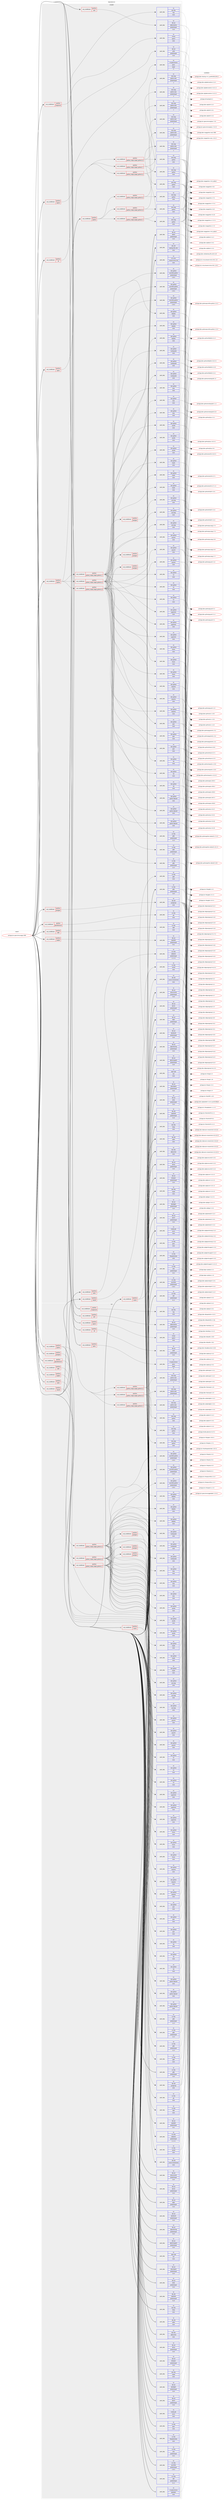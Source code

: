 digraph prolog {

# *************
# Graph options
# *************

newrank=true;
concentrate=true;
compound=true;
graph [rankdir=LR,fontname=Helvetica,fontsize=10,ranksep=1.5];#, ranksep=2.5, nodesep=0.2];
edge  [arrowhead=vee];
node  [fontname=Helvetica,fontsize=10];

# **********
# The ebuild
# **********

subgraph cluster_leftcol {
color=gray;
rank=same;
label=<<i>ebuild</i>>;
id [label="portage://sci-geosciences/qgis-9999", color=red, width=4, href="../sci-geosciences/qgis-9999.svg"];
}

# ****************
# The dependencies
# ****************

subgraph cluster_midcol {
color=gray;
label=<<i>dependencies</i>>;
subgraph cluster_compile {
fillcolor="#eeeeee";
style=filled;
label=<<i>compile</i>>;
subgraph cond10711 {
dependency51355 [label=<<TABLE BORDER="0" CELLBORDER="1" CELLSPACING="0" CELLPADDING="4"><TR><TD ROWSPAN="3" CELLPADDING="10">use_conditional</TD></TR><TR><TD>positive</TD></TR><TR><TD>3d</TD></TR></TABLE>>, shape=none, color=red];
subgraph pack39539 {
dependency51356 [label=<<TABLE BORDER="0" CELLBORDER="1" CELLSPACING="0" CELLPADDING="4" WIDTH="220"><TR><TD ROWSPAN="6" CELLPADDING="30">pack_dep</TD></TR><TR><TD WIDTH="110">no</TD></TR><TR><TD>dev-qt</TD></TR><TR><TD>qt3d</TD></TR><TR><TD>greaterequal</TD></TR><TR><TD>5.9.4</TD></TR></TABLE>>, shape=none, color=blue];
}
dependency51355:e -> dependency51356:w [weight=20,style="dashed",arrowhead="vee"];
}
id:e -> dependency51355:w [weight=20,style="solid",arrowhead="vee"];
subgraph cond10712 {
dependency51357 [label=<<TABLE BORDER="0" CELLBORDER="1" CELLSPACING="0" CELLPADDING="4"><TR><TD ROWSPAN="3" CELLPADDING="10">use_conditional</TD></TR><TR><TD>positive</TD></TR><TR><TD>georeferencer</TD></TR></TABLE>>, shape=none, color=red];
subgraph pack39540 {
dependency51358 [label=<<TABLE BORDER="0" CELLBORDER="1" CELLSPACING="0" CELLPADDING="4" WIDTH="220"><TR><TD ROWSPAN="6" CELLPADDING="30">pack_dep</TD></TR><TR><TD WIDTH="110">no</TD></TR><TR><TD>sci-libs</TD></TR><TR><TD>gsl</TD></TR><TR><TD>none</TD></TR><TR><TD></TD></TR></TABLE>>, shape=none, color=blue];
}
dependency51357:e -> dependency51358:w [weight=20,style="dashed",arrowhead="vee"];
}
id:e -> dependency51357:w [weight=20,style="solid",arrowhead="vee"];
subgraph cond10713 {
dependency51359 [label=<<TABLE BORDER="0" CELLBORDER="1" CELLSPACING="0" CELLPADDING="4"><TR><TD ROWSPAN="3" CELLPADDING="10">use_conditional</TD></TR><TR><TD>positive</TD></TR><TR><TD>grass</TD></TR></TABLE>>, shape=none, color=red];
subgraph pack39541 {
dependency51360 [label=<<TABLE BORDER="0" CELLBORDER="1" CELLSPACING="0" CELLPADDING="4" WIDTH="220"><TR><TD ROWSPAN="6" CELLPADDING="30">pack_dep</TD></TR><TR><TD WIDTH="110">no</TD></TR><TR><TD>sci-geosciences</TD></TR><TR><TD>grass</TD></TR><TR><TD>equal</TD></TR><TR><TD>7*</TD></TR></TABLE>>, shape=none, color=blue];
}
dependency51359:e -> dependency51360:w [weight=20,style="dashed",arrowhead="vee"];
}
id:e -> dependency51359:w [weight=20,style="solid",arrowhead="vee"];
subgraph cond10714 {
dependency51361 [label=<<TABLE BORDER="0" CELLBORDER="1" CELLSPACING="0" CELLPADDING="4"><TR><TD ROWSPAN="3" CELLPADDING="10">use_conditional</TD></TR><TR><TD>positive</TD></TR><TR><TD>hdf5</TD></TR></TABLE>>, shape=none, color=red];
subgraph pack39542 {
dependency51362 [label=<<TABLE BORDER="0" CELLBORDER="1" CELLSPACING="0" CELLPADDING="4" WIDTH="220"><TR><TD ROWSPAN="6" CELLPADDING="30">pack_dep</TD></TR><TR><TD WIDTH="110">no</TD></TR><TR><TD>sci-libs</TD></TR><TR><TD>hdf5</TD></TR><TR><TD>none</TD></TR><TR><TD></TD></TR></TABLE>>, shape=none, color=blue];
}
dependency51361:e -> dependency51362:w [weight=20,style="dashed",arrowhead="vee"];
}
id:e -> dependency51361:w [weight=20,style="solid",arrowhead="vee"];
subgraph cond10715 {
dependency51363 [label=<<TABLE BORDER="0" CELLBORDER="1" CELLSPACING="0" CELLPADDING="4"><TR><TD ROWSPAN="3" CELLPADDING="10">use_conditional</TD></TR><TR><TD>positive</TD></TR><TR><TD>mapserver</TD></TR></TABLE>>, shape=none, color=red];
subgraph pack39543 {
dependency51364 [label=<<TABLE BORDER="0" CELLBORDER="1" CELLSPACING="0" CELLPADDING="4" WIDTH="220"><TR><TD ROWSPAN="6" CELLPADDING="30">pack_dep</TD></TR><TR><TD WIDTH="110">no</TD></TR><TR><TD>dev-libs</TD></TR><TR><TD>fcgi</TD></TR><TR><TD>none</TD></TR><TR><TD></TD></TR></TABLE>>, shape=none, color=blue];
}
dependency51363:e -> dependency51364:w [weight=20,style="dashed",arrowhead="vee"];
}
id:e -> dependency51363:w [weight=20,style="solid",arrowhead="vee"];
subgraph cond10716 {
dependency51365 [label=<<TABLE BORDER="0" CELLBORDER="1" CELLSPACING="0" CELLPADDING="4"><TR><TD ROWSPAN="3" CELLPADDING="10">use_conditional</TD></TR><TR><TD>positive</TD></TR><TR><TD>netcdf</TD></TR></TABLE>>, shape=none, color=red];
subgraph pack39544 {
dependency51366 [label=<<TABLE BORDER="0" CELLBORDER="1" CELLSPACING="0" CELLPADDING="4" WIDTH="220"><TR><TD ROWSPAN="6" CELLPADDING="30">pack_dep</TD></TR><TR><TD WIDTH="110">no</TD></TR><TR><TD>sci-libs</TD></TR><TR><TD>netcdf</TD></TR><TR><TD>none</TD></TR><TR><TD></TD></TR></TABLE>>, shape=none, color=blue];
}
dependency51365:e -> dependency51366:w [weight=20,style="dashed",arrowhead="vee"];
}
id:e -> dependency51365:w [weight=20,style="solid",arrowhead="vee"];
subgraph cond10717 {
dependency51367 [label=<<TABLE BORDER="0" CELLBORDER="1" CELLSPACING="0" CELLPADDING="4"><TR><TD ROWSPAN="3" CELLPADDING="10">use_conditional</TD></TR><TR><TD>positive</TD></TR><TR><TD>opencl</TD></TR></TABLE>>, shape=none, color=red];
subgraph pack39545 {
dependency51368 [label=<<TABLE BORDER="0" CELLBORDER="1" CELLSPACING="0" CELLPADDING="4" WIDTH="220"><TR><TD ROWSPAN="6" CELLPADDING="30">pack_dep</TD></TR><TR><TD WIDTH="110">no</TD></TR><TR><TD>virtual</TD></TR><TR><TD>opencl</TD></TR><TR><TD>none</TD></TR><TR><TD></TD></TR></TABLE>>, shape=none, color=blue];
}
dependency51367:e -> dependency51368:w [weight=20,style="dashed",arrowhead="vee"];
}
id:e -> dependency51367:w [weight=20,style="solid",arrowhead="vee"];
subgraph cond10718 {
dependency51369 [label=<<TABLE BORDER="0" CELLBORDER="1" CELLSPACING="0" CELLPADDING="4"><TR><TD ROWSPAN="3" CELLPADDING="10">use_conditional</TD></TR><TR><TD>positive</TD></TR><TR><TD>oracle</TD></TR></TABLE>>, shape=none, color=red];
subgraph pack39546 {
dependency51370 [label=<<TABLE BORDER="0" CELLBORDER="1" CELLSPACING="0" CELLPADDING="4" WIDTH="220"><TR><TD ROWSPAN="6" CELLPADDING="30">pack_dep</TD></TR><TR><TD WIDTH="110">no</TD></TR><TR><TD>dev-db</TD></TR><TR><TD>oracle-instantclient</TD></TR><TR><TD>none</TD></TR><TR><TD></TD></TR></TABLE>>, shape=none, color=blue];
}
dependency51369:e -> dependency51370:w [weight=20,style="dashed",arrowhead="vee"];
subgraph pack39547 {
dependency51371 [label=<<TABLE BORDER="0" CELLBORDER="1" CELLSPACING="0" CELLPADDING="4" WIDTH="220"><TR><TD ROWSPAN="6" CELLPADDING="30">pack_dep</TD></TR><TR><TD WIDTH="110">no</TD></TR><TR><TD>sci-libs</TD></TR><TR><TD>gdal</TD></TR><TR><TD>none</TD></TR><TR><TD></TD></TR></TABLE>>, shape=none, color=blue];
}
dependency51369:e -> dependency51371:w [weight=20,style="dashed",arrowhead="vee"];
}
id:e -> dependency51369:w [weight=20,style="solid",arrowhead="vee"];
subgraph cond10719 {
dependency51372 [label=<<TABLE BORDER="0" CELLBORDER="1" CELLSPACING="0" CELLPADDING="4"><TR><TD ROWSPAN="3" CELLPADDING="10">use_conditional</TD></TR><TR><TD>positive</TD></TR><TR><TD>polar</TD></TR></TABLE>>, shape=none, color=red];
subgraph pack39548 {
dependency51373 [label=<<TABLE BORDER="0" CELLBORDER="1" CELLSPACING="0" CELLPADDING="4" WIDTH="220"><TR><TD ROWSPAN="6" CELLPADDING="30">pack_dep</TD></TR><TR><TD WIDTH="110">no</TD></TR><TR><TD>x11-libs</TD></TR><TR><TD>qwtpolar</TD></TR><TR><TD>greaterequal</TD></TR><TR><TD>1.1.1-r1</TD></TR></TABLE>>, shape=none, color=blue];
}
dependency51372:e -> dependency51373:w [weight=20,style="dashed",arrowhead="vee"];
}
id:e -> dependency51372:w [weight=20,style="solid",arrowhead="vee"];
subgraph cond10720 {
dependency51374 [label=<<TABLE BORDER="0" CELLBORDER="1" CELLSPACING="0" CELLPADDING="4"><TR><TD ROWSPAN="3" CELLPADDING="10">use_conditional</TD></TR><TR><TD>positive</TD></TR><TR><TD>postgres</TD></TR></TABLE>>, shape=none, color=red];
subgraph pack39549 {
dependency51375 [label=<<TABLE BORDER="0" CELLBORDER="1" CELLSPACING="0" CELLPADDING="4" WIDTH="220"><TR><TD ROWSPAN="6" CELLPADDING="30">pack_dep</TD></TR><TR><TD WIDTH="110">no</TD></TR><TR><TD>dev-db</TD></TR><TR><TD>postgresql</TD></TR><TR><TD>none</TD></TR><TR><TD></TD></TR></TABLE>>, shape=none, color=blue];
}
dependency51374:e -> dependency51375:w [weight=20,style="dashed",arrowhead="vee"];
}
id:e -> dependency51374:w [weight=20,style="solid",arrowhead="vee"];
subgraph cond10721 {
dependency51376 [label=<<TABLE BORDER="0" CELLBORDER="1" CELLSPACING="0" CELLPADDING="4"><TR><TD ROWSPAN="3" CELLPADDING="10">use_conditional</TD></TR><TR><TD>positive</TD></TR><TR><TD>python</TD></TR></TABLE>>, shape=none, color=red];
subgraph cond10722 {
dependency51377 [label=<<TABLE BORDER="0" CELLBORDER="1" CELLSPACING="0" CELLPADDING="4"><TR><TD ROWSPAN="3" CELLPADDING="10">use_conditional</TD></TR><TR><TD>positive</TD></TR><TR><TD>python_single_target_python3_6</TD></TR></TABLE>>, shape=none, color=red];
subgraph pack39550 {
dependency51378 [label=<<TABLE BORDER="0" CELLBORDER="1" CELLSPACING="0" CELLPADDING="4" WIDTH="220"><TR><TD ROWSPAN="6" CELLPADDING="30">pack_dep</TD></TR><TR><TD WIDTH="110">no</TD></TR><TR><TD>dev-lang</TD></TR><TR><TD>python</TD></TR><TR><TD>none</TD></TR><TR><TD></TD></TR></TABLE>>, shape=none, color=blue];
}
dependency51377:e -> dependency51378:w [weight=20,style="dashed",arrowhead="vee"];
subgraph pack39551 {
dependency51379 [label=<<TABLE BORDER="0" CELLBORDER="1" CELLSPACING="0" CELLPADDING="4" WIDTH="220"><TR><TD ROWSPAN="6" CELLPADDING="30">pack_dep</TD></TR><TR><TD WIDTH="110">no</TD></TR><TR><TD>dev-lang</TD></TR><TR><TD>python-exec</TD></TR><TR><TD>greaterequal</TD></TR><TR><TD>2</TD></TR></TABLE>>, shape=none, color=blue];
}
dependency51377:e -> dependency51379:w [weight=20,style="dashed",arrowhead="vee"];
}
dependency51376:e -> dependency51377:w [weight=20,style="dashed",arrowhead="vee"];
subgraph cond10723 {
dependency51380 [label=<<TABLE BORDER="0" CELLBORDER="1" CELLSPACING="0" CELLPADDING="4"><TR><TD ROWSPAN="3" CELLPADDING="10">use_conditional</TD></TR><TR><TD>positive</TD></TR><TR><TD>python_single_target_python3_7</TD></TR></TABLE>>, shape=none, color=red];
subgraph pack39552 {
dependency51381 [label=<<TABLE BORDER="0" CELLBORDER="1" CELLSPACING="0" CELLPADDING="4" WIDTH="220"><TR><TD ROWSPAN="6" CELLPADDING="30">pack_dep</TD></TR><TR><TD WIDTH="110">no</TD></TR><TR><TD>dev-lang</TD></TR><TR><TD>python</TD></TR><TR><TD>none</TD></TR><TR><TD></TD></TR></TABLE>>, shape=none, color=blue];
}
dependency51380:e -> dependency51381:w [weight=20,style="dashed",arrowhead="vee"];
subgraph pack39553 {
dependency51382 [label=<<TABLE BORDER="0" CELLBORDER="1" CELLSPACING="0" CELLPADDING="4" WIDTH="220"><TR><TD ROWSPAN="6" CELLPADDING="30">pack_dep</TD></TR><TR><TD WIDTH="110">no</TD></TR><TR><TD>dev-lang</TD></TR><TR><TD>python-exec</TD></TR><TR><TD>greaterequal</TD></TR><TR><TD>2</TD></TR></TABLE>>, shape=none, color=blue];
}
dependency51380:e -> dependency51382:w [weight=20,style="dashed",arrowhead="vee"];
}
dependency51376:e -> dependency51380:w [weight=20,style="dashed",arrowhead="vee"];
subgraph cond10724 {
dependency51383 [label=<<TABLE BORDER="0" CELLBORDER="1" CELLSPACING="0" CELLPADDING="4"><TR><TD ROWSPAN="3" CELLPADDING="10">use_conditional</TD></TR><TR><TD>positive</TD></TR><TR><TD>python_single_target_python3_8</TD></TR></TABLE>>, shape=none, color=red];
subgraph pack39554 {
dependency51384 [label=<<TABLE BORDER="0" CELLBORDER="1" CELLSPACING="0" CELLPADDING="4" WIDTH="220"><TR><TD ROWSPAN="6" CELLPADDING="30">pack_dep</TD></TR><TR><TD WIDTH="110">no</TD></TR><TR><TD>dev-lang</TD></TR><TR><TD>python</TD></TR><TR><TD>none</TD></TR><TR><TD></TD></TR></TABLE>>, shape=none, color=blue];
}
dependency51383:e -> dependency51384:w [weight=20,style="dashed",arrowhead="vee"];
subgraph pack39555 {
dependency51385 [label=<<TABLE BORDER="0" CELLBORDER="1" CELLSPACING="0" CELLPADDING="4" WIDTH="220"><TR><TD ROWSPAN="6" CELLPADDING="30">pack_dep</TD></TR><TR><TD WIDTH="110">no</TD></TR><TR><TD>dev-lang</TD></TR><TR><TD>python-exec</TD></TR><TR><TD>greaterequal</TD></TR><TR><TD>2</TD></TR></TABLE>>, shape=none, color=blue];
}
dependency51383:e -> dependency51385:w [weight=20,style="dashed",arrowhead="vee"];
}
dependency51376:e -> dependency51383:w [weight=20,style="dashed",arrowhead="vee"];
}
id:e -> dependency51376:w [weight=20,style="solid",arrowhead="vee"];
subgraph cond10725 {
dependency51386 [label=<<TABLE BORDER="0" CELLBORDER="1" CELLSPACING="0" CELLPADDING="4"><TR><TD ROWSPAN="3" CELLPADDING="10">use_conditional</TD></TR><TR><TD>positive</TD></TR><TR><TD>python</TD></TR></TABLE>>, shape=none, color=red];
subgraph cond10726 {
dependency51387 [label=<<TABLE BORDER="0" CELLBORDER="1" CELLSPACING="0" CELLPADDING="4"><TR><TD ROWSPAN="3" CELLPADDING="10">use_conditional</TD></TR><TR><TD>positive</TD></TR><TR><TD>python_single_target_python3_6</TD></TR></TABLE>>, shape=none, color=red];
subgraph pack39556 {
dependency51388 [label=<<TABLE BORDER="0" CELLBORDER="1" CELLSPACING="0" CELLPADDING="4" WIDTH="220"><TR><TD ROWSPAN="6" CELLPADDING="30">pack_dep</TD></TR><TR><TD WIDTH="110">no</TD></TR><TR><TD>dev-lang</TD></TR><TR><TD>python</TD></TR><TR><TD>none</TD></TR><TR><TD></TD></TR></TABLE>>, shape=none, color=blue];
}
dependency51387:e -> dependency51388:w [weight=20,style="dashed",arrowhead="vee"];
subgraph pack39557 {
dependency51389 [label=<<TABLE BORDER="0" CELLBORDER="1" CELLSPACING="0" CELLPADDING="4" WIDTH="220"><TR><TD ROWSPAN="6" CELLPADDING="30">pack_dep</TD></TR><TR><TD WIDTH="110">no</TD></TR><TR><TD>dev-lang</TD></TR><TR><TD>python-exec</TD></TR><TR><TD>greaterequal</TD></TR><TR><TD>2</TD></TR></TABLE>>, shape=none, color=blue];
}
dependency51387:e -> dependency51389:w [weight=20,style="dashed",arrowhead="vee"];
}
dependency51386:e -> dependency51387:w [weight=20,style="dashed",arrowhead="vee"];
subgraph cond10727 {
dependency51390 [label=<<TABLE BORDER="0" CELLBORDER="1" CELLSPACING="0" CELLPADDING="4"><TR><TD ROWSPAN="3" CELLPADDING="10">use_conditional</TD></TR><TR><TD>positive</TD></TR><TR><TD>python_single_target_python3_7</TD></TR></TABLE>>, shape=none, color=red];
subgraph pack39558 {
dependency51391 [label=<<TABLE BORDER="0" CELLBORDER="1" CELLSPACING="0" CELLPADDING="4" WIDTH="220"><TR><TD ROWSPAN="6" CELLPADDING="30">pack_dep</TD></TR><TR><TD WIDTH="110">no</TD></TR><TR><TD>dev-lang</TD></TR><TR><TD>python</TD></TR><TR><TD>none</TD></TR><TR><TD></TD></TR></TABLE>>, shape=none, color=blue];
}
dependency51390:e -> dependency51391:w [weight=20,style="dashed",arrowhead="vee"];
subgraph pack39559 {
dependency51392 [label=<<TABLE BORDER="0" CELLBORDER="1" CELLSPACING="0" CELLPADDING="4" WIDTH="220"><TR><TD ROWSPAN="6" CELLPADDING="30">pack_dep</TD></TR><TR><TD WIDTH="110">no</TD></TR><TR><TD>dev-lang</TD></TR><TR><TD>python-exec</TD></TR><TR><TD>greaterequal</TD></TR><TR><TD>2</TD></TR></TABLE>>, shape=none, color=blue];
}
dependency51390:e -> dependency51392:w [weight=20,style="dashed",arrowhead="vee"];
}
dependency51386:e -> dependency51390:w [weight=20,style="dashed",arrowhead="vee"];
subgraph cond10728 {
dependency51393 [label=<<TABLE BORDER="0" CELLBORDER="1" CELLSPACING="0" CELLPADDING="4"><TR><TD ROWSPAN="3" CELLPADDING="10">use_conditional</TD></TR><TR><TD>positive</TD></TR><TR><TD>python_single_target_python3_8</TD></TR></TABLE>>, shape=none, color=red];
subgraph pack39560 {
dependency51394 [label=<<TABLE BORDER="0" CELLBORDER="1" CELLSPACING="0" CELLPADDING="4" WIDTH="220"><TR><TD ROWSPAN="6" CELLPADDING="30">pack_dep</TD></TR><TR><TD WIDTH="110">no</TD></TR><TR><TD>dev-lang</TD></TR><TR><TD>python</TD></TR><TR><TD>none</TD></TR><TR><TD></TD></TR></TABLE>>, shape=none, color=blue];
}
dependency51393:e -> dependency51394:w [weight=20,style="dashed",arrowhead="vee"];
subgraph pack39561 {
dependency51395 [label=<<TABLE BORDER="0" CELLBORDER="1" CELLSPACING="0" CELLPADDING="4" WIDTH="220"><TR><TD ROWSPAN="6" CELLPADDING="30">pack_dep</TD></TR><TR><TD WIDTH="110">no</TD></TR><TR><TD>dev-lang</TD></TR><TR><TD>python-exec</TD></TR><TR><TD>greaterequal</TD></TR><TR><TD>2</TD></TR></TABLE>>, shape=none, color=blue];
}
dependency51393:e -> dependency51395:w [weight=20,style="dashed",arrowhead="vee"];
}
dependency51386:e -> dependency51393:w [weight=20,style="dashed",arrowhead="vee"];
subgraph cond10729 {
dependency51396 [label=<<TABLE BORDER="0" CELLBORDER="1" CELLSPACING="0" CELLPADDING="4"><TR><TD ROWSPAN="3" CELLPADDING="10">use_conditional</TD></TR><TR><TD>positive</TD></TR><TR><TD>python_single_target_python3_6</TD></TR></TABLE>>, shape=none, color=red];
subgraph pack39562 {
dependency51397 [label=<<TABLE BORDER="0" CELLBORDER="1" CELLSPACING="0" CELLPADDING="4" WIDTH="220"><TR><TD ROWSPAN="6" CELLPADDING="30">pack_dep</TD></TR><TR><TD WIDTH="110">no</TD></TR><TR><TD>dev-python</TD></TR><TR><TD>future</TD></TR><TR><TD>none</TD></TR><TR><TD></TD></TR></TABLE>>, shape=none, color=blue];
}
dependency51396:e -> dependency51397:w [weight=20,style="dashed",arrowhead="vee"];
subgraph pack39563 {
dependency51398 [label=<<TABLE BORDER="0" CELLBORDER="1" CELLSPACING="0" CELLPADDING="4" WIDTH="220"><TR><TD ROWSPAN="6" CELLPADDING="30">pack_dep</TD></TR><TR><TD WIDTH="110">no</TD></TR><TR><TD>dev-python</TD></TR><TR><TD>httplib2</TD></TR><TR><TD>none</TD></TR><TR><TD></TD></TR></TABLE>>, shape=none, color=blue];
}
dependency51396:e -> dependency51398:w [weight=20,style="dashed",arrowhead="vee"];
subgraph pack39564 {
dependency51399 [label=<<TABLE BORDER="0" CELLBORDER="1" CELLSPACING="0" CELLPADDING="4" WIDTH="220"><TR><TD ROWSPAN="6" CELLPADDING="30">pack_dep</TD></TR><TR><TD WIDTH="110">no</TD></TR><TR><TD>dev-python</TD></TR><TR><TD>jinja</TD></TR><TR><TD>none</TD></TR><TR><TD></TD></TR></TABLE>>, shape=none, color=blue];
}
dependency51396:e -> dependency51399:w [weight=20,style="dashed",arrowhead="vee"];
subgraph pack39565 {
dependency51400 [label=<<TABLE BORDER="0" CELLBORDER="1" CELLSPACING="0" CELLPADDING="4" WIDTH="220"><TR><TD ROWSPAN="6" CELLPADDING="30">pack_dep</TD></TR><TR><TD WIDTH="110">no</TD></TR><TR><TD>dev-python</TD></TR><TR><TD>markupsafe</TD></TR><TR><TD>none</TD></TR><TR><TD></TD></TR></TABLE>>, shape=none, color=blue];
}
dependency51396:e -> dependency51400:w [weight=20,style="dashed",arrowhead="vee"];
subgraph pack39566 {
dependency51401 [label=<<TABLE BORDER="0" CELLBORDER="1" CELLSPACING="0" CELLPADDING="4" WIDTH="220"><TR><TD ROWSPAN="6" CELLPADDING="30">pack_dep</TD></TR><TR><TD WIDTH="110">no</TD></TR><TR><TD>dev-python</TD></TR><TR><TD>owslib</TD></TR><TR><TD>none</TD></TR><TR><TD></TD></TR></TABLE>>, shape=none, color=blue];
}
dependency51396:e -> dependency51401:w [weight=20,style="dashed",arrowhead="vee"];
subgraph pack39567 {
dependency51402 [label=<<TABLE BORDER="0" CELLBORDER="1" CELLSPACING="0" CELLPADDING="4" WIDTH="220"><TR><TD ROWSPAN="6" CELLPADDING="30">pack_dep</TD></TR><TR><TD WIDTH="110">no</TD></TR><TR><TD>dev-python</TD></TR><TR><TD>pygments</TD></TR><TR><TD>none</TD></TR><TR><TD></TD></TR></TABLE>>, shape=none, color=blue];
}
dependency51396:e -> dependency51402:w [weight=20,style="dashed",arrowhead="vee"];
subgraph pack39568 {
dependency51403 [label=<<TABLE BORDER="0" CELLBORDER="1" CELLSPACING="0" CELLPADDING="4" WIDTH="220"><TR><TD ROWSPAN="6" CELLPADDING="30">pack_dep</TD></TR><TR><TD WIDTH="110">no</TD></TR><TR><TD>dev-python</TD></TR><TR><TD>PyQt5</TD></TR><TR><TD>none</TD></TR><TR><TD></TD></TR></TABLE>>, shape=none, color=blue];
}
dependency51396:e -> dependency51403:w [weight=20,style="dashed",arrowhead="vee"];
subgraph pack39569 {
dependency51404 [label=<<TABLE BORDER="0" CELLBORDER="1" CELLSPACING="0" CELLPADDING="4" WIDTH="220"><TR><TD ROWSPAN="6" CELLPADDING="30">pack_dep</TD></TR><TR><TD WIDTH="110">no</TD></TR><TR><TD>dev-python</TD></TR><TR><TD>python-dateutil</TD></TR><TR><TD>none</TD></TR><TR><TD></TD></TR></TABLE>>, shape=none, color=blue];
}
dependency51396:e -> dependency51404:w [weight=20,style="dashed",arrowhead="vee"];
subgraph pack39570 {
dependency51405 [label=<<TABLE BORDER="0" CELLBORDER="1" CELLSPACING="0" CELLPADDING="4" WIDTH="220"><TR><TD ROWSPAN="6" CELLPADDING="30">pack_dep</TD></TR><TR><TD WIDTH="110">no</TD></TR><TR><TD>dev-python</TD></TR><TR><TD>pytz</TD></TR><TR><TD>none</TD></TR><TR><TD></TD></TR></TABLE>>, shape=none, color=blue];
}
dependency51396:e -> dependency51405:w [weight=20,style="dashed",arrowhead="vee"];
subgraph pack39571 {
dependency51406 [label=<<TABLE BORDER="0" CELLBORDER="1" CELLSPACING="0" CELLPADDING="4" WIDTH="220"><TR><TD ROWSPAN="6" CELLPADDING="30">pack_dep</TD></TR><TR><TD WIDTH="110">no</TD></TR><TR><TD>dev-python</TD></TR><TR><TD>pyyaml</TD></TR><TR><TD>none</TD></TR><TR><TD></TD></TR></TABLE>>, shape=none, color=blue];
}
dependency51396:e -> dependency51406:w [weight=20,style="dashed",arrowhead="vee"];
subgraph pack39572 {
dependency51407 [label=<<TABLE BORDER="0" CELLBORDER="1" CELLSPACING="0" CELLPADDING="4" WIDTH="220"><TR><TD ROWSPAN="6" CELLPADDING="30">pack_dep</TD></TR><TR><TD WIDTH="110">no</TD></TR><TR><TD>dev-python</TD></TR><TR><TD>qscintilla-python</TD></TR><TR><TD>greaterequal</TD></TR><TR><TD>2.10.1</TD></TR></TABLE>>, shape=none, color=blue];
}
dependency51396:e -> dependency51407:w [weight=20,style="dashed",arrowhead="vee"];
subgraph pack39573 {
dependency51408 [label=<<TABLE BORDER="0" CELLBORDER="1" CELLSPACING="0" CELLPADDING="4" WIDTH="220"><TR><TD ROWSPAN="6" CELLPADDING="30">pack_dep</TD></TR><TR><TD WIDTH="110">no</TD></TR><TR><TD>dev-python</TD></TR><TR><TD>requests</TD></TR><TR><TD>none</TD></TR><TR><TD></TD></TR></TABLE>>, shape=none, color=blue];
}
dependency51396:e -> dependency51408:w [weight=20,style="dashed",arrowhead="vee"];
subgraph pack39574 {
dependency51409 [label=<<TABLE BORDER="0" CELLBORDER="1" CELLSPACING="0" CELLPADDING="4" WIDTH="220"><TR><TD ROWSPAN="6" CELLPADDING="30">pack_dep</TD></TR><TR><TD WIDTH="110">no</TD></TR><TR><TD>dev-python</TD></TR><TR><TD>sip</TD></TR><TR><TD>none</TD></TR><TR><TD></TD></TR></TABLE>>, shape=none, color=blue];
}
dependency51396:e -> dependency51409:w [weight=20,style="dashed",arrowhead="vee"];
subgraph pack39575 {
dependency51410 [label=<<TABLE BORDER="0" CELLBORDER="1" CELLSPACING="0" CELLPADDING="4" WIDTH="220"><TR><TD ROWSPAN="6" CELLPADDING="30">pack_dep</TD></TR><TR><TD WIDTH="110">no</TD></TR><TR><TD>dev-python</TD></TR><TR><TD>six</TD></TR><TR><TD>none</TD></TR><TR><TD></TD></TR></TABLE>>, shape=none, color=blue];
}
dependency51396:e -> dependency51410:w [weight=20,style="dashed",arrowhead="vee"];
subgraph pack39576 {
dependency51411 [label=<<TABLE BORDER="0" CELLBORDER="1" CELLSPACING="0" CELLPADDING="4" WIDTH="220"><TR><TD ROWSPAN="6" CELLPADDING="30">pack_dep</TD></TR><TR><TD WIDTH="110">no</TD></TR><TR><TD>sci-libs</TD></TR><TR><TD>gdal</TD></TR><TR><TD>greaterequal</TD></TR><TR><TD>2.2.3</TD></TR></TABLE>>, shape=none, color=blue];
}
dependency51396:e -> dependency51411:w [weight=20,style="dashed",arrowhead="vee"];
subgraph cond10730 {
dependency51412 [label=<<TABLE BORDER="0" CELLBORDER="1" CELLSPACING="0" CELLPADDING="4"><TR><TD ROWSPAN="3" CELLPADDING="10">use_conditional</TD></TR><TR><TD>positive</TD></TR><TR><TD>postgres</TD></TR></TABLE>>, shape=none, color=red];
subgraph pack39577 {
dependency51413 [label=<<TABLE BORDER="0" CELLBORDER="1" CELLSPACING="0" CELLPADDING="4" WIDTH="220"><TR><TD ROWSPAN="6" CELLPADDING="30">pack_dep</TD></TR><TR><TD WIDTH="110">no</TD></TR><TR><TD>dev-python</TD></TR><TR><TD>psycopg</TD></TR><TR><TD>none</TD></TR><TR><TD></TD></TR></TABLE>>, shape=none, color=blue];
}
dependency51412:e -> dependency51413:w [weight=20,style="dashed",arrowhead="vee"];
}
dependency51396:e -> dependency51412:w [weight=20,style="dashed",arrowhead="vee"];
}
dependency51386:e -> dependency51396:w [weight=20,style="dashed",arrowhead="vee"];
subgraph cond10731 {
dependency51414 [label=<<TABLE BORDER="0" CELLBORDER="1" CELLSPACING="0" CELLPADDING="4"><TR><TD ROWSPAN="3" CELLPADDING="10">use_conditional</TD></TR><TR><TD>positive</TD></TR><TR><TD>python_single_target_python3_7</TD></TR></TABLE>>, shape=none, color=red];
subgraph pack39578 {
dependency51415 [label=<<TABLE BORDER="0" CELLBORDER="1" CELLSPACING="0" CELLPADDING="4" WIDTH="220"><TR><TD ROWSPAN="6" CELLPADDING="30">pack_dep</TD></TR><TR><TD WIDTH="110">no</TD></TR><TR><TD>dev-python</TD></TR><TR><TD>future</TD></TR><TR><TD>none</TD></TR><TR><TD></TD></TR></TABLE>>, shape=none, color=blue];
}
dependency51414:e -> dependency51415:w [weight=20,style="dashed",arrowhead="vee"];
subgraph pack39579 {
dependency51416 [label=<<TABLE BORDER="0" CELLBORDER="1" CELLSPACING="0" CELLPADDING="4" WIDTH="220"><TR><TD ROWSPAN="6" CELLPADDING="30">pack_dep</TD></TR><TR><TD WIDTH="110">no</TD></TR><TR><TD>dev-python</TD></TR><TR><TD>httplib2</TD></TR><TR><TD>none</TD></TR><TR><TD></TD></TR></TABLE>>, shape=none, color=blue];
}
dependency51414:e -> dependency51416:w [weight=20,style="dashed",arrowhead="vee"];
subgraph pack39580 {
dependency51417 [label=<<TABLE BORDER="0" CELLBORDER="1" CELLSPACING="0" CELLPADDING="4" WIDTH="220"><TR><TD ROWSPAN="6" CELLPADDING="30">pack_dep</TD></TR><TR><TD WIDTH="110">no</TD></TR><TR><TD>dev-python</TD></TR><TR><TD>jinja</TD></TR><TR><TD>none</TD></TR><TR><TD></TD></TR></TABLE>>, shape=none, color=blue];
}
dependency51414:e -> dependency51417:w [weight=20,style="dashed",arrowhead="vee"];
subgraph pack39581 {
dependency51418 [label=<<TABLE BORDER="0" CELLBORDER="1" CELLSPACING="0" CELLPADDING="4" WIDTH="220"><TR><TD ROWSPAN="6" CELLPADDING="30">pack_dep</TD></TR><TR><TD WIDTH="110">no</TD></TR><TR><TD>dev-python</TD></TR><TR><TD>markupsafe</TD></TR><TR><TD>none</TD></TR><TR><TD></TD></TR></TABLE>>, shape=none, color=blue];
}
dependency51414:e -> dependency51418:w [weight=20,style="dashed",arrowhead="vee"];
subgraph pack39582 {
dependency51419 [label=<<TABLE BORDER="0" CELLBORDER="1" CELLSPACING="0" CELLPADDING="4" WIDTH="220"><TR><TD ROWSPAN="6" CELLPADDING="30">pack_dep</TD></TR><TR><TD WIDTH="110">no</TD></TR><TR><TD>dev-python</TD></TR><TR><TD>owslib</TD></TR><TR><TD>none</TD></TR><TR><TD></TD></TR></TABLE>>, shape=none, color=blue];
}
dependency51414:e -> dependency51419:w [weight=20,style="dashed",arrowhead="vee"];
subgraph pack39583 {
dependency51420 [label=<<TABLE BORDER="0" CELLBORDER="1" CELLSPACING="0" CELLPADDING="4" WIDTH="220"><TR><TD ROWSPAN="6" CELLPADDING="30">pack_dep</TD></TR><TR><TD WIDTH="110">no</TD></TR><TR><TD>dev-python</TD></TR><TR><TD>pygments</TD></TR><TR><TD>none</TD></TR><TR><TD></TD></TR></TABLE>>, shape=none, color=blue];
}
dependency51414:e -> dependency51420:w [weight=20,style="dashed",arrowhead="vee"];
subgraph pack39584 {
dependency51421 [label=<<TABLE BORDER="0" CELLBORDER="1" CELLSPACING="0" CELLPADDING="4" WIDTH="220"><TR><TD ROWSPAN="6" CELLPADDING="30">pack_dep</TD></TR><TR><TD WIDTH="110">no</TD></TR><TR><TD>dev-python</TD></TR><TR><TD>PyQt5</TD></TR><TR><TD>none</TD></TR><TR><TD></TD></TR></TABLE>>, shape=none, color=blue];
}
dependency51414:e -> dependency51421:w [weight=20,style="dashed",arrowhead="vee"];
subgraph pack39585 {
dependency51422 [label=<<TABLE BORDER="0" CELLBORDER="1" CELLSPACING="0" CELLPADDING="4" WIDTH="220"><TR><TD ROWSPAN="6" CELLPADDING="30">pack_dep</TD></TR><TR><TD WIDTH="110">no</TD></TR><TR><TD>dev-python</TD></TR><TR><TD>python-dateutil</TD></TR><TR><TD>none</TD></TR><TR><TD></TD></TR></TABLE>>, shape=none, color=blue];
}
dependency51414:e -> dependency51422:w [weight=20,style="dashed",arrowhead="vee"];
subgraph pack39586 {
dependency51423 [label=<<TABLE BORDER="0" CELLBORDER="1" CELLSPACING="0" CELLPADDING="4" WIDTH="220"><TR><TD ROWSPAN="6" CELLPADDING="30">pack_dep</TD></TR><TR><TD WIDTH="110">no</TD></TR><TR><TD>dev-python</TD></TR><TR><TD>pytz</TD></TR><TR><TD>none</TD></TR><TR><TD></TD></TR></TABLE>>, shape=none, color=blue];
}
dependency51414:e -> dependency51423:w [weight=20,style="dashed",arrowhead="vee"];
subgraph pack39587 {
dependency51424 [label=<<TABLE BORDER="0" CELLBORDER="1" CELLSPACING="0" CELLPADDING="4" WIDTH="220"><TR><TD ROWSPAN="6" CELLPADDING="30">pack_dep</TD></TR><TR><TD WIDTH="110">no</TD></TR><TR><TD>dev-python</TD></TR><TR><TD>pyyaml</TD></TR><TR><TD>none</TD></TR><TR><TD></TD></TR></TABLE>>, shape=none, color=blue];
}
dependency51414:e -> dependency51424:w [weight=20,style="dashed",arrowhead="vee"];
subgraph pack39588 {
dependency51425 [label=<<TABLE BORDER="0" CELLBORDER="1" CELLSPACING="0" CELLPADDING="4" WIDTH="220"><TR><TD ROWSPAN="6" CELLPADDING="30">pack_dep</TD></TR><TR><TD WIDTH="110">no</TD></TR><TR><TD>dev-python</TD></TR><TR><TD>qscintilla-python</TD></TR><TR><TD>greaterequal</TD></TR><TR><TD>2.10.1</TD></TR></TABLE>>, shape=none, color=blue];
}
dependency51414:e -> dependency51425:w [weight=20,style="dashed",arrowhead="vee"];
subgraph pack39589 {
dependency51426 [label=<<TABLE BORDER="0" CELLBORDER="1" CELLSPACING="0" CELLPADDING="4" WIDTH="220"><TR><TD ROWSPAN="6" CELLPADDING="30">pack_dep</TD></TR><TR><TD WIDTH="110">no</TD></TR><TR><TD>dev-python</TD></TR><TR><TD>requests</TD></TR><TR><TD>none</TD></TR><TR><TD></TD></TR></TABLE>>, shape=none, color=blue];
}
dependency51414:e -> dependency51426:w [weight=20,style="dashed",arrowhead="vee"];
subgraph pack39590 {
dependency51427 [label=<<TABLE BORDER="0" CELLBORDER="1" CELLSPACING="0" CELLPADDING="4" WIDTH="220"><TR><TD ROWSPAN="6" CELLPADDING="30">pack_dep</TD></TR><TR><TD WIDTH="110">no</TD></TR><TR><TD>dev-python</TD></TR><TR><TD>sip</TD></TR><TR><TD>none</TD></TR><TR><TD></TD></TR></TABLE>>, shape=none, color=blue];
}
dependency51414:e -> dependency51427:w [weight=20,style="dashed",arrowhead="vee"];
subgraph pack39591 {
dependency51428 [label=<<TABLE BORDER="0" CELLBORDER="1" CELLSPACING="0" CELLPADDING="4" WIDTH="220"><TR><TD ROWSPAN="6" CELLPADDING="30">pack_dep</TD></TR><TR><TD WIDTH="110">no</TD></TR><TR><TD>dev-python</TD></TR><TR><TD>six</TD></TR><TR><TD>none</TD></TR><TR><TD></TD></TR></TABLE>>, shape=none, color=blue];
}
dependency51414:e -> dependency51428:w [weight=20,style="dashed",arrowhead="vee"];
subgraph pack39592 {
dependency51429 [label=<<TABLE BORDER="0" CELLBORDER="1" CELLSPACING="0" CELLPADDING="4" WIDTH="220"><TR><TD ROWSPAN="6" CELLPADDING="30">pack_dep</TD></TR><TR><TD WIDTH="110">no</TD></TR><TR><TD>sci-libs</TD></TR><TR><TD>gdal</TD></TR><TR><TD>greaterequal</TD></TR><TR><TD>2.2.3</TD></TR></TABLE>>, shape=none, color=blue];
}
dependency51414:e -> dependency51429:w [weight=20,style="dashed",arrowhead="vee"];
subgraph cond10732 {
dependency51430 [label=<<TABLE BORDER="0" CELLBORDER="1" CELLSPACING="0" CELLPADDING="4"><TR><TD ROWSPAN="3" CELLPADDING="10">use_conditional</TD></TR><TR><TD>positive</TD></TR><TR><TD>postgres</TD></TR></TABLE>>, shape=none, color=red];
subgraph pack39593 {
dependency51431 [label=<<TABLE BORDER="0" CELLBORDER="1" CELLSPACING="0" CELLPADDING="4" WIDTH="220"><TR><TD ROWSPAN="6" CELLPADDING="30">pack_dep</TD></TR><TR><TD WIDTH="110">no</TD></TR><TR><TD>dev-python</TD></TR><TR><TD>psycopg</TD></TR><TR><TD>none</TD></TR><TR><TD></TD></TR></TABLE>>, shape=none, color=blue];
}
dependency51430:e -> dependency51431:w [weight=20,style="dashed",arrowhead="vee"];
}
dependency51414:e -> dependency51430:w [weight=20,style="dashed",arrowhead="vee"];
}
dependency51386:e -> dependency51414:w [weight=20,style="dashed",arrowhead="vee"];
subgraph cond10733 {
dependency51432 [label=<<TABLE BORDER="0" CELLBORDER="1" CELLSPACING="0" CELLPADDING="4"><TR><TD ROWSPAN="3" CELLPADDING="10">use_conditional</TD></TR><TR><TD>positive</TD></TR><TR><TD>python_single_target_python3_8</TD></TR></TABLE>>, shape=none, color=red];
subgraph pack39594 {
dependency51433 [label=<<TABLE BORDER="0" CELLBORDER="1" CELLSPACING="0" CELLPADDING="4" WIDTH="220"><TR><TD ROWSPAN="6" CELLPADDING="30">pack_dep</TD></TR><TR><TD WIDTH="110">no</TD></TR><TR><TD>dev-python</TD></TR><TR><TD>future</TD></TR><TR><TD>none</TD></TR><TR><TD></TD></TR></TABLE>>, shape=none, color=blue];
}
dependency51432:e -> dependency51433:w [weight=20,style="dashed",arrowhead="vee"];
subgraph pack39595 {
dependency51434 [label=<<TABLE BORDER="0" CELLBORDER="1" CELLSPACING="0" CELLPADDING="4" WIDTH="220"><TR><TD ROWSPAN="6" CELLPADDING="30">pack_dep</TD></TR><TR><TD WIDTH="110">no</TD></TR><TR><TD>dev-python</TD></TR><TR><TD>httplib2</TD></TR><TR><TD>none</TD></TR><TR><TD></TD></TR></TABLE>>, shape=none, color=blue];
}
dependency51432:e -> dependency51434:w [weight=20,style="dashed",arrowhead="vee"];
subgraph pack39596 {
dependency51435 [label=<<TABLE BORDER="0" CELLBORDER="1" CELLSPACING="0" CELLPADDING="4" WIDTH="220"><TR><TD ROWSPAN="6" CELLPADDING="30">pack_dep</TD></TR><TR><TD WIDTH="110">no</TD></TR><TR><TD>dev-python</TD></TR><TR><TD>jinja</TD></TR><TR><TD>none</TD></TR><TR><TD></TD></TR></TABLE>>, shape=none, color=blue];
}
dependency51432:e -> dependency51435:w [weight=20,style="dashed",arrowhead="vee"];
subgraph pack39597 {
dependency51436 [label=<<TABLE BORDER="0" CELLBORDER="1" CELLSPACING="0" CELLPADDING="4" WIDTH="220"><TR><TD ROWSPAN="6" CELLPADDING="30">pack_dep</TD></TR><TR><TD WIDTH="110">no</TD></TR><TR><TD>dev-python</TD></TR><TR><TD>markupsafe</TD></TR><TR><TD>none</TD></TR><TR><TD></TD></TR></TABLE>>, shape=none, color=blue];
}
dependency51432:e -> dependency51436:w [weight=20,style="dashed",arrowhead="vee"];
subgraph pack39598 {
dependency51437 [label=<<TABLE BORDER="0" CELLBORDER="1" CELLSPACING="0" CELLPADDING="4" WIDTH="220"><TR><TD ROWSPAN="6" CELLPADDING="30">pack_dep</TD></TR><TR><TD WIDTH="110">no</TD></TR><TR><TD>dev-python</TD></TR><TR><TD>owslib</TD></TR><TR><TD>none</TD></TR><TR><TD></TD></TR></TABLE>>, shape=none, color=blue];
}
dependency51432:e -> dependency51437:w [weight=20,style="dashed",arrowhead="vee"];
subgraph pack39599 {
dependency51438 [label=<<TABLE BORDER="0" CELLBORDER="1" CELLSPACING="0" CELLPADDING="4" WIDTH="220"><TR><TD ROWSPAN="6" CELLPADDING="30">pack_dep</TD></TR><TR><TD WIDTH="110">no</TD></TR><TR><TD>dev-python</TD></TR><TR><TD>pygments</TD></TR><TR><TD>none</TD></TR><TR><TD></TD></TR></TABLE>>, shape=none, color=blue];
}
dependency51432:e -> dependency51438:w [weight=20,style="dashed",arrowhead="vee"];
subgraph pack39600 {
dependency51439 [label=<<TABLE BORDER="0" CELLBORDER="1" CELLSPACING="0" CELLPADDING="4" WIDTH="220"><TR><TD ROWSPAN="6" CELLPADDING="30">pack_dep</TD></TR><TR><TD WIDTH="110">no</TD></TR><TR><TD>dev-python</TD></TR><TR><TD>PyQt5</TD></TR><TR><TD>none</TD></TR><TR><TD></TD></TR></TABLE>>, shape=none, color=blue];
}
dependency51432:e -> dependency51439:w [weight=20,style="dashed",arrowhead="vee"];
subgraph pack39601 {
dependency51440 [label=<<TABLE BORDER="0" CELLBORDER="1" CELLSPACING="0" CELLPADDING="4" WIDTH="220"><TR><TD ROWSPAN="6" CELLPADDING="30">pack_dep</TD></TR><TR><TD WIDTH="110">no</TD></TR><TR><TD>dev-python</TD></TR><TR><TD>python-dateutil</TD></TR><TR><TD>none</TD></TR><TR><TD></TD></TR></TABLE>>, shape=none, color=blue];
}
dependency51432:e -> dependency51440:w [weight=20,style="dashed",arrowhead="vee"];
subgraph pack39602 {
dependency51441 [label=<<TABLE BORDER="0" CELLBORDER="1" CELLSPACING="0" CELLPADDING="4" WIDTH="220"><TR><TD ROWSPAN="6" CELLPADDING="30">pack_dep</TD></TR><TR><TD WIDTH="110">no</TD></TR><TR><TD>dev-python</TD></TR><TR><TD>pytz</TD></TR><TR><TD>none</TD></TR><TR><TD></TD></TR></TABLE>>, shape=none, color=blue];
}
dependency51432:e -> dependency51441:w [weight=20,style="dashed",arrowhead="vee"];
subgraph pack39603 {
dependency51442 [label=<<TABLE BORDER="0" CELLBORDER="1" CELLSPACING="0" CELLPADDING="4" WIDTH="220"><TR><TD ROWSPAN="6" CELLPADDING="30">pack_dep</TD></TR><TR><TD WIDTH="110">no</TD></TR><TR><TD>dev-python</TD></TR><TR><TD>pyyaml</TD></TR><TR><TD>none</TD></TR><TR><TD></TD></TR></TABLE>>, shape=none, color=blue];
}
dependency51432:e -> dependency51442:w [weight=20,style="dashed",arrowhead="vee"];
subgraph pack39604 {
dependency51443 [label=<<TABLE BORDER="0" CELLBORDER="1" CELLSPACING="0" CELLPADDING="4" WIDTH="220"><TR><TD ROWSPAN="6" CELLPADDING="30">pack_dep</TD></TR><TR><TD WIDTH="110">no</TD></TR><TR><TD>dev-python</TD></TR><TR><TD>qscintilla-python</TD></TR><TR><TD>greaterequal</TD></TR><TR><TD>2.10.1</TD></TR></TABLE>>, shape=none, color=blue];
}
dependency51432:e -> dependency51443:w [weight=20,style="dashed",arrowhead="vee"];
subgraph pack39605 {
dependency51444 [label=<<TABLE BORDER="0" CELLBORDER="1" CELLSPACING="0" CELLPADDING="4" WIDTH="220"><TR><TD ROWSPAN="6" CELLPADDING="30">pack_dep</TD></TR><TR><TD WIDTH="110">no</TD></TR><TR><TD>dev-python</TD></TR><TR><TD>requests</TD></TR><TR><TD>none</TD></TR><TR><TD></TD></TR></TABLE>>, shape=none, color=blue];
}
dependency51432:e -> dependency51444:w [weight=20,style="dashed",arrowhead="vee"];
subgraph pack39606 {
dependency51445 [label=<<TABLE BORDER="0" CELLBORDER="1" CELLSPACING="0" CELLPADDING="4" WIDTH="220"><TR><TD ROWSPAN="6" CELLPADDING="30">pack_dep</TD></TR><TR><TD WIDTH="110">no</TD></TR><TR><TD>dev-python</TD></TR><TR><TD>sip</TD></TR><TR><TD>none</TD></TR><TR><TD></TD></TR></TABLE>>, shape=none, color=blue];
}
dependency51432:e -> dependency51445:w [weight=20,style="dashed",arrowhead="vee"];
subgraph pack39607 {
dependency51446 [label=<<TABLE BORDER="0" CELLBORDER="1" CELLSPACING="0" CELLPADDING="4" WIDTH="220"><TR><TD ROWSPAN="6" CELLPADDING="30">pack_dep</TD></TR><TR><TD WIDTH="110">no</TD></TR><TR><TD>dev-python</TD></TR><TR><TD>six</TD></TR><TR><TD>none</TD></TR><TR><TD></TD></TR></TABLE>>, shape=none, color=blue];
}
dependency51432:e -> dependency51446:w [weight=20,style="dashed",arrowhead="vee"];
subgraph pack39608 {
dependency51447 [label=<<TABLE BORDER="0" CELLBORDER="1" CELLSPACING="0" CELLPADDING="4" WIDTH="220"><TR><TD ROWSPAN="6" CELLPADDING="30">pack_dep</TD></TR><TR><TD WIDTH="110">no</TD></TR><TR><TD>sci-libs</TD></TR><TR><TD>gdal</TD></TR><TR><TD>greaterequal</TD></TR><TR><TD>2.2.3</TD></TR></TABLE>>, shape=none, color=blue];
}
dependency51432:e -> dependency51447:w [weight=20,style="dashed",arrowhead="vee"];
subgraph cond10734 {
dependency51448 [label=<<TABLE BORDER="0" CELLBORDER="1" CELLSPACING="0" CELLPADDING="4"><TR><TD ROWSPAN="3" CELLPADDING="10">use_conditional</TD></TR><TR><TD>positive</TD></TR><TR><TD>postgres</TD></TR></TABLE>>, shape=none, color=red];
subgraph pack39609 {
dependency51449 [label=<<TABLE BORDER="0" CELLBORDER="1" CELLSPACING="0" CELLPADDING="4" WIDTH="220"><TR><TD ROWSPAN="6" CELLPADDING="30">pack_dep</TD></TR><TR><TD WIDTH="110">no</TD></TR><TR><TD>dev-python</TD></TR><TR><TD>psycopg</TD></TR><TR><TD>none</TD></TR><TR><TD></TD></TR></TABLE>>, shape=none, color=blue];
}
dependency51448:e -> dependency51449:w [weight=20,style="dashed",arrowhead="vee"];
}
dependency51432:e -> dependency51448:w [weight=20,style="dashed",arrowhead="vee"];
}
dependency51386:e -> dependency51432:w [weight=20,style="dashed",arrowhead="vee"];
}
id:e -> dependency51386:w [weight=20,style="solid",arrowhead="vee"];
subgraph cond10735 {
dependency51450 [label=<<TABLE BORDER="0" CELLBORDER="1" CELLSPACING="0" CELLPADDING="4"><TR><TD ROWSPAN="3" CELLPADDING="10">use_conditional</TD></TR><TR><TD>positive</TD></TR><TR><TD>qml</TD></TR></TABLE>>, shape=none, color=red];
subgraph pack39610 {
dependency51451 [label=<<TABLE BORDER="0" CELLBORDER="1" CELLSPACING="0" CELLPADDING="4" WIDTH="220"><TR><TD ROWSPAN="6" CELLPADDING="30">pack_dep</TD></TR><TR><TD WIDTH="110">no</TD></TR><TR><TD>dev-qt</TD></TR><TR><TD>qtdeclarative</TD></TR><TR><TD>greaterequal</TD></TR><TR><TD>5.9.4</TD></TR></TABLE>>, shape=none, color=blue];
}
dependency51450:e -> dependency51451:w [weight=20,style="dashed",arrowhead="vee"];
}
id:e -> dependency51450:w [weight=20,style="solid",arrowhead="vee"];
subgraph cond10736 {
dependency51452 [label=<<TABLE BORDER="0" CELLBORDER="1" CELLSPACING="0" CELLPADDING="4"><TR><TD ROWSPAN="3" CELLPADDING="10">use_conditional</TD></TR><TR><TD>positive</TD></TR><TR><TD>webkit</TD></TR></TABLE>>, shape=none, color=red];
subgraph pack39611 {
dependency51453 [label=<<TABLE BORDER="0" CELLBORDER="1" CELLSPACING="0" CELLPADDING="4" WIDTH="220"><TR><TD ROWSPAN="6" CELLPADDING="30">pack_dep</TD></TR><TR><TD WIDTH="110">no</TD></TR><TR><TD>dev-qt</TD></TR><TR><TD>qtwebkit</TD></TR><TR><TD>greaterequal</TD></TR><TR><TD>5.9.1</TD></TR></TABLE>>, shape=none, color=blue];
}
dependency51452:e -> dependency51453:w [weight=20,style="dashed",arrowhead="vee"];
}
id:e -> dependency51452:w [weight=20,style="solid",arrowhead="vee"];
subgraph pack39612 {
dependency51454 [label=<<TABLE BORDER="0" CELLBORDER="1" CELLSPACING="0" CELLPADDING="4" WIDTH="220"><TR><TD ROWSPAN="6" CELLPADDING="30">pack_dep</TD></TR><TR><TD WIDTH="110">no</TD></TR><TR><TD>app-crypt</TD></TR><TR><TD>qca</TD></TR><TR><TD>none</TD></TR><TR><TD></TD></TR></TABLE>>, shape=none, color=blue];
}
id:e -> dependency51454:w [weight=20,style="solid",arrowhead="vee"];
subgraph pack39613 {
dependency51455 [label=<<TABLE BORDER="0" CELLBORDER="1" CELLSPACING="0" CELLPADDING="4" WIDTH="220"><TR><TD ROWSPAN="6" CELLPADDING="30">pack_dep</TD></TR><TR><TD WIDTH="110">no</TD></TR><TR><TD>dev-db</TD></TR><TR><TD>spatialite</TD></TR><TR><TD>greaterequal</TD></TR><TR><TD>4.2.0</TD></TR></TABLE>>, shape=none, color=blue];
}
id:e -> dependency51455:w [weight=20,style="solid",arrowhead="vee"];
subgraph pack39614 {
dependency51456 [label=<<TABLE BORDER="0" CELLBORDER="1" CELLSPACING="0" CELLPADDING="4" WIDTH="220"><TR><TD ROWSPAN="6" CELLPADDING="30">pack_dep</TD></TR><TR><TD WIDTH="110">no</TD></TR><TR><TD>dev-db</TD></TR><TR><TD>sqlite</TD></TR><TR><TD>none</TD></TR><TR><TD></TD></TR></TABLE>>, shape=none, color=blue];
}
id:e -> dependency51456:w [weight=20,style="solid",arrowhead="vee"];
subgraph pack39615 {
dependency51457 [label=<<TABLE BORDER="0" CELLBORDER="1" CELLSPACING="0" CELLPADDING="4" WIDTH="220"><TR><TD ROWSPAN="6" CELLPADDING="30">pack_dep</TD></TR><TR><TD WIDTH="110">no</TD></TR><TR><TD>dev-libs</TD></TR><TR><TD>expat</TD></TR><TR><TD>none</TD></TR><TR><TD></TD></TR></TABLE>>, shape=none, color=blue];
}
id:e -> dependency51457:w [weight=20,style="solid",arrowhead="vee"];
subgraph pack39616 {
dependency51458 [label=<<TABLE BORDER="0" CELLBORDER="1" CELLSPACING="0" CELLPADDING="4" WIDTH="220"><TR><TD ROWSPAN="6" CELLPADDING="30">pack_dep</TD></TR><TR><TD WIDTH="110">no</TD></TR><TR><TD>dev-libs</TD></TR><TR><TD>libzip</TD></TR><TR><TD>none</TD></TR><TR><TD></TD></TR></TABLE>>, shape=none, color=blue];
}
id:e -> dependency51458:w [weight=20,style="solid",arrowhead="vee"];
subgraph pack39617 {
dependency51459 [label=<<TABLE BORDER="0" CELLBORDER="1" CELLSPACING="0" CELLPADDING="4" WIDTH="220"><TR><TD ROWSPAN="6" CELLPADDING="30">pack_dep</TD></TR><TR><TD WIDTH="110">no</TD></TR><TR><TD>dev-libs</TD></TR><TR><TD>qtkeychain</TD></TR><TR><TD>none</TD></TR><TR><TD></TD></TR></TABLE>>, shape=none, color=blue];
}
id:e -> dependency51459:w [weight=20,style="solid",arrowhead="vee"];
subgraph pack39618 {
dependency51460 [label=<<TABLE BORDER="0" CELLBORDER="1" CELLSPACING="0" CELLPADDING="4" WIDTH="220"><TR><TD ROWSPAN="6" CELLPADDING="30">pack_dep</TD></TR><TR><TD WIDTH="110">no</TD></TR><TR><TD>dev-qt</TD></TR><TR><TD>designer</TD></TR><TR><TD>greaterequal</TD></TR><TR><TD>5.9.4</TD></TR></TABLE>>, shape=none, color=blue];
}
id:e -> dependency51460:w [weight=20,style="solid",arrowhead="vee"];
subgraph pack39619 {
dependency51461 [label=<<TABLE BORDER="0" CELLBORDER="1" CELLSPACING="0" CELLPADDING="4" WIDTH="220"><TR><TD ROWSPAN="6" CELLPADDING="30">pack_dep</TD></TR><TR><TD WIDTH="110">no</TD></TR><TR><TD>dev-qt</TD></TR><TR><TD>qtconcurrent</TD></TR><TR><TD>greaterequal</TD></TR><TR><TD>5.9.4</TD></TR></TABLE>>, shape=none, color=blue];
}
id:e -> dependency51461:w [weight=20,style="solid",arrowhead="vee"];
subgraph pack39620 {
dependency51462 [label=<<TABLE BORDER="0" CELLBORDER="1" CELLSPACING="0" CELLPADDING="4" WIDTH="220"><TR><TD ROWSPAN="6" CELLPADDING="30">pack_dep</TD></TR><TR><TD WIDTH="110">no</TD></TR><TR><TD>dev-qt</TD></TR><TR><TD>qtcore</TD></TR><TR><TD>greaterequal</TD></TR><TR><TD>5.9.4</TD></TR></TABLE>>, shape=none, color=blue];
}
id:e -> dependency51462:w [weight=20,style="solid",arrowhead="vee"];
subgraph pack39621 {
dependency51463 [label=<<TABLE BORDER="0" CELLBORDER="1" CELLSPACING="0" CELLPADDING="4" WIDTH="220"><TR><TD ROWSPAN="6" CELLPADDING="30">pack_dep</TD></TR><TR><TD WIDTH="110">no</TD></TR><TR><TD>dev-qt</TD></TR><TR><TD>qtgui</TD></TR><TR><TD>greaterequal</TD></TR><TR><TD>5.9.4</TD></TR></TABLE>>, shape=none, color=blue];
}
id:e -> dependency51463:w [weight=20,style="solid",arrowhead="vee"];
subgraph pack39622 {
dependency51464 [label=<<TABLE BORDER="0" CELLBORDER="1" CELLSPACING="0" CELLPADDING="4" WIDTH="220"><TR><TD ROWSPAN="6" CELLPADDING="30">pack_dep</TD></TR><TR><TD WIDTH="110">no</TD></TR><TR><TD>dev-qt</TD></TR><TR><TD>qtnetwork</TD></TR><TR><TD>greaterequal</TD></TR><TR><TD>5.9.4</TD></TR></TABLE>>, shape=none, color=blue];
}
id:e -> dependency51464:w [weight=20,style="solid",arrowhead="vee"];
subgraph pack39623 {
dependency51465 [label=<<TABLE BORDER="0" CELLBORDER="1" CELLSPACING="0" CELLPADDING="4" WIDTH="220"><TR><TD ROWSPAN="6" CELLPADDING="30">pack_dep</TD></TR><TR><TD WIDTH="110">no</TD></TR><TR><TD>dev-qt</TD></TR><TR><TD>qtpositioning</TD></TR><TR><TD>greaterequal</TD></TR><TR><TD>5.9.4</TD></TR></TABLE>>, shape=none, color=blue];
}
id:e -> dependency51465:w [weight=20,style="solid",arrowhead="vee"];
subgraph pack39624 {
dependency51466 [label=<<TABLE BORDER="0" CELLBORDER="1" CELLSPACING="0" CELLPADDING="4" WIDTH="220"><TR><TD ROWSPAN="6" CELLPADDING="30">pack_dep</TD></TR><TR><TD WIDTH="110">no</TD></TR><TR><TD>dev-qt</TD></TR><TR><TD>qtprintsupport</TD></TR><TR><TD>greaterequal</TD></TR><TR><TD>5.9.4</TD></TR></TABLE>>, shape=none, color=blue];
}
id:e -> dependency51466:w [weight=20,style="solid",arrowhead="vee"];
subgraph pack39625 {
dependency51467 [label=<<TABLE BORDER="0" CELLBORDER="1" CELLSPACING="0" CELLPADDING="4" WIDTH="220"><TR><TD ROWSPAN="6" CELLPADDING="30">pack_dep</TD></TR><TR><TD WIDTH="110">no</TD></TR><TR><TD>dev-qt</TD></TR><TR><TD>qtserialport</TD></TR><TR><TD>greaterequal</TD></TR><TR><TD>5.9.4</TD></TR></TABLE>>, shape=none, color=blue];
}
id:e -> dependency51467:w [weight=20,style="solid",arrowhead="vee"];
subgraph pack39626 {
dependency51468 [label=<<TABLE BORDER="0" CELLBORDER="1" CELLSPACING="0" CELLPADDING="4" WIDTH="220"><TR><TD ROWSPAN="6" CELLPADDING="30">pack_dep</TD></TR><TR><TD WIDTH="110">no</TD></TR><TR><TD>dev-qt</TD></TR><TR><TD>qtsql</TD></TR><TR><TD>greaterequal</TD></TR><TR><TD>5.9.4</TD></TR></TABLE>>, shape=none, color=blue];
}
id:e -> dependency51468:w [weight=20,style="solid",arrowhead="vee"];
subgraph pack39627 {
dependency51469 [label=<<TABLE BORDER="0" CELLBORDER="1" CELLSPACING="0" CELLPADDING="4" WIDTH="220"><TR><TD ROWSPAN="6" CELLPADDING="30">pack_dep</TD></TR><TR><TD WIDTH="110">no</TD></TR><TR><TD>dev-qt</TD></TR><TR><TD>qtsvg</TD></TR><TR><TD>greaterequal</TD></TR><TR><TD>5.9.4</TD></TR></TABLE>>, shape=none, color=blue];
}
id:e -> dependency51469:w [weight=20,style="solid",arrowhead="vee"];
subgraph pack39628 {
dependency51470 [label=<<TABLE BORDER="0" CELLBORDER="1" CELLSPACING="0" CELLPADDING="4" WIDTH="220"><TR><TD ROWSPAN="6" CELLPADDING="30">pack_dep</TD></TR><TR><TD WIDTH="110">no</TD></TR><TR><TD>dev-qt</TD></TR><TR><TD>qttest</TD></TR><TR><TD>greaterequal</TD></TR><TR><TD>5.9.4</TD></TR></TABLE>>, shape=none, color=blue];
}
id:e -> dependency51470:w [weight=20,style="solid",arrowhead="vee"];
subgraph pack39629 {
dependency51471 [label=<<TABLE BORDER="0" CELLBORDER="1" CELLSPACING="0" CELLPADDING="4" WIDTH="220"><TR><TD ROWSPAN="6" CELLPADDING="30">pack_dep</TD></TR><TR><TD WIDTH="110">no</TD></TR><TR><TD>dev-qt</TD></TR><TR><TD>qtwidgets</TD></TR><TR><TD>greaterequal</TD></TR><TR><TD>5.9.4</TD></TR></TABLE>>, shape=none, color=blue];
}
id:e -> dependency51471:w [weight=20,style="solid",arrowhead="vee"];
subgraph pack39630 {
dependency51472 [label=<<TABLE BORDER="0" CELLBORDER="1" CELLSPACING="0" CELLPADDING="4" WIDTH="220"><TR><TD ROWSPAN="6" CELLPADDING="30">pack_dep</TD></TR><TR><TD WIDTH="110">no</TD></TR><TR><TD>dev-qt</TD></TR><TR><TD>qtxml</TD></TR><TR><TD>greaterequal</TD></TR><TR><TD>5.9.4</TD></TR></TABLE>>, shape=none, color=blue];
}
id:e -> dependency51472:w [weight=20,style="solid",arrowhead="vee"];
subgraph pack39631 {
dependency51473 [label=<<TABLE BORDER="0" CELLBORDER="1" CELLSPACING="0" CELLPADDING="4" WIDTH="220"><TR><TD ROWSPAN="6" CELLPADDING="30">pack_dep</TD></TR><TR><TD WIDTH="110">no</TD></TR><TR><TD>dev-util</TD></TR><TR><TD>desktop-file-utils</TD></TR><TR><TD>none</TD></TR><TR><TD></TD></TR></TABLE>>, shape=none, color=blue];
}
id:e -> dependency51473:w [weight=20,style="solid",arrowhead="vee"];
subgraph pack39632 {
dependency51474 [label=<<TABLE BORDER="0" CELLBORDER="1" CELLSPACING="0" CELLPADDING="4" WIDTH="220"><TR><TD ROWSPAN="6" CELLPADDING="30">pack_dep</TD></TR><TR><TD WIDTH="110">no</TD></TR><TR><TD>media-gfx</TD></TR><TR><TD>exiv2</TD></TR><TR><TD>none</TD></TR><TR><TD></TD></TR></TABLE>>, shape=none, color=blue];
}
id:e -> dependency51474:w [weight=20,style="solid",arrowhead="vee"];
subgraph pack39633 {
dependency51475 [label=<<TABLE BORDER="0" CELLBORDER="1" CELLSPACING="0" CELLPADDING="4" WIDTH="220"><TR><TD ROWSPAN="6" CELLPADDING="30">pack_dep</TD></TR><TR><TD WIDTH="110">no</TD></TR><TR><TD>sci-libs</TD></TR><TR><TD>gdal</TD></TR><TR><TD>greaterequal</TD></TR><TR><TD>3.0.4</TD></TR></TABLE>>, shape=none, color=blue];
}
id:e -> dependency51475:w [weight=20,style="solid",arrowhead="vee"];
subgraph pack39634 {
dependency51476 [label=<<TABLE BORDER="0" CELLBORDER="1" CELLSPACING="0" CELLPADDING="4" WIDTH="220"><TR><TD ROWSPAN="6" CELLPADDING="30">pack_dep</TD></TR><TR><TD WIDTH="110">no</TD></TR><TR><TD>sci-libs</TD></TR><TR><TD>geos</TD></TR><TR><TD>none</TD></TR><TR><TD></TD></TR></TABLE>>, shape=none, color=blue];
}
id:e -> dependency51476:w [weight=20,style="solid",arrowhead="vee"];
subgraph pack39635 {
dependency51477 [label=<<TABLE BORDER="0" CELLBORDER="1" CELLSPACING="0" CELLPADDING="4" WIDTH="220"><TR><TD ROWSPAN="6" CELLPADDING="30">pack_dep</TD></TR><TR><TD WIDTH="110">no</TD></TR><TR><TD>sci-libs</TD></TR><TR><TD>libspatialindex</TD></TR><TR><TD>none</TD></TR><TR><TD></TD></TR></TABLE>>, shape=none, color=blue];
}
id:e -> dependency51477:w [weight=20,style="solid",arrowhead="vee"];
subgraph pack39636 {
dependency51478 [label=<<TABLE BORDER="0" CELLBORDER="1" CELLSPACING="0" CELLPADDING="4" WIDTH="220"><TR><TD ROWSPAN="6" CELLPADDING="30">pack_dep</TD></TR><TR><TD WIDTH="110">no</TD></TR><TR><TD>sci-libs</TD></TR><TR><TD>proj</TD></TR><TR><TD>greaterequal</TD></TR><TR><TD>4.9.3</TD></TR></TABLE>>, shape=none, color=blue];
}
id:e -> dependency51478:w [weight=20,style="solid",arrowhead="vee"];
subgraph pack39637 {
dependency51479 [label=<<TABLE BORDER="0" CELLBORDER="1" CELLSPACING="0" CELLPADDING="4" WIDTH="220"><TR><TD ROWSPAN="6" CELLPADDING="30">pack_dep</TD></TR><TR><TD WIDTH="110">no</TD></TR><TR><TD>x11-libs</TD></TR><TR><TD>qscintilla</TD></TR><TR><TD>greaterequal</TD></TR><TR><TD>2.10.1</TD></TR></TABLE>>, shape=none, color=blue];
}
id:e -> dependency51479:w [weight=20,style="solid",arrowhead="vee"];
subgraph pack39638 {
dependency51480 [label=<<TABLE BORDER="0" CELLBORDER="1" CELLSPACING="0" CELLPADDING="4" WIDTH="220"><TR><TD ROWSPAN="6" CELLPADDING="30">pack_dep</TD></TR><TR><TD WIDTH="110">no</TD></TR><TR><TD>x11-libs</TD></TR><TR><TD>qwt</TD></TR><TR><TD>greaterequal</TD></TR><TR><TD>6.1.2</TD></TR></TABLE>>, shape=none, color=blue];
}
id:e -> dependency51480:w [weight=20,style="solid",arrowhead="vee"];
subgraph pack39639 {
dependency51481 [label=<<TABLE BORDER="0" CELLBORDER="1" CELLSPACING="0" CELLPADDING="4" WIDTH="220"><TR><TD ROWSPAN="6" CELLPADDING="30">pack_dep</TD></TR><TR><TD WIDTH="110">no</TD></TR><TR><TD>x11-misc</TD></TR><TR><TD>shared-mime-info</TD></TR><TR><TD>none</TD></TR><TR><TD></TD></TR></TABLE>>, shape=none, color=blue];
}
id:e -> dependency51481:w [weight=20,style="solid",arrowhead="vee"];
}
subgraph cluster_compileandrun {
fillcolor="#eeeeee";
style=filled;
label=<<i>compile and run</i>>;
}
subgraph cluster_run {
fillcolor="#eeeeee";
style=filled;
label=<<i>run</i>>;
subgraph cond10737 {
dependency51482 [label=<<TABLE BORDER="0" CELLBORDER="1" CELLSPACING="0" CELLPADDING="4"><TR><TD ROWSPAN="3" CELLPADDING="10">use_conditional</TD></TR><TR><TD>positive</TD></TR><TR><TD>3d</TD></TR></TABLE>>, shape=none, color=red];
subgraph pack39640 {
dependency51483 [label=<<TABLE BORDER="0" CELLBORDER="1" CELLSPACING="0" CELLPADDING="4" WIDTH="220"><TR><TD ROWSPAN="6" CELLPADDING="30">pack_dep</TD></TR><TR><TD WIDTH="110">no</TD></TR><TR><TD>dev-qt</TD></TR><TR><TD>qt3d</TD></TR><TR><TD>greaterequal</TD></TR><TR><TD>5.9.4</TD></TR></TABLE>>, shape=none, color=blue];
}
dependency51482:e -> dependency51483:w [weight=20,style="dashed",arrowhead="vee"];
}
id:e -> dependency51482:w [weight=20,style="solid",arrowhead="odot"];
subgraph cond10738 {
dependency51484 [label=<<TABLE BORDER="0" CELLBORDER="1" CELLSPACING="0" CELLPADDING="4"><TR><TD ROWSPAN="3" CELLPADDING="10">use_conditional</TD></TR><TR><TD>positive</TD></TR><TR><TD>georeferencer</TD></TR></TABLE>>, shape=none, color=red];
subgraph pack39641 {
dependency51485 [label=<<TABLE BORDER="0" CELLBORDER="1" CELLSPACING="0" CELLPADDING="4" WIDTH="220"><TR><TD ROWSPAN="6" CELLPADDING="30">pack_dep</TD></TR><TR><TD WIDTH="110">no</TD></TR><TR><TD>sci-libs</TD></TR><TR><TD>gsl</TD></TR><TR><TD>none</TD></TR><TR><TD></TD></TR></TABLE>>, shape=none, color=blue];
}
dependency51484:e -> dependency51485:w [weight=20,style="dashed",arrowhead="vee"];
}
id:e -> dependency51484:w [weight=20,style="solid",arrowhead="odot"];
subgraph cond10739 {
dependency51486 [label=<<TABLE BORDER="0" CELLBORDER="1" CELLSPACING="0" CELLPADDING="4"><TR><TD ROWSPAN="3" CELLPADDING="10">use_conditional</TD></TR><TR><TD>positive</TD></TR><TR><TD>grass</TD></TR></TABLE>>, shape=none, color=red];
subgraph pack39642 {
dependency51487 [label=<<TABLE BORDER="0" CELLBORDER="1" CELLSPACING="0" CELLPADDING="4" WIDTH="220"><TR><TD ROWSPAN="6" CELLPADDING="30">pack_dep</TD></TR><TR><TD WIDTH="110">no</TD></TR><TR><TD>sci-geosciences</TD></TR><TR><TD>grass</TD></TR><TR><TD>equal</TD></TR><TR><TD>7*</TD></TR></TABLE>>, shape=none, color=blue];
}
dependency51486:e -> dependency51487:w [weight=20,style="dashed",arrowhead="vee"];
}
id:e -> dependency51486:w [weight=20,style="solid",arrowhead="odot"];
subgraph cond10740 {
dependency51488 [label=<<TABLE BORDER="0" CELLBORDER="1" CELLSPACING="0" CELLPADDING="4"><TR><TD ROWSPAN="3" CELLPADDING="10">use_conditional</TD></TR><TR><TD>positive</TD></TR><TR><TD>hdf5</TD></TR></TABLE>>, shape=none, color=red];
subgraph pack39643 {
dependency51489 [label=<<TABLE BORDER="0" CELLBORDER="1" CELLSPACING="0" CELLPADDING="4" WIDTH="220"><TR><TD ROWSPAN="6" CELLPADDING="30">pack_dep</TD></TR><TR><TD WIDTH="110">no</TD></TR><TR><TD>sci-libs</TD></TR><TR><TD>hdf5</TD></TR><TR><TD>none</TD></TR><TR><TD></TD></TR></TABLE>>, shape=none, color=blue];
}
dependency51488:e -> dependency51489:w [weight=20,style="dashed",arrowhead="vee"];
}
id:e -> dependency51488:w [weight=20,style="solid",arrowhead="odot"];
subgraph cond10741 {
dependency51490 [label=<<TABLE BORDER="0" CELLBORDER="1" CELLSPACING="0" CELLPADDING="4"><TR><TD ROWSPAN="3" CELLPADDING="10">use_conditional</TD></TR><TR><TD>positive</TD></TR><TR><TD>mapserver</TD></TR></TABLE>>, shape=none, color=red];
subgraph pack39644 {
dependency51491 [label=<<TABLE BORDER="0" CELLBORDER="1" CELLSPACING="0" CELLPADDING="4" WIDTH="220"><TR><TD ROWSPAN="6" CELLPADDING="30">pack_dep</TD></TR><TR><TD WIDTH="110">no</TD></TR><TR><TD>dev-libs</TD></TR><TR><TD>fcgi</TD></TR><TR><TD>none</TD></TR><TR><TD></TD></TR></TABLE>>, shape=none, color=blue];
}
dependency51490:e -> dependency51491:w [weight=20,style="dashed",arrowhead="vee"];
}
id:e -> dependency51490:w [weight=20,style="solid",arrowhead="odot"];
subgraph cond10742 {
dependency51492 [label=<<TABLE BORDER="0" CELLBORDER="1" CELLSPACING="0" CELLPADDING="4"><TR><TD ROWSPAN="3" CELLPADDING="10">use_conditional</TD></TR><TR><TD>positive</TD></TR><TR><TD>netcdf</TD></TR></TABLE>>, shape=none, color=red];
subgraph pack39645 {
dependency51493 [label=<<TABLE BORDER="0" CELLBORDER="1" CELLSPACING="0" CELLPADDING="4" WIDTH="220"><TR><TD ROWSPAN="6" CELLPADDING="30">pack_dep</TD></TR><TR><TD WIDTH="110">no</TD></TR><TR><TD>sci-libs</TD></TR><TR><TD>netcdf</TD></TR><TR><TD>none</TD></TR><TR><TD></TD></TR></TABLE>>, shape=none, color=blue];
}
dependency51492:e -> dependency51493:w [weight=20,style="dashed",arrowhead="vee"];
}
id:e -> dependency51492:w [weight=20,style="solid",arrowhead="odot"];
subgraph cond10743 {
dependency51494 [label=<<TABLE BORDER="0" CELLBORDER="1" CELLSPACING="0" CELLPADDING="4"><TR><TD ROWSPAN="3" CELLPADDING="10">use_conditional</TD></TR><TR><TD>positive</TD></TR><TR><TD>opencl</TD></TR></TABLE>>, shape=none, color=red];
subgraph pack39646 {
dependency51495 [label=<<TABLE BORDER="0" CELLBORDER="1" CELLSPACING="0" CELLPADDING="4" WIDTH="220"><TR><TD ROWSPAN="6" CELLPADDING="30">pack_dep</TD></TR><TR><TD WIDTH="110">no</TD></TR><TR><TD>virtual</TD></TR><TR><TD>opencl</TD></TR><TR><TD>none</TD></TR><TR><TD></TD></TR></TABLE>>, shape=none, color=blue];
}
dependency51494:e -> dependency51495:w [weight=20,style="dashed",arrowhead="vee"];
}
id:e -> dependency51494:w [weight=20,style="solid",arrowhead="odot"];
subgraph cond10744 {
dependency51496 [label=<<TABLE BORDER="0" CELLBORDER="1" CELLSPACING="0" CELLPADDING="4"><TR><TD ROWSPAN="3" CELLPADDING="10">use_conditional</TD></TR><TR><TD>positive</TD></TR><TR><TD>oracle</TD></TR></TABLE>>, shape=none, color=red];
subgraph pack39647 {
dependency51497 [label=<<TABLE BORDER="0" CELLBORDER="1" CELLSPACING="0" CELLPADDING="4" WIDTH="220"><TR><TD ROWSPAN="6" CELLPADDING="30">pack_dep</TD></TR><TR><TD WIDTH="110">no</TD></TR><TR><TD>dev-db</TD></TR><TR><TD>oracle-instantclient</TD></TR><TR><TD>none</TD></TR><TR><TD></TD></TR></TABLE>>, shape=none, color=blue];
}
dependency51496:e -> dependency51497:w [weight=20,style="dashed",arrowhead="vee"];
subgraph pack39648 {
dependency51498 [label=<<TABLE BORDER="0" CELLBORDER="1" CELLSPACING="0" CELLPADDING="4" WIDTH="220"><TR><TD ROWSPAN="6" CELLPADDING="30">pack_dep</TD></TR><TR><TD WIDTH="110">no</TD></TR><TR><TD>sci-libs</TD></TR><TR><TD>gdal</TD></TR><TR><TD>none</TD></TR><TR><TD></TD></TR></TABLE>>, shape=none, color=blue];
}
dependency51496:e -> dependency51498:w [weight=20,style="dashed",arrowhead="vee"];
}
id:e -> dependency51496:w [weight=20,style="solid",arrowhead="odot"];
subgraph cond10745 {
dependency51499 [label=<<TABLE BORDER="0" CELLBORDER="1" CELLSPACING="0" CELLPADDING="4"><TR><TD ROWSPAN="3" CELLPADDING="10">use_conditional</TD></TR><TR><TD>positive</TD></TR><TR><TD>polar</TD></TR></TABLE>>, shape=none, color=red];
subgraph pack39649 {
dependency51500 [label=<<TABLE BORDER="0" CELLBORDER="1" CELLSPACING="0" CELLPADDING="4" WIDTH="220"><TR><TD ROWSPAN="6" CELLPADDING="30">pack_dep</TD></TR><TR><TD WIDTH="110">no</TD></TR><TR><TD>x11-libs</TD></TR><TR><TD>qwtpolar</TD></TR><TR><TD>greaterequal</TD></TR><TR><TD>1.1.1-r1</TD></TR></TABLE>>, shape=none, color=blue];
}
dependency51499:e -> dependency51500:w [weight=20,style="dashed",arrowhead="vee"];
}
id:e -> dependency51499:w [weight=20,style="solid",arrowhead="odot"];
subgraph cond10746 {
dependency51501 [label=<<TABLE BORDER="0" CELLBORDER="1" CELLSPACING="0" CELLPADDING="4"><TR><TD ROWSPAN="3" CELLPADDING="10">use_conditional</TD></TR><TR><TD>positive</TD></TR><TR><TD>postgres</TD></TR></TABLE>>, shape=none, color=red];
subgraph pack39650 {
dependency51502 [label=<<TABLE BORDER="0" CELLBORDER="1" CELLSPACING="0" CELLPADDING="4" WIDTH="220"><TR><TD ROWSPAN="6" CELLPADDING="30">pack_dep</TD></TR><TR><TD WIDTH="110">no</TD></TR><TR><TD>dev-db</TD></TR><TR><TD>postgresql</TD></TR><TR><TD>none</TD></TR><TR><TD></TD></TR></TABLE>>, shape=none, color=blue];
}
dependency51501:e -> dependency51502:w [weight=20,style="dashed",arrowhead="vee"];
}
id:e -> dependency51501:w [weight=20,style="solid",arrowhead="odot"];
subgraph cond10747 {
dependency51503 [label=<<TABLE BORDER="0" CELLBORDER="1" CELLSPACING="0" CELLPADDING="4"><TR><TD ROWSPAN="3" CELLPADDING="10">use_conditional</TD></TR><TR><TD>positive</TD></TR><TR><TD>python</TD></TR></TABLE>>, shape=none, color=red];
subgraph cond10748 {
dependency51504 [label=<<TABLE BORDER="0" CELLBORDER="1" CELLSPACING="0" CELLPADDING="4"><TR><TD ROWSPAN="3" CELLPADDING="10">use_conditional</TD></TR><TR><TD>positive</TD></TR><TR><TD>python_single_target_python3_6</TD></TR></TABLE>>, shape=none, color=red];
subgraph pack39651 {
dependency51505 [label=<<TABLE BORDER="0" CELLBORDER="1" CELLSPACING="0" CELLPADDING="4" WIDTH="220"><TR><TD ROWSPAN="6" CELLPADDING="30">pack_dep</TD></TR><TR><TD WIDTH="110">no</TD></TR><TR><TD>dev-lang</TD></TR><TR><TD>python</TD></TR><TR><TD>none</TD></TR><TR><TD></TD></TR></TABLE>>, shape=none, color=blue];
}
dependency51504:e -> dependency51505:w [weight=20,style="dashed",arrowhead="vee"];
subgraph pack39652 {
dependency51506 [label=<<TABLE BORDER="0" CELLBORDER="1" CELLSPACING="0" CELLPADDING="4" WIDTH="220"><TR><TD ROWSPAN="6" CELLPADDING="30">pack_dep</TD></TR><TR><TD WIDTH="110">no</TD></TR><TR><TD>dev-lang</TD></TR><TR><TD>python-exec</TD></TR><TR><TD>greaterequal</TD></TR><TR><TD>2</TD></TR></TABLE>>, shape=none, color=blue];
}
dependency51504:e -> dependency51506:w [weight=20,style="dashed",arrowhead="vee"];
}
dependency51503:e -> dependency51504:w [weight=20,style="dashed",arrowhead="vee"];
subgraph cond10749 {
dependency51507 [label=<<TABLE BORDER="0" CELLBORDER="1" CELLSPACING="0" CELLPADDING="4"><TR><TD ROWSPAN="3" CELLPADDING="10">use_conditional</TD></TR><TR><TD>positive</TD></TR><TR><TD>python_single_target_python3_7</TD></TR></TABLE>>, shape=none, color=red];
subgraph pack39653 {
dependency51508 [label=<<TABLE BORDER="0" CELLBORDER="1" CELLSPACING="0" CELLPADDING="4" WIDTH="220"><TR><TD ROWSPAN="6" CELLPADDING="30">pack_dep</TD></TR><TR><TD WIDTH="110">no</TD></TR><TR><TD>dev-lang</TD></TR><TR><TD>python</TD></TR><TR><TD>none</TD></TR><TR><TD></TD></TR></TABLE>>, shape=none, color=blue];
}
dependency51507:e -> dependency51508:w [weight=20,style="dashed",arrowhead="vee"];
subgraph pack39654 {
dependency51509 [label=<<TABLE BORDER="0" CELLBORDER="1" CELLSPACING="0" CELLPADDING="4" WIDTH="220"><TR><TD ROWSPAN="6" CELLPADDING="30">pack_dep</TD></TR><TR><TD WIDTH="110">no</TD></TR><TR><TD>dev-lang</TD></TR><TR><TD>python-exec</TD></TR><TR><TD>greaterequal</TD></TR><TR><TD>2</TD></TR></TABLE>>, shape=none, color=blue];
}
dependency51507:e -> dependency51509:w [weight=20,style="dashed",arrowhead="vee"];
}
dependency51503:e -> dependency51507:w [weight=20,style="dashed",arrowhead="vee"];
subgraph cond10750 {
dependency51510 [label=<<TABLE BORDER="0" CELLBORDER="1" CELLSPACING="0" CELLPADDING="4"><TR><TD ROWSPAN="3" CELLPADDING="10">use_conditional</TD></TR><TR><TD>positive</TD></TR><TR><TD>python_single_target_python3_8</TD></TR></TABLE>>, shape=none, color=red];
subgraph pack39655 {
dependency51511 [label=<<TABLE BORDER="0" CELLBORDER="1" CELLSPACING="0" CELLPADDING="4" WIDTH="220"><TR><TD ROWSPAN="6" CELLPADDING="30">pack_dep</TD></TR><TR><TD WIDTH="110">no</TD></TR><TR><TD>dev-lang</TD></TR><TR><TD>python</TD></TR><TR><TD>none</TD></TR><TR><TD></TD></TR></TABLE>>, shape=none, color=blue];
}
dependency51510:e -> dependency51511:w [weight=20,style="dashed",arrowhead="vee"];
subgraph pack39656 {
dependency51512 [label=<<TABLE BORDER="0" CELLBORDER="1" CELLSPACING="0" CELLPADDING="4" WIDTH="220"><TR><TD ROWSPAN="6" CELLPADDING="30">pack_dep</TD></TR><TR><TD WIDTH="110">no</TD></TR><TR><TD>dev-lang</TD></TR><TR><TD>python-exec</TD></TR><TR><TD>greaterequal</TD></TR><TR><TD>2</TD></TR></TABLE>>, shape=none, color=blue];
}
dependency51510:e -> dependency51512:w [weight=20,style="dashed",arrowhead="vee"];
}
dependency51503:e -> dependency51510:w [weight=20,style="dashed",arrowhead="vee"];
subgraph cond10751 {
dependency51513 [label=<<TABLE BORDER="0" CELLBORDER="1" CELLSPACING="0" CELLPADDING="4"><TR><TD ROWSPAN="3" CELLPADDING="10">use_conditional</TD></TR><TR><TD>positive</TD></TR><TR><TD>python_single_target_python3_6</TD></TR></TABLE>>, shape=none, color=red];
subgraph pack39657 {
dependency51514 [label=<<TABLE BORDER="0" CELLBORDER="1" CELLSPACING="0" CELLPADDING="4" WIDTH="220"><TR><TD ROWSPAN="6" CELLPADDING="30">pack_dep</TD></TR><TR><TD WIDTH="110">no</TD></TR><TR><TD>dev-python</TD></TR><TR><TD>future</TD></TR><TR><TD>none</TD></TR><TR><TD></TD></TR></TABLE>>, shape=none, color=blue];
}
dependency51513:e -> dependency51514:w [weight=20,style="dashed",arrowhead="vee"];
subgraph pack39658 {
dependency51515 [label=<<TABLE BORDER="0" CELLBORDER="1" CELLSPACING="0" CELLPADDING="4" WIDTH="220"><TR><TD ROWSPAN="6" CELLPADDING="30">pack_dep</TD></TR><TR><TD WIDTH="110">no</TD></TR><TR><TD>dev-python</TD></TR><TR><TD>httplib2</TD></TR><TR><TD>none</TD></TR><TR><TD></TD></TR></TABLE>>, shape=none, color=blue];
}
dependency51513:e -> dependency51515:w [weight=20,style="dashed",arrowhead="vee"];
subgraph pack39659 {
dependency51516 [label=<<TABLE BORDER="0" CELLBORDER="1" CELLSPACING="0" CELLPADDING="4" WIDTH="220"><TR><TD ROWSPAN="6" CELLPADDING="30">pack_dep</TD></TR><TR><TD WIDTH="110">no</TD></TR><TR><TD>dev-python</TD></TR><TR><TD>jinja</TD></TR><TR><TD>none</TD></TR><TR><TD></TD></TR></TABLE>>, shape=none, color=blue];
}
dependency51513:e -> dependency51516:w [weight=20,style="dashed",arrowhead="vee"];
subgraph pack39660 {
dependency51517 [label=<<TABLE BORDER="0" CELLBORDER="1" CELLSPACING="0" CELLPADDING="4" WIDTH="220"><TR><TD ROWSPAN="6" CELLPADDING="30">pack_dep</TD></TR><TR><TD WIDTH="110">no</TD></TR><TR><TD>dev-python</TD></TR><TR><TD>markupsafe</TD></TR><TR><TD>none</TD></TR><TR><TD></TD></TR></TABLE>>, shape=none, color=blue];
}
dependency51513:e -> dependency51517:w [weight=20,style="dashed",arrowhead="vee"];
subgraph pack39661 {
dependency51518 [label=<<TABLE BORDER="0" CELLBORDER="1" CELLSPACING="0" CELLPADDING="4" WIDTH="220"><TR><TD ROWSPAN="6" CELLPADDING="30">pack_dep</TD></TR><TR><TD WIDTH="110">no</TD></TR><TR><TD>dev-python</TD></TR><TR><TD>owslib</TD></TR><TR><TD>none</TD></TR><TR><TD></TD></TR></TABLE>>, shape=none, color=blue];
}
dependency51513:e -> dependency51518:w [weight=20,style="dashed",arrowhead="vee"];
subgraph pack39662 {
dependency51519 [label=<<TABLE BORDER="0" CELLBORDER="1" CELLSPACING="0" CELLPADDING="4" WIDTH="220"><TR><TD ROWSPAN="6" CELLPADDING="30">pack_dep</TD></TR><TR><TD WIDTH="110">no</TD></TR><TR><TD>dev-python</TD></TR><TR><TD>pygments</TD></TR><TR><TD>none</TD></TR><TR><TD></TD></TR></TABLE>>, shape=none, color=blue];
}
dependency51513:e -> dependency51519:w [weight=20,style="dashed",arrowhead="vee"];
subgraph pack39663 {
dependency51520 [label=<<TABLE BORDER="0" CELLBORDER="1" CELLSPACING="0" CELLPADDING="4" WIDTH="220"><TR><TD ROWSPAN="6" CELLPADDING="30">pack_dep</TD></TR><TR><TD WIDTH="110">no</TD></TR><TR><TD>dev-python</TD></TR><TR><TD>PyQt5</TD></TR><TR><TD>none</TD></TR><TR><TD></TD></TR></TABLE>>, shape=none, color=blue];
}
dependency51513:e -> dependency51520:w [weight=20,style="dashed",arrowhead="vee"];
subgraph pack39664 {
dependency51521 [label=<<TABLE BORDER="0" CELLBORDER="1" CELLSPACING="0" CELLPADDING="4" WIDTH="220"><TR><TD ROWSPAN="6" CELLPADDING="30">pack_dep</TD></TR><TR><TD WIDTH="110">no</TD></TR><TR><TD>dev-python</TD></TR><TR><TD>python-dateutil</TD></TR><TR><TD>none</TD></TR><TR><TD></TD></TR></TABLE>>, shape=none, color=blue];
}
dependency51513:e -> dependency51521:w [weight=20,style="dashed",arrowhead="vee"];
subgraph pack39665 {
dependency51522 [label=<<TABLE BORDER="0" CELLBORDER="1" CELLSPACING="0" CELLPADDING="4" WIDTH="220"><TR><TD ROWSPAN="6" CELLPADDING="30">pack_dep</TD></TR><TR><TD WIDTH="110">no</TD></TR><TR><TD>dev-python</TD></TR><TR><TD>pytz</TD></TR><TR><TD>none</TD></TR><TR><TD></TD></TR></TABLE>>, shape=none, color=blue];
}
dependency51513:e -> dependency51522:w [weight=20,style="dashed",arrowhead="vee"];
subgraph pack39666 {
dependency51523 [label=<<TABLE BORDER="0" CELLBORDER="1" CELLSPACING="0" CELLPADDING="4" WIDTH="220"><TR><TD ROWSPAN="6" CELLPADDING="30">pack_dep</TD></TR><TR><TD WIDTH="110">no</TD></TR><TR><TD>dev-python</TD></TR><TR><TD>pyyaml</TD></TR><TR><TD>none</TD></TR><TR><TD></TD></TR></TABLE>>, shape=none, color=blue];
}
dependency51513:e -> dependency51523:w [weight=20,style="dashed",arrowhead="vee"];
subgraph pack39667 {
dependency51524 [label=<<TABLE BORDER="0" CELLBORDER="1" CELLSPACING="0" CELLPADDING="4" WIDTH="220"><TR><TD ROWSPAN="6" CELLPADDING="30">pack_dep</TD></TR><TR><TD WIDTH="110">no</TD></TR><TR><TD>dev-python</TD></TR><TR><TD>qscintilla-python</TD></TR><TR><TD>greaterequal</TD></TR><TR><TD>2.10.1</TD></TR></TABLE>>, shape=none, color=blue];
}
dependency51513:e -> dependency51524:w [weight=20,style="dashed",arrowhead="vee"];
subgraph pack39668 {
dependency51525 [label=<<TABLE BORDER="0" CELLBORDER="1" CELLSPACING="0" CELLPADDING="4" WIDTH="220"><TR><TD ROWSPAN="6" CELLPADDING="30">pack_dep</TD></TR><TR><TD WIDTH="110">no</TD></TR><TR><TD>dev-python</TD></TR><TR><TD>requests</TD></TR><TR><TD>none</TD></TR><TR><TD></TD></TR></TABLE>>, shape=none, color=blue];
}
dependency51513:e -> dependency51525:w [weight=20,style="dashed",arrowhead="vee"];
subgraph pack39669 {
dependency51526 [label=<<TABLE BORDER="0" CELLBORDER="1" CELLSPACING="0" CELLPADDING="4" WIDTH="220"><TR><TD ROWSPAN="6" CELLPADDING="30">pack_dep</TD></TR><TR><TD WIDTH="110">no</TD></TR><TR><TD>dev-python</TD></TR><TR><TD>sip</TD></TR><TR><TD>none</TD></TR><TR><TD></TD></TR></TABLE>>, shape=none, color=blue];
}
dependency51513:e -> dependency51526:w [weight=20,style="dashed",arrowhead="vee"];
subgraph pack39670 {
dependency51527 [label=<<TABLE BORDER="0" CELLBORDER="1" CELLSPACING="0" CELLPADDING="4" WIDTH="220"><TR><TD ROWSPAN="6" CELLPADDING="30">pack_dep</TD></TR><TR><TD WIDTH="110">no</TD></TR><TR><TD>dev-python</TD></TR><TR><TD>six</TD></TR><TR><TD>none</TD></TR><TR><TD></TD></TR></TABLE>>, shape=none, color=blue];
}
dependency51513:e -> dependency51527:w [weight=20,style="dashed",arrowhead="vee"];
subgraph pack39671 {
dependency51528 [label=<<TABLE BORDER="0" CELLBORDER="1" CELLSPACING="0" CELLPADDING="4" WIDTH="220"><TR><TD ROWSPAN="6" CELLPADDING="30">pack_dep</TD></TR><TR><TD WIDTH="110">no</TD></TR><TR><TD>sci-libs</TD></TR><TR><TD>gdal</TD></TR><TR><TD>greaterequal</TD></TR><TR><TD>2.2.3</TD></TR></TABLE>>, shape=none, color=blue];
}
dependency51513:e -> dependency51528:w [weight=20,style="dashed",arrowhead="vee"];
subgraph cond10752 {
dependency51529 [label=<<TABLE BORDER="0" CELLBORDER="1" CELLSPACING="0" CELLPADDING="4"><TR><TD ROWSPAN="3" CELLPADDING="10">use_conditional</TD></TR><TR><TD>positive</TD></TR><TR><TD>postgres</TD></TR></TABLE>>, shape=none, color=red];
subgraph pack39672 {
dependency51530 [label=<<TABLE BORDER="0" CELLBORDER="1" CELLSPACING="0" CELLPADDING="4" WIDTH="220"><TR><TD ROWSPAN="6" CELLPADDING="30">pack_dep</TD></TR><TR><TD WIDTH="110">no</TD></TR><TR><TD>dev-python</TD></TR><TR><TD>psycopg</TD></TR><TR><TD>none</TD></TR><TR><TD></TD></TR></TABLE>>, shape=none, color=blue];
}
dependency51529:e -> dependency51530:w [weight=20,style="dashed",arrowhead="vee"];
}
dependency51513:e -> dependency51529:w [weight=20,style="dashed",arrowhead="vee"];
}
dependency51503:e -> dependency51513:w [weight=20,style="dashed",arrowhead="vee"];
subgraph cond10753 {
dependency51531 [label=<<TABLE BORDER="0" CELLBORDER="1" CELLSPACING="0" CELLPADDING="4"><TR><TD ROWSPAN="3" CELLPADDING="10">use_conditional</TD></TR><TR><TD>positive</TD></TR><TR><TD>python_single_target_python3_7</TD></TR></TABLE>>, shape=none, color=red];
subgraph pack39673 {
dependency51532 [label=<<TABLE BORDER="0" CELLBORDER="1" CELLSPACING="0" CELLPADDING="4" WIDTH="220"><TR><TD ROWSPAN="6" CELLPADDING="30">pack_dep</TD></TR><TR><TD WIDTH="110">no</TD></TR><TR><TD>dev-python</TD></TR><TR><TD>future</TD></TR><TR><TD>none</TD></TR><TR><TD></TD></TR></TABLE>>, shape=none, color=blue];
}
dependency51531:e -> dependency51532:w [weight=20,style="dashed",arrowhead="vee"];
subgraph pack39674 {
dependency51533 [label=<<TABLE BORDER="0" CELLBORDER="1" CELLSPACING="0" CELLPADDING="4" WIDTH="220"><TR><TD ROWSPAN="6" CELLPADDING="30">pack_dep</TD></TR><TR><TD WIDTH="110">no</TD></TR><TR><TD>dev-python</TD></TR><TR><TD>httplib2</TD></TR><TR><TD>none</TD></TR><TR><TD></TD></TR></TABLE>>, shape=none, color=blue];
}
dependency51531:e -> dependency51533:w [weight=20,style="dashed",arrowhead="vee"];
subgraph pack39675 {
dependency51534 [label=<<TABLE BORDER="0" CELLBORDER="1" CELLSPACING="0" CELLPADDING="4" WIDTH="220"><TR><TD ROWSPAN="6" CELLPADDING="30">pack_dep</TD></TR><TR><TD WIDTH="110">no</TD></TR><TR><TD>dev-python</TD></TR><TR><TD>jinja</TD></TR><TR><TD>none</TD></TR><TR><TD></TD></TR></TABLE>>, shape=none, color=blue];
}
dependency51531:e -> dependency51534:w [weight=20,style="dashed",arrowhead="vee"];
subgraph pack39676 {
dependency51535 [label=<<TABLE BORDER="0" CELLBORDER="1" CELLSPACING="0" CELLPADDING="4" WIDTH="220"><TR><TD ROWSPAN="6" CELLPADDING="30">pack_dep</TD></TR><TR><TD WIDTH="110">no</TD></TR><TR><TD>dev-python</TD></TR><TR><TD>markupsafe</TD></TR><TR><TD>none</TD></TR><TR><TD></TD></TR></TABLE>>, shape=none, color=blue];
}
dependency51531:e -> dependency51535:w [weight=20,style="dashed",arrowhead="vee"];
subgraph pack39677 {
dependency51536 [label=<<TABLE BORDER="0" CELLBORDER="1" CELLSPACING="0" CELLPADDING="4" WIDTH="220"><TR><TD ROWSPAN="6" CELLPADDING="30">pack_dep</TD></TR><TR><TD WIDTH="110">no</TD></TR><TR><TD>dev-python</TD></TR><TR><TD>owslib</TD></TR><TR><TD>none</TD></TR><TR><TD></TD></TR></TABLE>>, shape=none, color=blue];
}
dependency51531:e -> dependency51536:w [weight=20,style="dashed",arrowhead="vee"];
subgraph pack39678 {
dependency51537 [label=<<TABLE BORDER="0" CELLBORDER="1" CELLSPACING="0" CELLPADDING="4" WIDTH="220"><TR><TD ROWSPAN="6" CELLPADDING="30">pack_dep</TD></TR><TR><TD WIDTH="110">no</TD></TR><TR><TD>dev-python</TD></TR><TR><TD>pygments</TD></TR><TR><TD>none</TD></TR><TR><TD></TD></TR></TABLE>>, shape=none, color=blue];
}
dependency51531:e -> dependency51537:w [weight=20,style="dashed",arrowhead="vee"];
subgraph pack39679 {
dependency51538 [label=<<TABLE BORDER="0" CELLBORDER="1" CELLSPACING="0" CELLPADDING="4" WIDTH="220"><TR><TD ROWSPAN="6" CELLPADDING="30">pack_dep</TD></TR><TR><TD WIDTH="110">no</TD></TR><TR><TD>dev-python</TD></TR><TR><TD>PyQt5</TD></TR><TR><TD>none</TD></TR><TR><TD></TD></TR></TABLE>>, shape=none, color=blue];
}
dependency51531:e -> dependency51538:w [weight=20,style="dashed",arrowhead="vee"];
subgraph pack39680 {
dependency51539 [label=<<TABLE BORDER="0" CELLBORDER="1" CELLSPACING="0" CELLPADDING="4" WIDTH="220"><TR><TD ROWSPAN="6" CELLPADDING="30">pack_dep</TD></TR><TR><TD WIDTH="110">no</TD></TR><TR><TD>dev-python</TD></TR><TR><TD>python-dateutil</TD></TR><TR><TD>none</TD></TR><TR><TD></TD></TR></TABLE>>, shape=none, color=blue];
}
dependency51531:e -> dependency51539:w [weight=20,style="dashed",arrowhead="vee"];
subgraph pack39681 {
dependency51540 [label=<<TABLE BORDER="0" CELLBORDER="1" CELLSPACING="0" CELLPADDING="4" WIDTH="220"><TR><TD ROWSPAN="6" CELLPADDING="30">pack_dep</TD></TR><TR><TD WIDTH="110">no</TD></TR><TR><TD>dev-python</TD></TR><TR><TD>pytz</TD></TR><TR><TD>none</TD></TR><TR><TD></TD></TR></TABLE>>, shape=none, color=blue];
}
dependency51531:e -> dependency51540:w [weight=20,style="dashed",arrowhead="vee"];
subgraph pack39682 {
dependency51541 [label=<<TABLE BORDER="0" CELLBORDER="1" CELLSPACING="0" CELLPADDING="4" WIDTH="220"><TR><TD ROWSPAN="6" CELLPADDING="30">pack_dep</TD></TR><TR><TD WIDTH="110">no</TD></TR><TR><TD>dev-python</TD></TR><TR><TD>pyyaml</TD></TR><TR><TD>none</TD></TR><TR><TD></TD></TR></TABLE>>, shape=none, color=blue];
}
dependency51531:e -> dependency51541:w [weight=20,style="dashed",arrowhead="vee"];
subgraph pack39683 {
dependency51542 [label=<<TABLE BORDER="0" CELLBORDER="1" CELLSPACING="0" CELLPADDING="4" WIDTH="220"><TR><TD ROWSPAN="6" CELLPADDING="30">pack_dep</TD></TR><TR><TD WIDTH="110">no</TD></TR><TR><TD>dev-python</TD></TR><TR><TD>qscintilla-python</TD></TR><TR><TD>greaterequal</TD></TR><TR><TD>2.10.1</TD></TR></TABLE>>, shape=none, color=blue];
}
dependency51531:e -> dependency51542:w [weight=20,style="dashed",arrowhead="vee"];
subgraph pack39684 {
dependency51543 [label=<<TABLE BORDER="0" CELLBORDER="1" CELLSPACING="0" CELLPADDING="4" WIDTH="220"><TR><TD ROWSPAN="6" CELLPADDING="30">pack_dep</TD></TR><TR><TD WIDTH="110">no</TD></TR><TR><TD>dev-python</TD></TR><TR><TD>requests</TD></TR><TR><TD>none</TD></TR><TR><TD></TD></TR></TABLE>>, shape=none, color=blue];
}
dependency51531:e -> dependency51543:w [weight=20,style="dashed",arrowhead="vee"];
subgraph pack39685 {
dependency51544 [label=<<TABLE BORDER="0" CELLBORDER="1" CELLSPACING="0" CELLPADDING="4" WIDTH="220"><TR><TD ROWSPAN="6" CELLPADDING="30">pack_dep</TD></TR><TR><TD WIDTH="110">no</TD></TR><TR><TD>dev-python</TD></TR><TR><TD>sip</TD></TR><TR><TD>none</TD></TR><TR><TD></TD></TR></TABLE>>, shape=none, color=blue];
}
dependency51531:e -> dependency51544:w [weight=20,style="dashed",arrowhead="vee"];
subgraph pack39686 {
dependency51545 [label=<<TABLE BORDER="0" CELLBORDER="1" CELLSPACING="0" CELLPADDING="4" WIDTH="220"><TR><TD ROWSPAN="6" CELLPADDING="30">pack_dep</TD></TR><TR><TD WIDTH="110">no</TD></TR><TR><TD>dev-python</TD></TR><TR><TD>six</TD></TR><TR><TD>none</TD></TR><TR><TD></TD></TR></TABLE>>, shape=none, color=blue];
}
dependency51531:e -> dependency51545:w [weight=20,style="dashed",arrowhead="vee"];
subgraph pack39687 {
dependency51546 [label=<<TABLE BORDER="0" CELLBORDER="1" CELLSPACING="0" CELLPADDING="4" WIDTH="220"><TR><TD ROWSPAN="6" CELLPADDING="30">pack_dep</TD></TR><TR><TD WIDTH="110">no</TD></TR><TR><TD>sci-libs</TD></TR><TR><TD>gdal</TD></TR><TR><TD>greaterequal</TD></TR><TR><TD>2.2.3</TD></TR></TABLE>>, shape=none, color=blue];
}
dependency51531:e -> dependency51546:w [weight=20,style="dashed",arrowhead="vee"];
subgraph cond10754 {
dependency51547 [label=<<TABLE BORDER="0" CELLBORDER="1" CELLSPACING="0" CELLPADDING="4"><TR><TD ROWSPAN="3" CELLPADDING="10">use_conditional</TD></TR><TR><TD>positive</TD></TR><TR><TD>postgres</TD></TR></TABLE>>, shape=none, color=red];
subgraph pack39688 {
dependency51548 [label=<<TABLE BORDER="0" CELLBORDER="1" CELLSPACING="0" CELLPADDING="4" WIDTH="220"><TR><TD ROWSPAN="6" CELLPADDING="30">pack_dep</TD></TR><TR><TD WIDTH="110">no</TD></TR><TR><TD>dev-python</TD></TR><TR><TD>psycopg</TD></TR><TR><TD>none</TD></TR><TR><TD></TD></TR></TABLE>>, shape=none, color=blue];
}
dependency51547:e -> dependency51548:w [weight=20,style="dashed",arrowhead="vee"];
}
dependency51531:e -> dependency51547:w [weight=20,style="dashed",arrowhead="vee"];
}
dependency51503:e -> dependency51531:w [weight=20,style="dashed",arrowhead="vee"];
subgraph cond10755 {
dependency51549 [label=<<TABLE BORDER="0" CELLBORDER="1" CELLSPACING="0" CELLPADDING="4"><TR><TD ROWSPAN="3" CELLPADDING="10">use_conditional</TD></TR><TR><TD>positive</TD></TR><TR><TD>python_single_target_python3_8</TD></TR></TABLE>>, shape=none, color=red];
subgraph pack39689 {
dependency51550 [label=<<TABLE BORDER="0" CELLBORDER="1" CELLSPACING="0" CELLPADDING="4" WIDTH="220"><TR><TD ROWSPAN="6" CELLPADDING="30">pack_dep</TD></TR><TR><TD WIDTH="110">no</TD></TR><TR><TD>dev-python</TD></TR><TR><TD>future</TD></TR><TR><TD>none</TD></TR><TR><TD></TD></TR></TABLE>>, shape=none, color=blue];
}
dependency51549:e -> dependency51550:w [weight=20,style="dashed",arrowhead="vee"];
subgraph pack39690 {
dependency51551 [label=<<TABLE BORDER="0" CELLBORDER="1" CELLSPACING="0" CELLPADDING="4" WIDTH="220"><TR><TD ROWSPAN="6" CELLPADDING="30">pack_dep</TD></TR><TR><TD WIDTH="110">no</TD></TR><TR><TD>dev-python</TD></TR><TR><TD>httplib2</TD></TR><TR><TD>none</TD></TR><TR><TD></TD></TR></TABLE>>, shape=none, color=blue];
}
dependency51549:e -> dependency51551:w [weight=20,style="dashed",arrowhead="vee"];
subgraph pack39691 {
dependency51552 [label=<<TABLE BORDER="0" CELLBORDER="1" CELLSPACING="0" CELLPADDING="4" WIDTH="220"><TR><TD ROWSPAN="6" CELLPADDING="30">pack_dep</TD></TR><TR><TD WIDTH="110">no</TD></TR><TR><TD>dev-python</TD></TR><TR><TD>jinja</TD></TR><TR><TD>none</TD></TR><TR><TD></TD></TR></TABLE>>, shape=none, color=blue];
}
dependency51549:e -> dependency51552:w [weight=20,style="dashed",arrowhead="vee"];
subgraph pack39692 {
dependency51553 [label=<<TABLE BORDER="0" CELLBORDER="1" CELLSPACING="0" CELLPADDING="4" WIDTH="220"><TR><TD ROWSPAN="6" CELLPADDING="30">pack_dep</TD></TR><TR><TD WIDTH="110">no</TD></TR><TR><TD>dev-python</TD></TR><TR><TD>markupsafe</TD></TR><TR><TD>none</TD></TR><TR><TD></TD></TR></TABLE>>, shape=none, color=blue];
}
dependency51549:e -> dependency51553:w [weight=20,style="dashed",arrowhead="vee"];
subgraph pack39693 {
dependency51554 [label=<<TABLE BORDER="0" CELLBORDER="1" CELLSPACING="0" CELLPADDING="4" WIDTH="220"><TR><TD ROWSPAN="6" CELLPADDING="30">pack_dep</TD></TR><TR><TD WIDTH="110">no</TD></TR><TR><TD>dev-python</TD></TR><TR><TD>owslib</TD></TR><TR><TD>none</TD></TR><TR><TD></TD></TR></TABLE>>, shape=none, color=blue];
}
dependency51549:e -> dependency51554:w [weight=20,style="dashed",arrowhead="vee"];
subgraph pack39694 {
dependency51555 [label=<<TABLE BORDER="0" CELLBORDER="1" CELLSPACING="0" CELLPADDING="4" WIDTH="220"><TR><TD ROWSPAN="6" CELLPADDING="30">pack_dep</TD></TR><TR><TD WIDTH="110">no</TD></TR><TR><TD>dev-python</TD></TR><TR><TD>pygments</TD></TR><TR><TD>none</TD></TR><TR><TD></TD></TR></TABLE>>, shape=none, color=blue];
}
dependency51549:e -> dependency51555:w [weight=20,style="dashed",arrowhead="vee"];
subgraph pack39695 {
dependency51556 [label=<<TABLE BORDER="0" CELLBORDER="1" CELLSPACING="0" CELLPADDING="4" WIDTH="220"><TR><TD ROWSPAN="6" CELLPADDING="30">pack_dep</TD></TR><TR><TD WIDTH="110">no</TD></TR><TR><TD>dev-python</TD></TR><TR><TD>PyQt5</TD></TR><TR><TD>none</TD></TR><TR><TD></TD></TR></TABLE>>, shape=none, color=blue];
}
dependency51549:e -> dependency51556:w [weight=20,style="dashed",arrowhead="vee"];
subgraph pack39696 {
dependency51557 [label=<<TABLE BORDER="0" CELLBORDER="1" CELLSPACING="0" CELLPADDING="4" WIDTH="220"><TR><TD ROWSPAN="6" CELLPADDING="30">pack_dep</TD></TR><TR><TD WIDTH="110">no</TD></TR><TR><TD>dev-python</TD></TR><TR><TD>python-dateutil</TD></TR><TR><TD>none</TD></TR><TR><TD></TD></TR></TABLE>>, shape=none, color=blue];
}
dependency51549:e -> dependency51557:w [weight=20,style="dashed",arrowhead="vee"];
subgraph pack39697 {
dependency51558 [label=<<TABLE BORDER="0" CELLBORDER="1" CELLSPACING="0" CELLPADDING="4" WIDTH="220"><TR><TD ROWSPAN="6" CELLPADDING="30">pack_dep</TD></TR><TR><TD WIDTH="110">no</TD></TR><TR><TD>dev-python</TD></TR><TR><TD>pytz</TD></TR><TR><TD>none</TD></TR><TR><TD></TD></TR></TABLE>>, shape=none, color=blue];
}
dependency51549:e -> dependency51558:w [weight=20,style="dashed",arrowhead="vee"];
subgraph pack39698 {
dependency51559 [label=<<TABLE BORDER="0" CELLBORDER="1" CELLSPACING="0" CELLPADDING="4" WIDTH="220"><TR><TD ROWSPAN="6" CELLPADDING="30">pack_dep</TD></TR><TR><TD WIDTH="110">no</TD></TR><TR><TD>dev-python</TD></TR><TR><TD>pyyaml</TD></TR><TR><TD>none</TD></TR><TR><TD></TD></TR></TABLE>>, shape=none, color=blue];
}
dependency51549:e -> dependency51559:w [weight=20,style="dashed",arrowhead="vee"];
subgraph pack39699 {
dependency51560 [label=<<TABLE BORDER="0" CELLBORDER="1" CELLSPACING="0" CELLPADDING="4" WIDTH="220"><TR><TD ROWSPAN="6" CELLPADDING="30">pack_dep</TD></TR><TR><TD WIDTH="110">no</TD></TR><TR><TD>dev-python</TD></TR><TR><TD>qscintilla-python</TD></TR><TR><TD>greaterequal</TD></TR><TR><TD>2.10.1</TD></TR></TABLE>>, shape=none, color=blue];
}
dependency51549:e -> dependency51560:w [weight=20,style="dashed",arrowhead="vee"];
subgraph pack39700 {
dependency51561 [label=<<TABLE BORDER="0" CELLBORDER="1" CELLSPACING="0" CELLPADDING="4" WIDTH="220"><TR><TD ROWSPAN="6" CELLPADDING="30">pack_dep</TD></TR><TR><TD WIDTH="110">no</TD></TR><TR><TD>dev-python</TD></TR><TR><TD>requests</TD></TR><TR><TD>none</TD></TR><TR><TD></TD></TR></TABLE>>, shape=none, color=blue];
}
dependency51549:e -> dependency51561:w [weight=20,style="dashed",arrowhead="vee"];
subgraph pack39701 {
dependency51562 [label=<<TABLE BORDER="0" CELLBORDER="1" CELLSPACING="0" CELLPADDING="4" WIDTH="220"><TR><TD ROWSPAN="6" CELLPADDING="30">pack_dep</TD></TR><TR><TD WIDTH="110">no</TD></TR><TR><TD>dev-python</TD></TR><TR><TD>sip</TD></TR><TR><TD>none</TD></TR><TR><TD></TD></TR></TABLE>>, shape=none, color=blue];
}
dependency51549:e -> dependency51562:w [weight=20,style="dashed",arrowhead="vee"];
subgraph pack39702 {
dependency51563 [label=<<TABLE BORDER="0" CELLBORDER="1" CELLSPACING="0" CELLPADDING="4" WIDTH="220"><TR><TD ROWSPAN="6" CELLPADDING="30">pack_dep</TD></TR><TR><TD WIDTH="110">no</TD></TR><TR><TD>dev-python</TD></TR><TR><TD>six</TD></TR><TR><TD>none</TD></TR><TR><TD></TD></TR></TABLE>>, shape=none, color=blue];
}
dependency51549:e -> dependency51563:w [weight=20,style="dashed",arrowhead="vee"];
subgraph pack39703 {
dependency51564 [label=<<TABLE BORDER="0" CELLBORDER="1" CELLSPACING="0" CELLPADDING="4" WIDTH="220"><TR><TD ROWSPAN="6" CELLPADDING="30">pack_dep</TD></TR><TR><TD WIDTH="110">no</TD></TR><TR><TD>sci-libs</TD></TR><TR><TD>gdal</TD></TR><TR><TD>greaterequal</TD></TR><TR><TD>2.2.3</TD></TR></TABLE>>, shape=none, color=blue];
}
dependency51549:e -> dependency51564:w [weight=20,style="dashed",arrowhead="vee"];
subgraph cond10756 {
dependency51565 [label=<<TABLE BORDER="0" CELLBORDER="1" CELLSPACING="0" CELLPADDING="4"><TR><TD ROWSPAN="3" CELLPADDING="10">use_conditional</TD></TR><TR><TD>positive</TD></TR><TR><TD>postgres</TD></TR></TABLE>>, shape=none, color=red];
subgraph pack39704 {
dependency51566 [label=<<TABLE BORDER="0" CELLBORDER="1" CELLSPACING="0" CELLPADDING="4" WIDTH="220"><TR><TD ROWSPAN="6" CELLPADDING="30">pack_dep</TD></TR><TR><TD WIDTH="110">no</TD></TR><TR><TD>dev-python</TD></TR><TR><TD>psycopg</TD></TR><TR><TD>none</TD></TR><TR><TD></TD></TR></TABLE>>, shape=none, color=blue];
}
dependency51565:e -> dependency51566:w [weight=20,style="dashed",arrowhead="vee"];
}
dependency51549:e -> dependency51565:w [weight=20,style="dashed",arrowhead="vee"];
}
dependency51503:e -> dependency51549:w [weight=20,style="dashed",arrowhead="vee"];
}
id:e -> dependency51503:w [weight=20,style="solid",arrowhead="odot"];
subgraph cond10757 {
dependency51567 [label=<<TABLE BORDER="0" CELLBORDER="1" CELLSPACING="0" CELLPADDING="4"><TR><TD ROWSPAN="3" CELLPADDING="10">use_conditional</TD></TR><TR><TD>positive</TD></TR><TR><TD>qml</TD></TR></TABLE>>, shape=none, color=red];
subgraph pack39705 {
dependency51568 [label=<<TABLE BORDER="0" CELLBORDER="1" CELLSPACING="0" CELLPADDING="4" WIDTH="220"><TR><TD ROWSPAN="6" CELLPADDING="30">pack_dep</TD></TR><TR><TD WIDTH="110">no</TD></TR><TR><TD>dev-qt</TD></TR><TR><TD>qtdeclarative</TD></TR><TR><TD>greaterequal</TD></TR><TR><TD>5.9.4</TD></TR></TABLE>>, shape=none, color=blue];
}
dependency51567:e -> dependency51568:w [weight=20,style="dashed",arrowhead="vee"];
}
id:e -> dependency51567:w [weight=20,style="solid",arrowhead="odot"];
subgraph cond10758 {
dependency51569 [label=<<TABLE BORDER="0" CELLBORDER="1" CELLSPACING="0" CELLPADDING="4"><TR><TD ROWSPAN="3" CELLPADDING="10">use_conditional</TD></TR><TR><TD>positive</TD></TR><TR><TD>webkit</TD></TR></TABLE>>, shape=none, color=red];
subgraph pack39706 {
dependency51570 [label=<<TABLE BORDER="0" CELLBORDER="1" CELLSPACING="0" CELLPADDING="4" WIDTH="220"><TR><TD ROWSPAN="6" CELLPADDING="30">pack_dep</TD></TR><TR><TD WIDTH="110">no</TD></TR><TR><TD>dev-qt</TD></TR><TR><TD>qtwebkit</TD></TR><TR><TD>greaterequal</TD></TR><TR><TD>5.9.1</TD></TR></TABLE>>, shape=none, color=blue];
}
dependency51569:e -> dependency51570:w [weight=20,style="dashed",arrowhead="vee"];
}
id:e -> dependency51569:w [weight=20,style="solid",arrowhead="odot"];
subgraph pack39707 {
dependency51571 [label=<<TABLE BORDER="0" CELLBORDER="1" CELLSPACING="0" CELLPADDING="4" WIDTH="220"><TR><TD ROWSPAN="6" CELLPADDING="30">pack_dep</TD></TR><TR><TD WIDTH="110">no</TD></TR><TR><TD>app-crypt</TD></TR><TR><TD>qca</TD></TR><TR><TD>none</TD></TR><TR><TD></TD></TR></TABLE>>, shape=none, color=blue];
}
id:e -> dependency51571:w [weight=20,style="solid",arrowhead="odot"];
subgraph pack39708 {
dependency51572 [label=<<TABLE BORDER="0" CELLBORDER="1" CELLSPACING="0" CELLPADDING="4" WIDTH="220"><TR><TD ROWSPAN="6" CELLPADDING="30">pack_dep</TD></TR><TR><TD WIDTH="110">no</TD></TR><TR><TD>dev-db</TD></TR><TR><TD>spatialite</TD></TR><TR><TD>greaterequal</TD></TR><TR><TD>4.2.0</TD></TR></TABLE>>, shape=none, color=blue];
}
id:e -> dependency51572:w [weight=20,style="solid",arrowhead="odot"];
subgraph pack39709 {
dependency51573 [label=<<TABLE BORDER="0" CELLBORDER="1" CELLSPACING="0" CELLPADDING="4" WIDTH="220"><TR><TD ROWSPAN="6" CELLPADDING="30">pack_dep</TD></TR><TR><TD WIDTH="110">no</TD></TR><TR><TD>dev-db</TD></TR><TR><TD>sqlite</TD></TR><TR><TD>none</TD></TR><TR><TD></TD></TR></TABLE>>, shape=none, color=blue];
}
id:e -> dependency51573:w [weight=20,style="solid",arrowhead="odot"];
subgraph pack39710 {
dependency51574 [label=<<TABLE BORDER="0" CELLBORDER="1" CELLSPACING="0" CELLPADDING="4" WIDTH="220"><TR><TD ROWSPAN="6" CELLPADDING="30">pack_dep</TD></TR><TR><TD WIDTH="110">no</TD></TR><TR><TD>dev-libs</TD></TR><TR><TD>expat</TD></TR><TR><TD>none</TD></TR><TR><TD></TD></TR></TABLE>>, shape=none, color=blue];
}
id:e -> dependency51574:w [weight=20,style="solid",arrowhead="odot"];
subgraph pack39711 {
dependency51575 [label=<<TABLE BORDER="0" CELLBORDER="1" CELLSPACING="0" CELLPADDING="4" WIDTH="220"><TR><TD ROWSPAN="6" CELLPADDING="30">pack_dep</TD></TR><TR><TD WIDTH="110">no</TD></TR><TR><TD>dev-libs</TD></TR><TR><TD>libzip</TD></TR><TR><TD>none</TD></TR><TR><TD></TD></TR></TABLE>>, shape=none, color=blue];
}
id:e -> dependency51575:w [weight=20,style="solid",arrowhead="odot"];
subgraph pack39712 {
dependency51576 [label=<<TABLE BORDER="0" CELLBORDER="1" CELLSPACING="0" CELLPADDING="4" WIDTH="220"><TR><TD ROWSPAN="6" CELLPADDING="30">pack_dep</TD></TR><TR><TD WIDTH="110">no</TD></TR><TR><TD>dev-libs</TD></TR><TR><TD>qtkeychain</TD></TR><TR><TD>none</TD></TR><TR><TD></TD></TR></TABLE>>, shape=none, color=blue];
}
id:e -> dependency51576:w [weight=20,style="solid",arrowhead="odot"];
subgraph pack39713 {
dependency51577 [label=<<TABLE BORDER="0" CELLBORDER="1" CELLSPACING="0" CELLPADDING="4" WIDTH="220"><TR><TD ROWSPAN="6" CELLPADDING="30">pack_dep</TD></TR><TR><TD WIDTH="110">no</TD></TR><TR><TD>dev-qt</TD></TR><TR><TD>designer</TD></TR><TR><TD>greaterequal</TD></TR><TR><TD>5.9.4</TD></TR></TABLE>>, shape=none, color=blue];
}
id:e -> dependency51577:w [weight=20,style="solid",arrowhead="odot"];
subgraph pack39714 {
dependency51578 [label=<<TABLE BORDER="0" CELLBORDER="1" CELLSPACING="0" CELLPADDING="4" WIDTH="220"><TR><TD ROWSPAN="6" CELLPADDING="30">pack_dep</TD></TR><TR><TD WIDTH="110">no</TD></TR><TR><TD>dev-qt</TD></TR><TR><TD>qtconcurrent</TD></TR><TR><TD>greaterequal</TD></TR><TR><TD>5.9.4</TD></TR></TABLE>>, shape=none, color=blue];
}
id:e -> dependency51578:w [weight=20,style="solid",arrowhead="odot"];
subgraph pack39715 {
dependency51579 [label=<<TABLE BORDER="0" CELLBORDER="1" CELLSPACING="0" CELLPADDING="4" WIDTH="220"><TR><TD ROWSPAN="6" CELLPADDING="30">pack_dep</TD></TR><TR><TD WIDTH="110">no</TD></TR><TR><TD>dev-qt</TD></TR><TR><TD>qtcore</TD></TR><TR><TD>greaterequal</TD></TR><TR><TD>5.9.4</TD></TR></TABLE>>, shape=none, color=blue];
}
id:e -> dependency51579:w [weight=20,style="solid",arrowhead="odot"];
subgraph pack39716 {
dependency51580 [label=<<TABLE BORDER="0" CELLBORDER="1" CELLSPACING="0" CELLPADDING="4" WIDTH="220"><TR><TD ROWSPAN="6" CELLPADDING="30">pack_dep</TD></TR><TR><TD WIDTH="110">no</TD></TR><TR><TD>dev-qt</TD></TR><TR><TD>qtgui</TD></TR><TR><TD>greaterequal</TD></TR><TR><TD>5.9.4</TD></TR></TABLE>>, shape=none, color=blue];
}
id:e -> dependency51580:w [weight=20,style="solid",arrowhead="odot"];
subgraph pack39717 {
dependency51581 [label=<<TABLE BORDER="0" CELLBORDER="1" CELLSPACING="0" CELLPADDING="4" WIDTH="220"><TR><TD ROWSPAN="6" CELLPADDING="30">pack_dep</TD></TR><TR><TD WIDTH="110">no</TD></TR><TR><TD>dev-qt</TD></TR><TR><TD>qtnetwork</TD></TR><TR><TD>greaterequal</TD></TR><TR><TD>5.9.4</TD></TR></TABLE>>, shape=none, color=blue];
}
id:e -> dependency51581:w [weight=20,style="solid",arrowhead="odot"];
subgraph pack39718 {
dependency51582 [label=<<TABLE BORDER="0" CELLBORDER="1" CELLSPACING="0" CELLPADDING="4" WIDTH="220"><TR><TD ROWSPAN="6" CELLPADDING="30">pack_dep</TD></TR><TR><TD WIDTH="110">no</TD></TR><TR><TD>dev-qt</TD></TR><TR><TD>qtpositioning</TD></TR><TR><TD>greaterequal</TD></TR><TR><TD>5.9.4</TD></TR></TABLE>>, shape=none, color=blue];
}
id:e -> dependency51582:w [weight=20,style="solid",arrowhead="odot"];
subgraph pack39719 {
dependency51583 [label=<<TABLE BORDER="0" CELLBORDER="1" CELLSPACING="0" CELLPADDING="4" WIDTH="220"><TR><TD ROWSPAN="6" CELLPADDING="30">pack_dep</TD></TR><TR><TD WIDTH="110">no</TD></TR><TR><TD>dev-qt</TD></TR><TR><TD>qtprintsupport</TD></TR><TR><TD>greaterequal</TD></TR><TR><TD>5.9.4</TD></TR></TABLE>>, shape=none, color=blue];
}
id:e -> dependency51583:w [weight=20,style="solid",arrowhead="odot"];
subgraph pack39720 {
dependency51584 [label=<<TABLE BORDER="0" CELLBORDER="1" CELLSPACING="0" CELLPADDING="4" WIDTH="220"><TR><TD ROWSPAN="6" CELLPADDING="30">pack_dep</TD></TR><TR><TD WIDTH="110">no</TD></TR><TR><TD>dev-qt</TD></TR><TR><TD>qtserialport</TD></TR><TR><TD>greaterequal</TD></TR><TR><TD>5.9.4</TD></TR></TABLE>>, shape=none, color=blue];
}
id:e -> dependency51584:w [weight=20,style="solid",arrowhead="odot"];
subgraph pack39721 {
dependency51585 [label=<<TABLE BORDER="0" CELLBORDER="1" CELLSPACING="0" CELLPADDING="4" WIDTH="220"><TR><TD ROWSPAN="6" CELLPADDING="30">pack_dep</TD></TR><TR><TD WIDTH="110">no</TD></TR><TR><TD>dev-qt</TD></TR><TR><TD>qtsql</TD></TR><TR><TD>greaterequal</TD></TR><TR><TD>5.9.4</TD></TR></TABLE>>, shape=none, color=blue];
}
id:e -> dependency51585:w [weight=20,style="solid",arrowhead="odot"];
subgraph pack39722 {
dependency51586 [label=<<TABLE BORDER="0" CELLBORDER="1" CELLSPACING="0" CELLPADDING="4" WIDTH="220"><TR><TD ROWSPAN="6" CELLPADDING="30">pack_dep</TD></TR><TR><TD WIDTH="110">no</TD></TR><TR><TD>dev-qt</TD></TR><TR><TD>qtsvg</TD></TR><TR><TD>greaterequal</TD></TR><TR><TD>5.9.4</TD></TR></TABLE>>, shape=none, color=blue];
}
id:e -> dependency51586:w [weight=20,style="solid",arrowhead="odot"];
subgraph pack39723 {
dependency51587 [label=<<TABLE BORDER="0" CELLBORDER="1" CELLSPACING="0" CELLPADDING="4" WIDTH="220"><TR><TD ROWSPAN="6" CELLPADDING="30">pack_dep</TD></TR><TR><TD WIDTH="110">no</TD></TR><TR><TD>dev-qt</TD></TR><TR><TD>qtwidgets</TD></TR><TR><TD>greaterequal</TD></TR><TR><TD>5.9.4</TD></TR></TABLE>>, shape=none, color=blue];
}
id:e -> dependency51587:w [weight=20,style="solid",arrowhead="odot"];
subgraph pack39724 {
dependency51588 [label=<<TABLE BORDER="0" CELLBORDER="1" CELLSPACING="0" CELLPADDING="4" WIDTH="220"><TR><TD ROWSPAN="6" CELLPADDING="30">pack_dep</TD></TR><TR><TD WIDTH="110">no</TD></TR><TR><TD>dev-qt</TD></TR><TR><TD>qtxml</TD></TR><TR><TD>greaterequal</TD></TR><TR><TD>5.9.4</TD></TR></TABLE>>, shape=none, color=blue];
}
id:e -> dependency51588:w [weight=20,style="solid",arrowhead="odot"];
subgraph pack39725 {
dependency51589 [label=<<TABLE BORDER="0" CELLBORDER="1" CELLSPACING="0" CELLPADDING="4" WIDTH="220"><TR><TD ROWSPAN="6" CELLPADDING="30">pack_dep</TD></TR><TR><TD WIDTH="110">no</TD></TR><TR><TD>media-gfx</TD></TR><TR><TD>exiv2</TD></TR><TR><TD>none</TD></TR><TR><TD></TD></TR></TABLE>>, shape=none, color=blue];
}
id:e -> dependency51589:w [weight=20,style="solid",arrowhead="odot"];
subgraph pack39726 {
dependency51590 [label=<<TABLE BORDER="0" CELLBORDER="1" CELLSPACING="0" CELLPADDING="4" WIDTH="220"><TR><TD ROWSPAN="6" CELLPADDING="30">pack_dep</TD></TR><TR><TD WIDTH="110">no</TD></TR><TR><TD>sci-geosciences</TD></TR><TR><TD>gpsbabel</TD></TR><TR><TD>none</TD></TR><TR><TD></TD></TR></TABLE>>, shape=none, color=blue];
}
id:e -> dependency51590:w [weight=20,style="solid",arrowhead="odot"];
subgraph pack39727 {
dependency51591 [label=<<TABLE BORDER="0" CELLBORDER="1" CELLSPACING="0" CELLPADDING="4" WIDTH="220"><TR><TD ROWSPAN="6" CELLPADDING="30">pack_dep</TD></TR><TR><TD WIDTH="110">no</TD></TR><TR><TD>sci-libs</TD></TR><TR><TD>gdal</TD></TR><TR><TD>greaterequal</TD></TR><TR><TD>3.0.4</TD></TR></TABLE>>, shape=none, color=blue];
}
id:e -> dependency51591:w [weight=20,style="solid",arrowhead="odot"];
subgraph pack39728 {
dependency51592 [label=<<TABLE BORDER="0" CELLBORDER="1" CELLSPACING="0" CELLPADDING="4" WIDTH="220"><TR><TD ROWSPAN="6" CELLPADDING="30">pack_dep</TD></TR><TR><TD WIDTH="110">no</TD></TR><TR><TD>sci-libs</TD></TR><TR><TD>geos</TD></TR><TR><TD>none</TD></TR><TR><TD></TD></TR></TABLE>>, shape=none, color=blue];
}
id:e -> dependency51592:w [weight=20,style="solid",arrowhead="odot"];
subgraph pack39729 {
dependency51593 [label=<<TABLE BORDER="0" CELLBORDER="1" CELLSPACING="0" CELLPADDING="4" WIDTH="220"><TR><TD ROWSPAN="6" CELLPADDING="30">pack_dep</TD></TR><TR><TD WIDTH="110">no</TD></TR><TR><TD>sci-libs</TD></TR><TR><TD>libspatialindex</TD></TR><TR><TD>none</TD></TR><TR><TD></TD></TR></TABLE>>, shape=none, color=blue];
}
id:e -> dependency51593:w [weight=20,style="solid",arrowhead="odot"];
subgraph pack39730 {
dependency51594 [label=<<TABLE BORDER="0" CELLBORDER="1" CELLSPACING="0" CELLPADDING="4" WIDTH="220"><TR><TD ROWSPAN="6" CELLPADDING="30">pack_dep</TD></TR><TR><TD WIDTH="110">no</TD></TR><TR><TD>sci-libs</TD></TR><TR><TD>proj</TD></TR><TR><TD>greaterequal</TD></TR><TR><TD>4.9.3</TD></TR></TABLE>>, shape=none, color=blue];
}
id:e -> dependency51594:w [weight=20,style="solid",arrowhead="odot"];
subgraph pack39731 {
dependency51595 [label=<<TABLE BORDER="0" CELLBORDER="1" CELLSPACING="0" CELLPADDING="4" WIDTH="220"><TR><TD ROWSPAN="6" CELLPADDING="30">pack_dep</TD></TR><TR><TD WIDTH="110">no</TD></TR><TR><TD>x11-libs</TD></TR><TR><TD>qscintilla</TD></TR><TR><TD>greaterequal</TD></TR><TR><TD>2.10.1</TD></TR></TABLE>>, shape=none, color=blue];
}
id:e -> dependency51595:w [weight=20,style="solid",arrowhead="odot"];
subgraph pack39732 {
dependency51596 [label=<<TABLE BORDER="0" CELLBORDER="1" CELLSPACING="0" CELLPADDING="4" WIDTH="220"><TR><TD ROWSPAN="6" CELLPADDING="30">pack_dep</TD></TR><TR><TD WIDTH="110">no</TD></TR><TR><TD>x11-libs</TD></TR><TR><TD>qwt</TD></TR><TR><TD>greaterequal</TD></TR><TR><TD>6.1.2</TD></TR></TABLE>>, shape=none, color=blue];
}
id:e -> dependency51596:w [weight=20,style="solid",arrowhead="odot"];
}
}

# **************
# The candidates
# **************

subgraph cluster_choices {
rank=same;
color=gray;
label=<<i>candidates</i>>;

subgraph choice39539 {
color=black;
nodesep=1;
choice10010111845113116471131165110045534649524649 [label="portage://dev-qt/qt3d-5.14.1", color=red, width=4,href="../dev-qt/qt3d-5.14.1.svg"];
choice10010111845113116471131165110045534649514650 [label="portage://dev-qt/qt3d-5.13.2", color=red, width=4,href="../dev-qt/qt3d-5.13.2.svg"];
choice10010111845113116471131165110045534649504651 [label="portage://dev-qt/qt3d-5.12.3", color=red, width=4,href="../dev-qt/qt3d-5.12.3.svg"];
dependency51356:e -> choice10010111845113116471131165110045534649524649:w [style=dotted,weight="100"];
dependency51356:e -> choice10010111845113116471131165110045534649514650:w [style=dotted,weight="100"];
dependency51356:e -> choice10010111845113116471131165110045534649504651:w [style=dotted,weight="100"];
}
subgraph choice39540 {
color=black;
nodesep=1;
choice11599105451081059811547103115108455046534511449 [label="portage://sci-libs/gsl-2.5-r1", color=red, width=4,href="../sci-libs/gsl-2.5-r1.svg"];
choice1159910545108105981154710311510845504653 [label="portage://sci-libs/gsl-2.5", color=red, width=4,href="../sci-libs/gsl-2.5.svg"];
choice1159910545108105981154710311510845504652 [label="portage://sci-libs/gsl-2.4", color=red, width=4,href="../sci-libs/gsl-2.4.svg"];
choice115991054510810598115471031151084549464954 [label="portage://sci-libs/gsl-1.16", color=red, width=4,href="../sci-libs/gsl-1.16.svg"];
dependency51358:e -> choice11599105451081059811547103115108455046534511449:w [style=dotted,weight="100"];
dependency51358:e -> choice1159910545108105981154710311510845504653:w [style=dotted,weight="100"];
dependency51358:e -> choice1159910545108105981154710311510845504652:w [style=dotted,weight="100"];
dependency51358:e -> choice115991054510810598115471031151084549464954:w [style=dotted,weight="100"];
}
subgraph choice39541 {
color=black;
nodesep=1;
choice1159910545103101111115991051011109910111547103114971151154555465246524511451 [label="portage://sci-geosciences/grass-7.4.4-r3", color=red, width=4,href="../sci-geosciences/grass-7.4.4-r3.svg"];
choice115991054510310111111599105101110991011154710311497115115455546524652 [label="portage://sci-geosciences/grass-7.4.4", color=red, width=4,href="../sci-geosciences/grass-7.4.4.svg"];
dependency51360:e -> choice1159910545103101111115991051011109910111547103114971151154555465246524511451:w [style=dotted,weight="100"];
dependency51360:e -> choice115991054510310111111599105101110991011154710311497115115455546524652:w [style=dotted,weight="100"];
}
subgraph choice39542 {
color=black;
nodesep=1;
choice115991054510810598115471041001025345494649484653 [label="portage://sci-libs/hdf5-1.10.5", color=red, width=4,href="../sci-libs/hdf5-1.10.5.svg"];
dependency51362:e -> choice115991054510810598115471041001025345494649484653:w [style=dotted,weight="100"];
}
subgraph choice39543 {
color=black;
nodesep=1;
choice1001011184510810598115471029910310545504652464995112114101485749484853505052574511450 [label="portage://dev-libs/fcgi-2.4.1_pre0910052249-r2", color=red, width=4,href="../dev-libs/fcgi-2.4.1_pre0910052249-r2.svg"];
dependency51364:e -> choice1001011184510810598115471029910310545504652464995112114101485749484853505052574511450:w [style=dotted,weight="100"];
}
subgraph choice39544 {
color=black;
nodesep=1;
choice11599105451081059811547110101116991001024552465446494511449 [label="portage://sci-libs/netcdf-4.6.1-r1", color=red, width=4,href="../sci-libs/netcdf-4.6.1-r1.svg"];
choice1159910545108105981154711010111699100102455246544649 [label="portage://sci-libs/netcdf-4.6.1", color=red, width=4,href="../sci-libs/netcdf-4.6.1.svg"];
choice11599105451081059811547110101116991001024552465146504511449 [label="portage://sci-libs/netcdf-4.3.2-r1", color=red, width=4,href="../sci-libs/netcdf-4.3.2-r1.svg"];
dependency51366:e -> choice11599105451081059811547110101116991001024552465446494511449:w [style=dotted,weight="100"];
dependency51366:e -> choice1159910545108105981154711010111699100102455246544649:w [style=dotted,weight="100"];
dependency51366:e -> choice11599105451081059811547110101116991001024552465146504511449:w [style=dotted,weight="100"];
}
subgraph choice39545 {
color=black;
nodesep=1;
choice1181051141161179710847111112101110991084550 [label="portage://virtual/opencl-2", color=red, width=4,href="../virtual/opencl-2.svg"];
dependency51368:e -> choice1181051141161179710847111112101110991084550:w [style=dotted,weight="100"];
}
subgraph choice39546 {
color=black;
nodesep=1;
choice1001011184510098471111149799108101451051101151169711011699108105101110116454957465446484648 [label="portage://dev-db/oracle-instantclient-19.6.0.0", color=red, width=4,href="../dev-db/oracle-instantclient-19.6.0.0.svg"];
choice1001011184510098471111149799108101451051101151169711011699108105101110116454957465346484648 [label="portage://dev-db/oracle-instantclient-19.5.0.0", color=red, width=4,href="../dev-db/oracle-instantclient-19.5.0.0.svg"];
choice10010111845100984711111497991081014510511011511697110116991081051011101164549574651464846484511449 [label="portage://dev-db/oracle-instantclient-19.3.0.0-r1", color=red, width=4,href="../dev-db/oracle-instantclient-19.3.0.0-r1.svg"];
choice1001011184510098471111149799108101451051101151169711011699108105101110116454956465346484648 [label="portage://dev-db/oracle-instantclient-18.5.0.0", color=red, width=4,href="../dev-db/oracle-instantclient-18.5.0.0.svg"];
choice10010111845100984711111497991081014510511011511697110116991081051011101164549564651464846484511450 [label="portage://dev-db/oracle-instantclient-18.3.0.0-r2", color=red, width=4,href="../dev-db/oracle-instantclient-18.3.0.0-r2.svg"];
dependency51370:e -> choice1001011184510098471111149799108101451051101151169711011699108105101110116454957465446484648:w [style=dotted,weight="100"];
dependency51370:e -> choice1001011184510098471111149799108101451051101151169711011699108105101110116454957465346484648:w [style=dotted,weight="100"];
dependency51370:e -> choice10010111845100984711111497991081014510511011511697110116991081051011101164549574651464846484511449:w [style=dotted,weight="100"];
dependency51370:e -> choice1001011184510098471111149799108101451051101151169711011699108105101110116454956465346484648:w [style=dotted,weight="100"];
dependency51370:e -> choice10010111845100984711111497991081014510511011511697110116991081051011101164549564651464846484511450:w [style=dotted,weight="100"];
}
subgraph choice39547 {
color=black;
nodesep=1;
choice11599105451081059811547103100971084551464846524511449 [label="portage://sci-libs/gdal-3.0.4-r1", color=red, width=4,href="../sci-libs/gdal-3.0.4-r1.svg"];
choice1159910545108105981154710310097108455046524651 [label="portage://sci-libs/gdal-2.4.3", color=red, width=4,href="../sci-libs/gdal-2.4.3.svg"];
choice11599105451081059811547103100971084550465246494511449 [label="portage://sci-libs/gdal-2.4.1-r1", color=red, width=4,href="../sci-libs/gdal-2.4.1-r1.svg"];
dependency51371:e -> choice11599105451081059811547103100971084551464846524511449:w [style=dotted,weight="100"];
dependency51371:e -> choice1159910545108105981154710310097108455046524651:w [style=dotted,weight="100"];
dependency51371:e -> choice11599105451081059811547103100971084550465246494511449:w [style=dotted,weight="100"];
}
subgraph choice39548 {
color=black;
nodesep=1;
choice1204949451081059811547113119116112111108971144549464946494511450 [label="portage://x11-libs/qwtpolar-1.1.1-r2", color=red, width=4,href="../x11-libs/qwtpolar-1.1.1-r2.svg"];
dependency51373:e -> choice1204949451081059811547113119116112111108971144549464946494511450:w [style=dotted,weight="100"];
}
subgraph choice39549 {
color=black;
nodesep=1;
choice1001011184510098471121111151161031141011151131084557575757 [label="portage://dev-db/postgresql-9999", color=red, width=4,href="../dev-db/postgresql-9999.svg"];
choice10010111845100984711211111511610311410111511310845574654464955 [label="portage://dev-db/postgresql-9.6.17", color=red, width=4,href="../dev-db/postgresql-9.6.17.svg"];
choice10010111845100984711211111511610311410111511310845574654464954 [label="portage://dev-db/postgresql-9.6.16", color=red, width=4,href="../dev-db/postgresql-9.6.16.svg"];
choice10010111845100984711211111511610311410111511310845574654464953 [label="portage://dev-db/postgresql-9.6.15", color=red, width=4,href="../dev-db/postgresql-9.6.15.svg"];
choice10010111845100984711211111511610311410111511310845574654464952 [label="portage://dev-db/postgresql-9.6.14", color=red, width=4,href="../dev-db/postgresql-9.6.14.svg"];
choice100101118451009847112111115116103114101115113108455746544649514511449 [label="portage://dev-db/postgresql-9.6.13-r1", color=red, width=4,href="../dev-db/postgresql-9.6.13-r1.svg"];
choice10010111845100984711211111511610311410111511310845574654464951 [label="portage://dev-db/postgresql-9.6.13", color=red, width=4,href="../dev-db/postgresql-9.6.13.svg"];
choice10010111845100984711211111511610311410111511310845574653465049 [label="portage://dev-db/postgresql-9.5.21", color=red, width=4,href="../dev-db/postgresql-9.5.21.svg"];
choice10010111845100984711211111511610311410111511310845574653465048 [label="portage://dev-db/postgresql-9.5.20", color=red, width=4,href="../dev-db/postgresql-9.5.20.svg"];
choice10010111845100984711211111511610311410111511310845574653464957 [label="portage://dev-db/postgresql-9.5.19", color=red, width=4,href="../dev-db/postgresql-9.5.19.svg"];
choice10010111845100984711211111511610311410111511310845574653464956 [label="portage://dev-db/postgresql-9.5.18", color=red, width=4,href="../dev-db/postgresql-9.5.18.svg"];
choice100101118451009847112111115116103114101115113108455746534649554511449 [label="portage://dev-db/postgresql-9.5.17-r1", color=red, width=4,href="../dev-db/postgresql-9.5.17-r1.svg"];
choice10010111845100984711211111511610311410111511310845574653464955 [label="portage://dev-db/postgresql-9.5.17", color=red, width=4,href="../dev-db/postgresql-9.5.17.svg"];
choice10010111845100984711211111511610311410111511310845574652465054 [label="portage://dev-db/postgresql-9.4.26", color=red, width=4,href="../dev-db/postgresql-9.4.26.svg"];
choice10010111845100984711211111511610311410111511310845574652465053 [label="portage://dev-db/postgresql-9.4.25", color=red, width=4,href="../dev-db/postgresql-9.4.25.svg"];
choice10010111845100984711211111511610311410111511310845574652465052 [label="portage://dev-db/postgresql-9.4.24", color=red, width=4,href="../dev-db/postgresql-9.4.24.svg"];
choice10010111845100984711211111511610311410111511310845574652465051 [label="portage://dev-db/postgresql-9.4.23", color=red, width=4,href="../dev-db/postgresql-9.4.23.svg"];
choice100101118451009847112111115116103114101115113108455746524650504511449 [label="portage://dev-db/postgresql-9.4.22-r1", color=red, width=4,href="../dev-db/postgresql-9.4.22-r1.svg"];
choice10010111845100984711211111511610311410111511310845574652465050 [label="portage://dev-db/postgresql-9.4.22", color=red, width=4,href="../dev-db/postgresql-9.4.22.svg"];
choice1001011184510098471121111151161031141011151131084549504650 [label="portage://dev-db/postgresql-12.2", color=red, width=4,href="../dev-db/postgresql-12.2.svg"];
choice1001011184510098471121111151161031141011151131084549504649 [label="portage://dev-db/postgresql-12.1", color=red, width=4,href="../dev-db/postgresql-12.1.svg"];
choice1001011184510098471121111151161031141011151131084549504648 [label="portage://dev-db/postgresql-12.0", color=red, width=4,href="../dev-db/postgresql-12.0.svg"];
choice1001011184510098471121111151161031141011151131084549494655 [label="portage://dev-db/postgresql-11.7", color=red, width=4,href="../dev-db/postgresql-11.7.svg"];
choice1001011184510098471121111151161031141011151131084549494654 [label="portage://dev-db/postgresql-11.6", color=red, width=4,href="../dev-db/postgresql-11.6.svg"];
choice1001011184510098471121111151161031141011151131084549494653 [label="portage://dev-db/postgresql-11.5", color=red, width=4,href="../dev-db/postgresql-11.5.svg"];
choice1001011184510098471121111151161031141011151131084549494652 [label="portage://dev-db/postgresql-11.4", color=red, width=4,href="../dev-db/postgresql-11.4.svg"];
choice1001011184510098471121111151161031141011151131084549484657 [label="portage://dev-db/postgresql-10.9", color=red, width=4,href="../dev-db/postgresql-10.9.svg"];
choice100101118451009847112111115116103114101115113108454948464950 [label="portage://dev-db/postgresql-10.12", color=red, width=4,href="../dev-db/postgresql-10.12.svg"];
choice100101118451009847112111115116103114101115113108454948464949 [label="portage://dev-db/postgresql-10.11", color=red, width=4,href="../dev-db/postgresql-10.11.svg"];
choice100101118451009847112111115116103114101115113108454948464948 [label="portage://dev-db/postgresql-10.10", color=red, width=4,href="../dev-db/postgresql-10.10.svg"];
dependency51375:e -> choice1001011184510098471121111151161031141011151131084557575757:w [style=dotted,weight="100"];
dependency51375:e -> choice10010111845100984711211111511610311410111511310845574654464955:w [style=dotted,weight="100"];
dependency51375:e -> choice10010111845100984711211111511610311410111511310845574654464954:w [style=dotted,weight="100"];
dependency51375:e -> choice10010111845100984711211111511610311410111511310845574654464953:w [style=dotted,weight="100"];
dependency51375:e -> choice10010111845100984711211111511610311410111511310845574654464952:w [style=dotted,weight="100"];
dependency51375:e -> choice100101118451009847112111115116103114101115113108455746544649514511449:w [style=dotted,weight="100"];
dependency51375:e -> choice10010111845100984711211111511610311410111511310845574654464951:w [style=dotted,weight="100"];
dependency51375:e -> choice10010111845100984711211111511610311410111511310845574653465049:w [style=dotted,weight="100"];
dependency51375:e -> choice10010111845100984711211111511610311410111511310845574653465048:w [style=dotted,weight="100"];
dependency51375:e -> choice10010111845100984711211111511610311410111511310845574653464957:w [style=dotted,weight="100"];
dependency51375:e -> choice10010111845100984711211111511610311410111511310845574653464956:w [style=dotted,weight="100"];
dependency51375:e -> choice100101118451009847112111115116103114101115113108455746534649554511449:w [style=dotted,weight="100"];
dependency51375:e -> choice10010111845100984711211111511610311410111511310845574653464955:w [style=dotted,weight="100"];
dependency51375:e -> choice10010111845100984711211111511610311410111511310845574652465054:w [style=dotted,weight="100"];
dependency51375:e -> choice10010111845100984711211111511610311410111511310845574652465053:w [style=dotted,weight="100"];
dependency51375:e -> choice10010111845100984711211111511610311410111511310845574652465052:w [style=dotted,weight="100"];
dependency51375:e -> choice10010111845100984711211111511610311410111511310845574652465051:w [style=dotted,weight="100"];
dependency51375:e -> choice100101118451009847112111115116103114101115113108455746524650504511449:w [style=dotted,weight="100"];
dependency51375:e -> choice10010111845100984711211111511610311410111511310845574652465050:w [style=dotted,weight="100"];
dependency51375:e -> choice1001011184510098471121111151161031141011151131084549504650:w [style=dotted,weight="100"];
dependency51375:e -> choice1001011184510098471121111151161031141011151131084549504649:w [style=dotted,weight="100"];
dependency51375:e -> choice1001011184510098471121111151161031141011151131084549504648:w [style=dotted,weight="100"];
dependency51375:e -> choice1001011184510098471121111151161031141011151131084549494655:w [style=dotted,weight="100"];
dependency51375:e -> choice1001011184510098471121111151161031141011151131084549494654:w [style=dotted,weight="100"];
dependency51375:e -> choice1001011184510098471121111151161031141011151131084549494653:w [style=dotted,weight="100"];
dependency51375:e -> choice1001011184510098471121111151161031141011151131084549494652:w [style=dotted,weight="100"];
dependency51375:e -> choice1001011184510098471121111151161031141011151131084549484657:w [style=dotted,weight="100"];
dependency51375:e -> choice100101118451009847112111115116103114101115113108454948464950:w [style=dotted,weight="100"];
dependency51375:e -> choice100101118451009847112111115116103114101115113108454948464949:w [style=dotted,weight="100"];
dependency51375:e -> choice100101118451009847112111115116103114101115113108454948464948:w [style=dotted,weight="100"];
}
subgraph choice39550 {
color=black;
nodesep=1;
choice10010111845108971101034711212111610411111045514657464895971081121049752 [label="portage://dev-lang/python-3.9.0_alpha4", color=red, width=4,href="../dev-lang/python-3.9.0_alpha4.svg"];
choice10010111845108971101034711212111610411111045514657464895971081121049750 [label="portage://dev-lang/python-3.9.0_alpha2", color=red, width=4,href="../dev-lang/python-3.9.0_alpha2.svg"];
choice100101118451089711010347112121116104111110455146564650 [label="portage://dev-lang/python-3.8.2", color=red, width=4,href="../dev-lang/python-3.8.2.svg"];
choice100101118451089711010347112121116104111110455146564649 [label="portage://dev-lang/python-3.8.1", color=red, width=4,href="../dev-lang/python-3.8.1.svg"];
choice100101118451089711010347112121116104111110455146554654 [label="portage://dev-lang/python-3.7.6", color=red, width=4,href="../dev-lang/python-3.7.6.svg"];
choice1001011184510897110103471121211161041111104551465546534511449 [label="portage://dev-lang/python-3.7.5-r1", color=red, width=4,href="../dev-lang/python-3.7.5-r1.svg"];
choice100101118451089711010347112121116104111110455146544657 [label="portage://dev-lang/python-3.6.9", color=red, width=4,href="../dev-lang/python-3.6.9.svg"];
choice10010111845108971101034711212111610411111045514654464948 [label="portage://dev-lang/python-3.6.10", color=red, width=4,href="../dev-lang/python-3.6.10.svg"];
choice100101118451089711010347112121116104111110455046554649554511449 [label="portage://dev-lang/python-2.7.17-r1", color=red, width=4,href="../dev-lang/python-2.7.17-r1.svg"];
choice10010111845108971101034711212111610411111045504655464955 [label="portage://dev-lang/python-2.7.17", color=red, width=4,href="../dev-lang/python-2.7.17.svg"];
dependency51378:e -> choice10010111845108971101034711212111610411111045514657464895971081121049752:w [style=dotted,weight="100"];
dependency51378:e -> choice10010111845108971101034711212111610411111045514657464895971081121049750:w [style=dotted,weight="100"];
dependency51378:e -> choice100101118451089711010347112121116104111110455146564650:w [style=dotted,weight="100"];
dependency51378:e -> choice100101118451089711010347112121116104111110455146564649:w [style=dotted,weight="100"];
dependency51378:e -> choice100101118451089711010347112121116104111110455146554654:w [style=dotted,weight="100"];
dependency51378:e -> choice1001011184510897110103471121211161041111104551465546534511449:w [style=dotted,weight="100"];
dependency51378:e -> choice100101118451089711010347112121116104111110455146544657:w [style=dotted,weight="100"];
dependency51378:e -> choice10010111845108971101034711212111610411111045514654464948:w [style=dotted,weight="100"];
dependency51378:e -> choice100101118451089711010347112121116104111110455046554649554511449:w [style=dotted,weight="100"];
dependency51378:e -> choice10010111845108971101034711212111610411111045504655464955:w [style=dotted,weight="100"];
}
subgraph choice39551 {
color=black;
nodesep=1;
choice10010111845108971101034711212111610411111045101120101994557575757 [label="portage://dev-lang/python-exec-9999", color=red, width=4,href="../dev-lang/python-exec-9999.svg"];
choice10010111845108971101034711212111610411111045101120101994550465246544511449 [label="portage://dev-lang/python-exec-2.4.6-r1", color=red, width=4,href="../dev-lang/python-exec-2.4.6-r1.svg"];
dependency51379:e -> choice10010111845108971101034711212111610411111045101120101994557575757:w [style=dotted,weight="100"];
dependency51379:e -> choice10010111845108971101034711212111610411111045101120101994550465246544511449:w [style=dotted,weight="100"];
}
subgraph choice39552 {
color=black;
nodesep=1;
choice10010111845108971101034711212111610411111045514657464895971081121049752 [label="portage://dev-lang/python-3.9.0_alpha4", color=red, width=4,href="../dev-lang/python-3.9.0_alpha4.svg"];
choice10010111845108971101034711212111610411111045514657464895971081121049750 [label="portage://dev-lang/python-3.9.0_alpha2", color=red, width=4,href="../dev-lang/python-3.9.0_alpha2.svg"];
choice100101118451089711010347112121116104111110455146564650 [label="portage://dev-lang/python-3.8.2", color=red, width=4,href="../dev-lang/python-3.8.2.svg"];
choice100101118451089711010347112121116104111110455146564649 [label="portage://dev-lang/python-3.8.1", color=red, width=4,href="../dev-lang/python-3.8.1.svg"];
choice100101118451089711010347112121116104111110455146554654 [label="portage://dev-lang/python-3.7.6", color=red, width=4,href="../dev-lang/python-3.7.6.svg"];
choice1001011184510897110103471121211161041111104551465546534511449 [label="portage://dev-lang/python-3.7.5-r1", color=red, width=4,href="../dev-lang/python-3.7.5-r1.svg"];
choice100101118451089711010347112121116104111110455146544657 [label="portage://dev-lang/python-3.6.9", color=red, width=4,href="../dev-lang/python-3.6.9.svg"];
choice10010111845108971101034711212111610411111045514654464948 [label="portage://dev-lang/python-3.6.10", color=red, width=4,href="../dev-lang/python-3.6.10.svg"];
choice100101118451089711010347112121116104111110455046554649554511449 [label="portage://dev-lang/python-2.7.17-r1", color=red, width=4,href="../dev-lang/python-2.7.17-r1.svg"];
choice10010111845108971101034711212111610411111045504655464955 [label="portage://dev-lang/python-2.7.17", color=red, width=4,href="../dev-lang/python-2.7.17.svg"];
dependency51381:e -> choice10010111845108971101034711212111610411111045514657464895971081121049752:w [style=dotted,weight="100"];
dependency51381:e -> choice10010111845108971101034711212111610411111045514657464895971081121049750:w [style=dotted,weight="100"];
dependency51381:e -> choice100101118451089711010347112121116104111110455146564650:w [style=dotted,weight="100"];
dependency51381:e -> choice100101118451089711010347112121116104111110455146564649:w [style=dotted,weight="100"];
dependency51381:e -> choice100101118451089711010347112121116104111110455146554654:w [style=dotted,weight="100"];
dependency51381:e -> choice1001011184510897110103471121211161041111104551465546534511449:w [style=dotted,weight="100"];
dependency51381:e -> choice100101118451089711010347112121116104111110455146544657:w [style=dotted,weight="100"];
dependency51381:e -> choice10010111845108971101034711212111610411111045514654464948:w [style=dotted,weight="100"];
dependency51381:e -> choice100101118451089711010347112121116104111110455046554649554511449:w [style=dotted,weight="100"];
dependency51381:e -> choice10010111845108971101034711212111610411111045504655464955:w [style=dotted,weight="100"];
}
subgraph choice39553 {
color=black;
nodesep=1;
choice10010111845108971101034711212111610411111045101120101994557575757 [label="portage://dev-lang/python-exec-9999", color=red, width=4,href="../dev-lang/python-exec-9999.svg"];
choice10010111845108971101034711212111610411111045101120101994550465246544511449 [label="portage://dev-lang/python-exec-2.4.6-r1", color=red, width=4,href="../dev-lang/python-exec-2.4.6-r1.svg"];
dependency51382:e -> choice10010111845108971101034711212111610411111045101120101994557575757:w [style=dotted,weight="100"];
dependency51382:e -> choice10010111845108971101034711212111610411111045101120101994550465246544511449:w [style=dotted,weight="100"];
}
subgraph choice39554 {
color=black;
nodesep=1;
choice10010111845108971101034711212111610411111045514657464895971081121049752 [label="portage://dev-lang/python-3.9.0_alpha4", color=red, width=4,href="../dev-lang/python-3.9.0_alpha4.svg"];
choice10010111845108971101034711212111610411111045514657464895971081121049750 [label="portage://dev-lang/python-3.9.0_alpha2", color=red, width=4,href="../dev-lang/python-3.9.0_alpha2.svg"];
choice100101118451089711010347112121116104111110455146564650 [label="portage://dev-lang/python-3.8.2", color=red, width=4,href="../dev-lang/python-3.8.2.svg"];
choice100101118451089711010347112121116104111110455146564649 [label="portage://dev-lang/python-3.8.1", color=red, width=4,href="../dev-lang/python-3.8.1.svg"];
choice100101118451089711010347112121116104111110455146554654 [label="portage://dev-lang/python-3.7.6", color=red, width=4,href="../dev-lang/python-3.7.6.svg"];
choice1001011184510897110103471121211161041111104551465546534511449 [label="portage://dev-lang/python-3.7.5-r1", color=red, width=4,href="../dev-lang/python-3.7.5-r1.svg"];
choice100101118451089711010347112121116104111110455146544657 [label="portage://dev-lang/python-3.6.9", color=red, width=4,href="../dev-lang/python-3.6.9.svg"];
choice10010111845108971101034711212111610411111045514654464948 [label="portage://dev-lang/python-3.6.10", color=red, width=4,href="../dev-lang/python-3.6.10.svg"];
choice100101118451089711010347112121116104111110455046554649554511449 [label="portage://dev-lang/python-2.7.17-r1", color=red, width=4,href="../dev-lang/python-2.7.17-r1.svg"];
choice10010111845108971101034711212111610411111045504655464955 [label="portage://dev-lang/python-2.7.17", color=red, width=4,href="../dev-lang/python-2.7.17.svg"];
dependency51384:e -> choice10010111845108971101034711212111610411111045514657464895971081121049752:w [style=dotted,weight="100"];
dependency51384:e -> choice10010111845108971101034711212111610411111045514657464895971081121049750:w [style=dotted,weight="100"];
dependency51384:e -> choice100101118451089711010347112121116104111110455146564650:w [style=dotted,weight="100"];
dependency51384:e -> choice100101118451089711010347112121116104111110455146564649:w [style=dotted,weight="100"];
dependency51384:e -> choice100101118451089711010347112121116104111110455146554654:w [style=dotted,weight="100"];
dependency51384:e -> choice1001011184510897110103471121211161041111104551465546534511449:w [style=dotted,weight="100"];
dependency51384:e -> choice100101118451089711010347112121116104111110455146544657:w [style=dotted,weight="100"];
dependency51384:e -> choice10010111845108971101034711212111610411111045514654464948:w [style=dotted,weight="100"];
dependency51384:e -> choice100101118451089711010347112121116104111110455046554649554511449:w [style=dotted,weight="100"];
dependency51384:e -> choice10010111845108971101034711212111610411111045504655464955:w [style=dotted,weight="100"];
}
subgraph choice39555 {
color=black;
nodesep=1;
choice10010111845108971101034711212111610411111045101120101994557575757 [label="portage://dev-lang/python-exec-9999", color=red, width=4,href="../dev-lang/python-exec-9999.svg"];
choice10010111845108971101034711212111610411111045101120101994550465246544511449 [label="portage://dev-lang/python-exec-2.4.6-r1", color=red, width=4,href="../dev-lang/python-exec-2.4.6-r1.svg"];
dependency51385:e -> choice10010111845108971101034711212111610411111045101120101994557575757:w [style=dotted,weight="100"];
dependency51385:e -> choice10010111845108971101034711212111610411111045101120101994550465246544511449:w [style=dotted,weight="100"];
}
subgraph choice39556 {
color=black;
nodesep=1;
choice10010111845108971101034711212111610411111045514657464895971081121049752 [label="portage://dev-lang/python-3.9.0_alpha4", color=red, width=4,href="../dev-lang/python-3.9.0_alpha4.svg"];
choice10010111845108971101034711212111610411111045514657464895971081121049750 [label="portage://dev-lang/python-3.9.0_alpha2", color=red, width=4,href="../dev-lang/python-3.9.0_alpha2.svg"];
choice100101118451089711010347112121116104111110455146564650 [label="portage://dev-lang/python-3.8.2", color=red, width=4,href="../dev-lang/python-3.8.2.svg"];
choice100101118451089711010347112121116104111110455146564649 [label="portage://dev-lang/python-3.8.1", color=red, width=4,href="../dev-lang/python-3.8.1.svg"];
choice100101118451089711010347112121116104111110455146554654 [label="portage://dev-lang/python-3.7.6", color=red, width=4,href="../dev-lang/python-3.7.6.svg"];
choice1001011184510897110103471121211161041111104551465546534511449 [label="portage://dev-lang/python-3.7.5-r1", color=red, width=4,href="../dev-lang/python-3.7.5-r1.svg"];
choice100101118451089711010347112121116104111110455146544657 [label="portage://dev-lang/python-3.6.9", color=red, width=4,href="../dev-lang/python-3.6.9.svg"];
choice10010111845108971101034711212111610411111045514654464948 [label="portage://dev-lang/python-3.6.10", color=red, width=4,href="../dev-lang/python-3.6.10.svg"];
choice100101118451089711010347112121116104111110455046554649554511449 [label="portage://dev-lang/python-2.7.17-r1", color=red, width=4,href="../dev-lang/python-2.7.17-r1.svg"];
choice10010111845108971101034711212111610411111045504655464955 [label="portage://dev-lang/python-2.7.17", color=red, width=4,href="../dev-lang/python-2.7.17.svg"];
dependency51388:e -> choice10010111845108971101034711212111610411111045514657464895971081121049752:w [style=dotted,weight="100"];
dependency51388:e -> choice10010111845108971101034711212111610411111045514657464895971081121049750:w [style=dotted,weight="100"];
dependency51388:e -> choice100101118451089711010347112121116104111110455146564650:w [style=dotted,weight="100"];
dependency51388:e -> choice100101118451089711010347112121116104111110455146564649:w [style=dotted,weight="100"];
dependency51388:e -> choice100101118451089711010347112121116104111110455146554654:w [style=dotted,weight="100"];
dependency51388:e -> choice1001011184510897110103471121211161041111104551465546534511449:w [style=dotted,weight="100"];
dependency51388:e -> choice100101118451089711010347112121116104111110455146544657:w [style=dotted,weight="100"];
dependency51388:e -> choice10010111845108971101034711212111610411111045514654464948:w [style=dotted,weight="100"];
dependency51388:e -> choice100101118451089711010347112121116104111110455046554649554511449:w [style=dotted,weight="100"];
dependency51388:e -> choice10010111845108971101034711212111610411111045504655464955:w [style=dotted,weight="100"];
}
subgraph choice39557 {
color=black;
nodesep=1;
choice10010111845108971101034711212111610411111045101120101994557575757 [label="portage://dev-lang/python-exec-9999", color=red, width=4,href="../dev-lang/python-exec-9999.svg"];
choice10010111845108971101034711212111610411111045101120101994550465246544511449 [label="portage://dev-lang/python-exec-2.4.6-r1", color=red, width=4,href="../dev-lang/python-exec-2.4.6-r1.svg"];
dependency51389:e -> choice10010111845108971101034711212111610411111045101120101994557575757:w [style=dotted,weight="100"];
dependency51389:e -> choice10010111845108971101034711212111610411111045101120101994550465246544511449:w [style=dotted,weight="100"];
}
subgraph choice39558 {
color=black;
nodesep=1;
choice10010111845108971101034711212111610411111045514657464895971081121049752 [label="portage://dev-lang/python-3.9.0_alpha4", color=red, width=4,href="../dev-lang/python-3.9.0_alpha4.svg"];
choice10010111845108971101034711212111610411111045514657464895971081121049750 [label="portage://dev-lang/python-3.9.0_alpha2", color=red, width=4,href="../dev-lang/python-3.9.0_alpha2.svg"];
choice100101118451089711010347112121116104111110455146564650 [label="portage://dev-lang/python-3.8.2", color=red, width=4,href="../dev-lang/python-3.8.2.svg"];
choice100101118451089711010347112121116104111110455146564649 [label="portage://dev-lang/python-3.8.1", color=red, width=4,href="../dev-lang/python-3.8.1.svg"];
choice100101118451089711010347112121116104111110455146554654 [label="portage://dev-lang/python-3.7.6", color=red, width=4,href="../dev-lang/python-3.7.6.svg"];
choice1001011184510897110103471121211161041111104551465546534511449 [label="portage://dev-lang/python-3.7.5-r1", color=red, width=4,href="../dev-lang/python-3.7.5-r1.svg"];
choice100101118451089711010347112121116104111110455146544657 [label="portage://dev-lang/python-3.6.9", color=red, width=4,href="../dev-lang/python-3.6.9.svg"];
choice10010111845108971101034711212111610411111045514654464948 [label="portage://dev-lang/python-3.6.10", color=red, width=4,href="../dev-lang/python-3.6.10.svg"];
choice100101118451089711010347112121116104111110455046554649554511449 [label="portage://dev-lang/python-2.7.17-r1", color=red, width=4,href="../dev-lang/python-2.7.17-r1.svg"];
choice10010111845108971101034711212111610411111045504655464955 [label="portage://dev-lang/python-2.7.17", color=red, width=4,href="../dev-lang/python-2.7.17.svg"];
dependency51391:e -> choice10010111845108971101034711212111610411111045514657464895971081121049752:w [style=dotted,weight="100"];
dependency51391:e -> choice10010111845108971101034711212111610411111045514657464895971081121049750:w [style=dotted,weight="100"];
dependency51391:e -> choice100101118451089711010347112121116104111110455146564650:w [style=dotted,weight="100"];
dependency51391:e -> choice100101118451089711010347112121116104111110455146564649:w [style=dotted,weight="100"];
dependency51391:e -> choice100101118451089711010347112121116104111110455146554654:w [style=dotted,weight="100"];
dependency51391:e -> choice1001011184510897110103471121211161041111104551465546534511449:w [style=dotted,weight="100"];
dependency51391:e -> choice100101118451089711010347112121116104111110455146544657:w [style=dotted,weight="100"];
dependency51391:e -> choice10010111845108971101034711212111610411111045514654464948:w [style=dotted,weight="100"];
dependency51391:e -> choice100101118451089711010347112121116104111110455046554649554511449:w [style=dotted,weight="100"];
dependency51391:e -> choice10010111845108971101034711212111610411111045504655464955:w [style=dotted,weight="100"];
}
subgraph choice39559 {
color=black;
nodesep=1;
choice10010111845108971101034711212111610411111045101120101994557575757 [label="portage://dev-lang/python-exec-9999", color=red, width=4,href="../dev-lang/python-exec-9999.svg"];
choice10010111845108971101034711212111610411111045101120101994550465246544511449 [label="portage://dev-lang/python-exec-2.4.6-r1", color=red, width=4,href="../dev-lang/python-exec-2.4.6-r1.svg"];
dependency51392:e -> choice10010111845108971101034711212111610411111045101120101994557575757:w [style=dotted,weight="100"];
dependency51392:e -> choice10010111845108971101034711212111610411111045101120101994550465246544511449:w [style=dotted,weight="100"];
}
subgraph choice39560 {
color=black;
nodesep=1;
choice10010111845108971101034711212111610411111045514657464895971081121049752 [label="portage://dev-lang/python-3.9.0_alpha4", color=red, width=4,href="../dev-lang/python-3.9.0_alpha4.svg"];
choice10010111845108971101034711212111610411111045514657464895971081121049750 [label="portage://dev-lang/python-3.9.0_alpha2", color=red, width=4,href="../dev-lang/python-3.9.0_alpha2.svg"];
choice100101118451089711010347112121116104111110455146564650 [label="portage://dev-lang/python-3.8.2", color=red, width=4,href="../dev-lang/python-3.8.2.svg"];
choice100101118451089711010347112121116104111110455146564649 [label="portage://dev-lang/python-3.8.1", color=red, width=4,href="../dev-lang/python-3.8.1.svg"];
choice100101118451089711010347112121116104111110455146554654 [label="portage://dev-lang/python-3.7.6", color=red, width=4,href="../dev-lang/python-3.7.6.svg"];
choice1001011184510897110103471121211161041111104551465546534511449 [label="portage://dev-lang/python-3.7.5-r1", color=red, width=4,href="../dev-lang/python-3.7.5-r1.svg"];
choice100101118451089711010347112121116104111110455146544657 [label="portage://dev-lang/python-3.6.9", color=red, width=4,href="../dev-lang/python-3.6.9.svg"];
choice10010111845108971101034711212111610411111045514654464948 [label="portage://dev-lang/python-3.6.10", color=red, width=4,href="../dev-lang/python-3.6.10.svg"];
choice100101118451089711010347112121116104111110455046554649554511449 [label="portage://dev-lang/python-2.7.17-r1", color=red, width=4,href="../dev-lang/python-2.7.17-r1.svg"];
choice10010111845108971101034711212111610411111045504655464955 [label="portage://dev-lang/python-2.7.17", color=red, width=4,href="../dev-lang/python-2.7.17.svg"];
dependency51394:e -> choice10010111845108971101034711212111610411111045514657464895971081121049752:w [style=dotted,weight="100"];
dependency51394:e -> choice10010111845108971101034711212111610411111045514657464895971081121049750:w [style=dotted,weight="100"];
dependency51394:e -> choice100101118451089711010347112121116104111110455146564650:w [style=dotted,weight="100"];
dependency51394:e -> choice100101118451089711010347112121116104111110455146564649:w [style=dotted,weight="100"];
dependency51394:e -> choice100101118451089711010347112121116104111110455146554654:w [style=dotted,weight="100"];
dependency51394:e -> choice1001011184510897110103471121211161041111104551465546534511449:w [style=dotted,weight="100"];
dependency51394:e -> choice100101118451089711010347112121116104111110455146544657:w [style=dotted,weight="100"];
dependency51394:e -> choice10010111845108971101034711212111610411111045514654464948:w [style=dotted,weight="100"];
dependency51394:e -> choice100101118451089711010347112121116104111110455046554649554511449:w [style=dotted,weight="100"];
dependency51394:e -> choice10010111845108971101034711212111610411111045504655464955:w [style=dotted,weight="100"];
}
subgraph choice39561 {
color=black;
nodesep=1;
choice10010111845108971101034711212111610411111045101120101994557575757 [label="portage://dev-lang/python-exec-9999", color=red, width=4,href="../dev-lang/python-exec-9999.svg"];
choice10010111845108971101034711212111610411111045101120101994550465246544511449 [label="portage://dev-lang/python-exec-2.4.6-r1", color=red, width=4,href="../dev-lang/python-exec-2.4.6-r1.svg"];
dependency51395:e -> choice10010111845108971101034711212111610411111045101120101994557575757:w [style=dotted,weight="100"];
dependency51395:e -> choice10010111845108971101034711212111610411111045101120101994550465246544511449:w [style=dotted,weight="100"];
}
subgraph choice39562 {
color=black;
nodesep=1;
choice100101118451121211161041111104710211711611711410145484649564650 [label="portage://dev-python/future-0.18.2", color=red, width=4,href="../dev-python/future-0.18.2.svg"];
choice100101118451121211161041111104710211711611711410145484649554649 [label="portage://dev-python/future-0.17.1", color=red, width=4,href="../dev-python/future-0.17.1.svg"];
choice100101118451121211161041111104710211711611711410145484649554648 [label="portage://dev-python/future-0.17.0", color=red, width=4,href="../dev-python/future-0.17.0.svg"];
dependency51397:e -> choice100101118451121211161041111104710211711611711410145484649564650:w [style=dotted,weight="100"];
dependency51397:e -> choice100101118451121211161041111104710211711611711410145484649554649:w [style=dotted,weight="100"];
dependency51397:e -> choice100101118451121211161041111104710211711611711410145484649554648:w [style=dotted,weight="100"];
}
subgraph choice39563 {
color=black;
nodesep=1;
choice1001011184511212111610411111047104116116112108105985045484649514648 [label="portage://dev-python/httplib2-0.13.0", color=red, width=4,href="../dev-python/httplib2-0.13.0.svg"];
choice1001011184511212111610411111047104116116112108105985045484649504649 [label="portage://dev-python/httplib2-0.12.1", color=red, width=4,href="../dev-python/httplib2-0.12.1.svg"];
choice1001011184511212111610411111047104116116112108105985045484649494651 [label="portage://dev-python/httplib2-0.11.3", color=red, width=4,href="../dev-python/httplib2-0.11.3.svg"];
choice10010111845112121116104111110471041161161121081059850454846494846514511449 [label="portage://dev-python/httplib2-0.10.3-r1", color=red, width=4,href="../dev-python/httplib2-0.10.3-r1.svg"];
dependency51398:e -> choice1001011184511212111610411111047104116116112108105985045484649514648:w [style=dotted,weight="100"];
dependency51398:e -> choice1001011184511212111610411111047104116116112108105985045484649504649:w [style=dotted,weight="100"];
dependency51398:e -> choice1001011184511212111610411111047104116116112108105985045484649494651:w [style=dotted,weight="100"];
dependency51398:e -> choice10010111845112121116104111110471041161161121081059850454846494846514511449:w [style=dotted,weight="100"];
}
subgraph choice39564 {
color=black;
nodesep=1;
choice100101118451121211161041111104710610511010697455046564649 [label="portage://dev-python/jinja-2.8.1", color=red, width=4,href="../dev-python/jinja-2.8.1.svg"];
choice10010111845112121116104111110471061051101069745504649494649 [label="portage://dev-python/jinja-2.11.1", color=red, width=4,href="../dev-python/jinja-2.11.1.svg"];
choice100101118451121211161041111104710610511010697455046494846514511449 [label="portage://dev-python/jinja-2.10.3-r1", color=red, width=4,href="../dev-python/jinja-2.10.3-r1.svg"];
dependency51399:e -> choice100101118451121211161041111104710610511010697455046564649:w [style=dotted,weight="100"];
dependency51399:e -> choice10010111845112121116104111110471061051101069745504649494649:w [style=dotted,weight="100"];
dependency51399:e -> choice100101118451121211161041111104710610511010697455046494846514511449:w [style=dotted,weight="100"];
}
subgraph choice39565 {
color=black;
nodesep=1;
choice10010111845112121116104111110471099711410711711211597102101454946494649 [label="portage://dev-python/markupsafe-1.1.1", color=red, width=4,href="../dev-python/markupsafe-1.1.1.svg"];
choice1001011184511212111610411111047109971141071171121159710210145494648 [label="portage://dev-python/markupsafe-1.0", color=red, width=4,href="../dev-python/markupsafe-1.0.svg"];
choice100101118451121211161041111104710997114107117112115971021014548465051 [label="portage://dev-python/markupsafe-0.23", color=red, width=4,href="../dev-python/markupsafe-0.23.svg"];
dependency51400:e -> choice10010111845112121116104111110471099711410711711211597102101454946494649:w [style=dotted,weight="100"];
dependency51400:e -> choice1001011184511212111610411111047109971141071171121159710210145494648:w [style=dotted,weight="100"];
dependency51400:e -> choice100101118451121211161041111104710997114107117112115971021014548465051:w [style=dotted,weight="100"];
}
subgraph choice39566 {
color=black;
nodesep=1;
choice100101118451121211161041111104711111911510810598454846495546494511449 [label="portage://dev-python/owslib-0.17.1-r1", color=red, width=4,href="../dev-python/owslib-0.17.1-r1.svg"];
choice10010111845112121116104111110471111191151081059845484649554649 [label="portage://dev-python/owslib-0.17.1", color=red, width=4,href="../dev-python/owslib-0.17.1.svg"];
choice100101118451121211161041111104711111911510810598454846495446484511449 [label="portage://dev-python/owslib-0.16.0-r1", color=red, width=4,href="../dev-python/owslib-0.16.0-r1.svg"];
dependency51401:e -> choice100101118451121211161041111104711111911510810598454846495546494511449:w [style=dotted,weight="100"];
dependency51401:e -> choice10010111845112121116104111110471111191151081059845484649554649:w [style=dotted,weight="100"];
dependency51401:e -> choice100101118451121211161041111104711111911510810598454846495446484511449:w [style=dotted,weight="100"];
}
subgraph choice39567 {
color=black;
nodesep=1;
choice1001011184511212111610411111047112121103109101110116115455046534650 [label="portage://dev-python/pygments-2.5.2", color=red, width=4,href="../dev-python/pygments-2.5.2.svg"];
choice1001011184511212111610411111047112121103109101110116115455046524650 [label="portage://dev-python/pygments-2.4.2", color=red, width=4,href="../dev-python/pygments-2.4.2.svg"];
choice1001011184511212111610411111047112121103109101110116115455046514649 [label="portage://dev-python/pygments-2.3.1", color=red, width=4,href="../dev-python/pygments-2.3.1.svg"];
dependency51402:e -> choice1001011184511212111610411111047112121103109101110116115455046534650:w [style=dotted,weight="100"];
dependency51402:e -> choice1001011184511212111610411111047112121103109101110116115455046524650:w [style=dotted,weight="100"];
dependency51402:e -> choice1001011184511212111610411111047112121103109101110116115455046514649:w [style=dotted,weight="100"];
}
subgraph choice39568 {
color=black;
nodesep=1;
choice100101118451121211161041111104780121811165345534649524649 [label="portage://dev-python/PyQt5-5.14.1", color=red, width=4,href="../dev-python/PyQt5-5.14.1.svg"];
choice100101118451121211161041111104780121811165345534649514650 [label="portage://dev-python/PyQt5-5.13.2", color=red, width=4,href="../dev-python/PyQt5-5.13.2.svg"];
choice100101118451121211161041111104780121811165345534649504650 [label="portage://dev-python/PyQt5-5.12.2", color=red, width=4,href="../dev-python/PyQt5-5.12.2.svg"];
dependency51403:e -> choice100101118451121211161041111104780121811165345534649524649:w [style=dotted,weight="100"];
dependency51403:e -> choice100101118451121211161041111104780121811165345534649514650:w [style=dotted,weight="100"];
dependency51403:e -> choice100101118451121211161041111104780121811165345534649504650:w [style=dotted,weight="100"];
}
subgraph choice39569 {
color=black;
nodesep=1;
choice100101118451121211161041111104711212111610411111045100971161011171161051084550465646494511449 [label="portage://dev-python/python-dateutil-2.8.1-r1", color=red, width=4,href="../dev-python/python-dateutil-2.8.1-r1.svg"];
choice10010111845112121116104111110471121211161041111104510097116101117116105108455046564648 [label="portage://dev-python/python-dateutil-2.8.0", color=red, width=4,href="../dev-python/python-dateutil-2.8.0.svg"];
choice100101118451121211161041111104711212111610411111045100971161011171161051084550465546504511449 [label="portage://dev-python/python-dateutil-2.7.2-r1", color=red, width=4,href="../dev-python/python-dateutil-2.7.2-r1.svg"];
dependency51404:e -> choice100101118451121211161041111104711212111610411111045100971161011171161051084550465646494511449:w [style=dotted,weight="100"];
dependency51404:e -> choice10010111845112121116104111110471121211161041111104510097116101117116105108455046564648:w [style=dotted,weight="100"];
dependency51404:e -> choice100101118451121211161041111104711212111610411111045100971161011171161051084550465546504511449:w [style=dotted,weight="100"];
}
subgraph choice39570 {
color=black;
nodesep=1;
choice100101118451121211161041111104711212111612245504849574651 [label="portage://dev-python/pytz-2019.3", color=red, width=4,href="../dev-python/pytz-2019.3.svg"];
choice100101118451121211161041111104711212111612245504849564657 [label="portage://dev-python/pytz-2018.9", color=red, width=4,href="../dev-python/pytz-2018.9.svg"];
choice100101118451121211161041111104711212111612245504849564652 [label="portage://dev-python/pytz-2018.4", color=red, width=4,href="../dev-python/pytz-2018.4.svg"];
choice100101118451121211161041111104711212111612245504849554650 [label="portage://dev-python/pytz-2017.2", color=red, width=4,href="../dev-python/pytz-2017.2.svg"];
choice100101118451121211161041111104711212111612245504849544651 [label="portage://dev-python/pytz-2016.3", color=red, width=4,href="../dev-python/pytz-2016.3.svg"];
dependency51405:e -> choice100101118451121211161041111104711212111612245504849574651:w [style=dotted,weight="100"];
dependency51405:e -> choice100101118451121211161041111104711212111612245504849564657:w [style=dotted,weight="100"];
dependency51405:e -> choice100101118451121211161041111104711212111612245504849564652:w [style=dotted,weight="100"];
dependency51405:e -> choice100101118451121211161041111104711212111612245504849554650:w [style=dotted,weight="100"];
dependency51405:e -> choice100101118451121211161041111104711212111612245504849544651:w [style=dotted,weight="100"];
}
subgraph choice39571 {
color=black;
nodesep=1;
choice10010111845112121116104111110471121211219710910845534651 [label="portage://dev-python/pyyaml-5.3", color=red, width=4,href="../dev-python/pyyaml-5.3.svg"];
choice100101118451121211161041111104711212112197109108455346494650 [label="portage://dev-python/pyyaml-5.1.2", color=red, width=4,href="../dev-python/pyyaml-5.1.2.svg"];
choice10010111845112121116104111110471121211219710910845534649 [label="portage://dev-python/pyyaml-5.1", color=red, width=4,href="../dev-python/pyyaml-5.1.svg"];
choice1001011184511212111610411111047112121121971091084551464951 [label="portage://dev-python/pyyaml-3.13", color=red, width=4,href="../dev-python/pyyaml-3.13.svg"];
choice1001011184511212111610411111047112121121971091084551464950 [label="portage://dev-python/pyyaml-3.12", color=red, width=4,href="../dev-python/pyyaml-3.12.svg"];
dependency51406:e -> choice10010111845112121116104111110471121211219710910845534651:w [style=dotted,weight="100"];
dependency51406:e -> choice100101118451121211161041111104711212112197109108455346494650:w [style=dotted,weight="100"];
dependency51406:e -> choice10010111845112121116104111110471121211219710910845534649:w [style=dotted,weight="100"];
dependency51406:e -> choice1001011184511212111610411111047112121121971091084551464951:w [style=dotted,weight="100"];
dependency51406:e -> choice1001011184511212111610411111047112121121971091084551464950:w [style=dotted,weight="100"];
}
subgraph choice39572 {
color=black;
nodesep=1;
choice100101118451121211161041111104711311599105110116105108108974511212111610411111045504649494652 [label="portage://dev-python/qscintilla-python-2.11.4", color=red, width=4,href="../dev-python/qscintilla-python-2.11.4.svg"];
choice100101118451121211161041111104711311599105110116105108108974511212111610411111045504649494651 [label="portage://dev-python/qscintilla-python-2.11.3", color=red, width=4,href="../dev-python/qscintilla-python-2.11.3.svg"];
dependency51407:e -> choice100101118451121211161041111104711311599105110116105108108974511212111610411111045504649494652:w [style=dotted,weight="100"];
dependency51407:e -> choice100101118451121211161041111104711311599105110116105108108974511212111610411111045504649494651:w [style=dotted,weight="100"];
}
subgraph choice39573 {
color=black;
nodesep=1;
choice100101118451121211161041111104711410111311710111511611545504650514648 [label="portage://dev-python/requests-2.23.0", color=red, width=4,href="../dev-python/requests-2.23.0.svg"];
choice100101118451121211161041111104711410111311710111511611545504650504648 [label="portage://dev-python/requests-2.22.0", color=red, width=4,href="../dev-python/requests-2.22.0.svg"];
choice1001011184511212111610411111047114101113117101115116115455046504946484511449 [label="portage://dev-python/requests-2.21.0-r1", color=red, width=4,href="../dev-python/requests-2.21.0-r1.svg"];
dependency51408:e -> choice100101118451121211161041111104711410111311710111511611545504650514648:w [style=dotted,weight="100"];
dependency51408:e -> choice100101118451121211161041111104711410111311710111511611545504650504648:w [style=dotted,weight="100"];
dependency51408:e -> choice1001011184511212111610411111047114101113117101115116115455046504946484511449:w [style=dotted,weight="100"];
}
subgraph choice39574 {
color=black;
nodesep=1;
choice10010111845112121116104111110471151051124552464957465049 [label="portage://dev-python/sip-4.19.21", color=red, width=4,href="../dev-python/sip-4.19.21.svg"];
choice10010111845112121116104111110471151051124552464957465048 [label="portage://dev-python/sip-4.19.20", color=red, width=4,href="../dev-python/sip-4.19.20.svg"];
choice10010111845112121116104111110471151051124552464957464957 [label="portage://dev-python/sip-4.19.19", color=red, width=4,href="../dev-python/sip-4.19.19.svg"];
choice10010111845112121116104111110471151051124552464957464955 [label="portage://dev-python/sip-4.19.17", color=red, width=4,href="../dev-python/sip-4.19.17.svg"];
dependency51409:e -> choice10010111845112121116104111110471151051124552464957465049:w [style=dotted,weight="100"];
dependency51409:e -> choice10010111845112121116104111110471151051124552464957465048:w [style=dotted,weight="100"];
dependency51409:e -> choice10010111845112121116104111110471151051124552464957464957:w [style=dotted,weight="100"];
dependency51409:e -> choice10010111845112121116104111110471151051124552464957464955:w [style=dotted,weight="100"];
}
subgraph choice39575 {
color=black;
nodesep=1;
choice100101118451121211161041111104711510512045494649524648 [label="portage://dev-python/six-1.14.0", color=red, width=4,href="../dev-python/six-1.14.0.svg"];
choice100101118451121211161041111104711510512045494649514648 [label="portage://dev-python/six-1.13.0", color=red, width=4,href="../dev-python/six-1.13.0.svg"];
choice100101118451121211161041111104711510512045494649504648 [label="portage://dev-python/six-1.12.0", color=red, width=4,href="../dev-python/six-1.12.0.svg"];
dependency51410:e -> choice100101118451121211161041111104711510512045494649524648:w [style=dotted,weight="100"];
dependency51410:e -> choice100101118451121211161041111104711510512045494649514648:w [style=dotted,weight="100"];
dependency51410:e -> choice100101118451121211161041111104711510512045494649504648:w [style=dotted,weight="100"];
}
subgraph choice39576 {
color=black;
nodesep=1;
choice11599105451081059811547103100971084551464846524511449 [label="portage://sci-libs/gdal-3.0.4-r1", color=red, width=4,href="../sci-libs/gdal-3.0.4-r1.svg"];
choice1159910545108105981154710310097108455046524651 [label="portage://sci-libs/gdal-2.4.3", color=red, width=4,href="../sci-libs/gdal-2.4.3.svg"];
choice11599105451081059811547103100971084550465246494511449 [label="portage://sci-libs/gdal-2.4.1-r1", color=red, width=4,href="../sci-libs/gdal-2.4.1-r1.svg"];
dependency51411:e -> choice11599105451081059811547103100971084551464846524511449:w [style=dotted,weight="100"];
dependency51411:e -> choice1159910545108105981154710310097108455046524651:w [style=dotted,weight="100"];
dependency51411:e -> choice11599105451081059811547103100971084550465246494511449:w [style=dotted,weight="100"];
}
subgraph choice39577 {
color=black;
nodesep=1;
choice100101118451121211161041111104711211512199111112103455046564652 [label="portage://dev-python/psycopg-2.8.4", color=red, width=4,href="../dev-python/psycopg-2.8.4.svg"];
choice100101118451121211161041111104711211512199111112103455046564651 [label="portage://dev-python/psycopg-2.8.3", color=red, width=4,href="../dev-python/psycopg-2.8.3.svg"];
choice100101118451121211161041111104711211512199111112103455046554655 [label="portage://dev-python/psycopg-2.7.7", color=red, width=4,href="../dev-python/psycopg-2.7.7.svg"];
choice100101118451121211161041111104711211512199111112103455046554653 [label="portage://dev-python/psycopg-2.7.5", color=red, width=4,href="../dev-python/psycopg-2.7.5.svg"];
choice100101118451121211161041111104711211512199111112103455046554652 [label="portage://dev-python/psycopg-2.7.4", color=red, width=4,href="../dev-python/psycopg-2.7.4.svg"];
dependency51413:e -> choice100101118451121211161041111104711211512199111112103455046564652:w [style=dotted,weight="100"];
dependency51413:e -> choice100101118451121211161041111104711211512199111112103455046564651:w [style=dotted,weight="100"];
dependency51413:e -> choice100101118451121211161041111104711211512199111112103455046554655:w [style=dotted,weight="100"];
dependency51413:e -> choice100101118451121211161041111104711211512199111112103455046554653:w [style=dotted,weight="100"];
dependency51413:e -> choice100101118451121211161041111104711211512199111112103455046554652:w [style=dotted,weight="100"];
}
subgraph choice39578 {
color=black;
nodesep=1;
choice100101118451121211161041111104710211711611711410145484649564650 [label="portage://dev-python/future-0.18.2", color=red, width=4,href="../dev-python/future-0.18.2.svg"];
choice100101118451121211161041111104710211711611711410145484649554649 [label="portage://dev-python/future-0.17.1", color=red, width=4,href="../dev-python/future-0.17.1.svg"];
choice100101118451121211161041111104710211711611711410145484649554648 [label="portage://dev-python/future-0.17.0", color=red, width=4,href="../dev-python/future-0.17.0.svg"];
dependency51415:e -> choice100101118451121211161041111104710211711611711410145484649564650:w [style=dotted,weight="100"];
dependency51415:e -> choice100101118451121211161041111104710211711611711410145484649554649:w [style=dotted,weight="100"];
dependency51415:e -> choice100101118451121211161041111104710211711611711410145484649554648:w [style=dotted,weight="100"];
}
subgraph choice39579 {
color=black;
nodesep=1;
choice1001011184511212111610411111047104116116112108105985045484649514648 [label="portage://dev-python/httplib2-0.13.0", color=red, width=4,href="../dev-python/httplib2-0.13.0.svg"];
choice1001011184511212111610411111047104116116112108105985045484649504649 [label="portage://dev-python/httplib2-0.12.1", color=red, width=4,href="../dev-python/httplib2-0.12.1.svg"];
choice1001011184511212111610411111047104116116112108105985045484649494651 [label="portage://dev-python/httplib2-0.11.3", color=red, width=4,href="../dev-python/httplib2-0.11.3.svg"];
choice10010111845112121116104111110471041161161121081059850454846494846514511449 [label="portage://dev-python/httplib2-0.10.3-r1", color=red, width=4,href="../dev-python/httplib2-0.10.3-r1.svg"];
dependency51416:e -> choice1001011184511212111610411111047104116116112108105985045484649514648:w [style=dotted,weight="100"];
dependency51416:e -> choice1001011184511212111610411111047104116116112108105985045484649504649:w [style=dotted,weight="100"];
dependency51416:e -> choice1001011184511212111610411111047104116116112108105985045484649494651:w [style=dotted,weight="100"];
dependency51416:e -> choice10010111845112121116104111110471041161161121081059850454846494846514511449:w [style=dotted,weight="100"];
}
subgraph choice39580 {
color=black;
nodesep=1;
choice100101118451121211161041111104710610511010697455046564649 [label="portage://dev-python/jinja-2.8.1", color=red, width=4,href="../dev-python/jinja-2.8.1.svg"];
choice10010111845112121116104111110471061051101069745504649494649 [label="portage://dev-python/jinja-2.11.1", color=red, width=4,href="../dev-python/jinja-2.11.1.svg"];
choice100101118451121211161041111104710610511010697455046494846514511449 [label="portage://dev-python/jinja-2.10.3-r1", color=red, width=4,href="../dev-python/jinja-2.10.3-r1.svg"];
dependency51417:e -> choice100101118451121211161041111104710610511010697455046564649:w [style=dotted,weight="100"];
dependency51417:e -> choice10010111845112121116104111110471061051101069745504649494649:w [style=dotted,weight="100"];
dependency51417:e -> choice100101118451121211161041111104710610511010697455046494846514511449:w [style=dotted,weight="100"];
}
subgraph choice39581 {
color=black;
nodesep=1;
choice10010111845112121116104111110471099711410711711211597102101454946494649 [label="portage://dev-python/markupsafe-1.1.1", color=red, width=4,href="../dev-python/markupsafe-1.1.1.svg"];
choice1001011184511212111610411111047109971141071171121159710210145494648 [label="portage://dev-python/markupsafe-1.0", color=red, width=4,href="../dev-python/markupsafe-1.0.svg"];
choice100101118451121211161041111104710997114107117112115971021014548465051 [label="portage://dev-python/markupsafe-0.23", color=red, width=4,href="../dev-python/markupsafe-0.23.svg"];
dependency51418:e -> choice10010111845112121116104111110471099711410711711211597102101454946494649:w [style=dotted,weight="100"];
dependency51418:e -> choice1001011184511212111610411111047109971141071171121159710210145494648:w [style=dotted,weight="100"];
dependency51418:e -> choice100101118451121211161041111104710997114107117112115971021014548465051:w [style=dotted,weight="100"];
}
subgraph choice39582 {
color=black;
nodesep=1;
choice100101118451121211161041111104711111911510810598454846495546494511449 [label="portage://dev-python/owslib-0.17.1-r1", color=red, width=4,href="../dev-python/owslib-0.17.1-r1.svg"];
choice10010111845112121116104111110471111191151081059845484649554649 [label="portage://dev-python/owslib-0.17.1", color=red, width=4,href="../dev-python/owslib-0.17.1.svg"];
choice100101118451121211161041111104711111911510810598454846495446484511449 [label="portage://dev-python/owslib-0.16.0-r1", color=red, width=4,href="../dev-python/owslib-0.16.0-r1.svg"];
dependency51419:e -> choice100101118451121211161041111104711111911510810598454846495546494511449:w [style=dotted,weight="100"];
dependency51419:e -> choice10010111845112121116104111110471111191151081059845484649554649:w [style=dotted,weight="100"];
dependency51419:e -> choice100101118451121211161041111104711111911510810598454846495446484511449:w [style=dotted,weight="100"];
}
subgraph choice39583 {
color=black;
nodesep=1;
choice1001011184511212111610411111047112121103109101110116115455046534650 [label="portage://dev-python/pygments-2.5.2", color=red, width=4,href="../dev-python/pygments-2.5.2.svg"];
choice1001011184511212111610411111047112121103109101110116115455046524650 [label="portage://dev-python/pygments-2.4.2", color=red, width=4,href="../dev-python/pygments-2.4.2.svg"];
choice1001011184511212111610411111047112121103109101110116115455046514649 [label="portage://dev-python/pygments-2.3.1", color=red, width=4,href="../dev-python/pygments-2.3.1.svg"];
dependency51420:e -> choice1001011184511212111610411111047112121103109101110116115455046534650:w [style=dotted,weight="100"];
dependency51420:e -> choice1001011184511212111610411111047112121103109101110116115455046524650:w [style=dotted,weight="100"];
dependency51420:e -> choice1001011184511212111610411111047112121103109101110116115455046514649:w [style=dotted,weight="100"];
}
subgraph choice39584 {
color=black;
nodesep=1;
choice100101118451121211161041111104780121811165345534649524649 [label="portage://dev-python/PyQt5-5.14.1", color=red, width=4,href="../dev-python/PyQt5-5.14.1.svg"];
choice100101118451121211161041111104780121811165345534649514650 [label="portage://dev-python/PyQt5-5.13.2", color=red, width=4,href="../dev-python/PyQt5-5.13.2.svg"];
choice100101118451121211161041111104780121811165345534649504650 [label="portage://dev-python/PyQt5-5.12.2", color=red, width=4,href="../dev-python/PyQt5-5.12.2.svg"];
dependency51421:e -> choice100101118451121211161041111104780121811165345534649524649:w [style=dotted,weight="100"];
dependency51421:e -> choice100101118451121211161041111104780121811165345534649514650:w [style=dotted,weight="100"];
dependency51421:e -> choice100101118451121211161041111104780121811165345534649504650:w [style=dotted,weight="100"];
}
subgraph choice39585 {
color=black;
nodesep=1;
choice100101118451121211161041111104711212111610411111045100971161011171161051084550465646494511449 [label="portage://dev-python/python-dateutil-2.8.1-r1", color=red, width=4,href="../dev-python/python-dateutil-2.8.1-r1.svg"];
choice10010111845112121116104111110471121211161041111104510097116101117116105108455046564648 [label="portage://dev-python/python-dateutil-2.8.0", color=red, width=4,href="../dev-python/python-dateutil-2.8.0.svg"];
choice100101118451121211161041111104711212111610411111045100971161011171161051084550465546504511449 [label="portage://dev-python/python-dateutil-2.7.2-r1", color=red, width=4,href="../dev-python/python-dateutil-2.7.2-r1.svg"];
dependency51422:e -> choice100101118451121211161041111104711212111610411111045100971161011171161051084550465646494511449:w [style=dotted,weight="100"];
dependency51422:e -> choice10010111845112121116104111110471121211161041111104510097116101117116105108455046564648:w [style=dotted,weight="100"];
dependency51422:e -> choice100101118451121211161041111104711212111610411111045100971161011171161051084550465546504511449:w [style=dotted,weight="100"];
}
subgraph choice39586 {
color=black;
nodesep=1;
choice100101118451121211161041111104711212111612245504849574651 [label="portage://dev-python/pytz-2019.3", color=red, width=4,href="../dev-python/pytz-2019.3.svg"];
choice100101118451121211161041111104711212111612245504849564657 [label="portage://dev-python/pytz-2018.9", color=red, width=4,href="../dev-python/pytz-2018.9.svg"];
choice100101118451121211161041111104711212111612245504849564652 [label="portage://dev-python/pytz-2018.4", color=red, width=4,href="../dev-python/pytz-2018.4.svg"];
choice100101118451121211161041111104711212111612245504849554650 [label="portage://dev-python/pytz-2017.2", color=red, width=4,href="../dev-python/pytz-2017.2.svg"];
choice100101118451121211161041111104711212111612245504849544651 [label="portage://dev-python/pytz-2016.3", color=red, width=4,href="../dev-python/pytz-2016.3.svg"];
dependency51423:e -> choice100101118451121211161041111104711212111612245504849574651:w [style=dotted,weight="100"];
dependency51423:e -> choice100101118451121211161041111104711212111612245504849564657:w [style=dotted,weight="100"];
dependency51423:e -> choice100101118451121211161041111104711212111612245504849564652:w [style=dotted,weight="100"];
dependency51423:e -> choice100101118451121211161041111104711212111612245504849554650:w [style=dotted,weight="100"];
dependency51423:e -> choice100101118451121211161041111104711212111612245504849544651:w [style=dotted,weight="100"];
}
subgraph choice39587 {
color=black;
nodesep=1;
choice10010111845112121116104111110471121211219710910845534651 [label="portage://dev-python/pyyaml-5.3", color=red, width=4,href="../dev-python/pyyaml-5.3.svg"];
choice100101118451121211161041111104711212112197109108455346494650 [label="portage://dev-python/pyyaml-5.1.2", color=red, width=4,href="../dev-python/pyyaml-5.1.2.svg"];
choice10010111845112121116104111110471121211219710910845534649 [label="portage://dev-python/pyyaml-5.1", color=red, width=4,href="../dev-python/pyyaml-5.1.svg"];
choice1001011184511212111610411111047112121121971091084551464951 [label="portage://dev-python/pyyaml-3.13", color=red, width=4,href="../dev-python/pyyaml-3.13.svg"];
choice1001011184511212111610411111047112121121971091084551464950 [label="portage://dev-python/pyyaml-3.12", color=red, width=4,href="../dev-python/pyyaml-3.12.svg"];
dependency51424:e -> choice10010111845112121116104111110471121211219710910845534651:w [style=dotted,weight="100"];
dependency51424:e -> choice100101118451121211161041111104711212112197109108455346494650:w [style=dotted,weight="100"];
dependency51424:e -> choice10010111845112121116104111110471121211219710910845534649:w [style=dotted,weight="100"];
dependency51424:e -> choice1001011184511212111610411111047112121121971091084551464951:w [style=dotted,weight="100"];
dependency51424:e -> choice1001011184511212111610411111047112121121971091084551464950:w [style=dotted,weight="100"];
}
subgraph choice39588 {
color=black;
nodesep=1;
choice100101118451121211161041111104711311599105110116105108108974511212111610411111045504649494652 [label="portage://dev-python/qscintilla-python-2.11.4", color=red, width=4,href="../dev-python/qscintilla-python-2.11.4.svg"];
choice100101118451121211161041111104711311599105110116105108108974511212111610411111045504649494651 [label="portage://dev-python/qscintilla-python-2.11.3", color=red, width=4,href="../dev-python/qscintilla-python-2.11.3.svg"];
dependency51425:e -> choice100101118451121211161041111104711311599105110116105108108974511212111610411111045504649494652:w [style=dotted,weight="100"];
dependency51425:e -> choice100101118451121211161041111104711311599105110116105108108974511212111610411111045504649494651:w [style=dotted,weight="100"];
}
subgraph choice39589 {
color=black;
nodesep=1;
choice100101118451121211161041111104711410111311710111511611545504650514648 [label="portage://dev-python/requests-2.23.0", color=red, width=4,href="../dev-python/requests-2.23.0.svg"];
choice100101118451121211161041111104711410111311710111511611545504650504648 [label="portage://dev-python/requests-2.22.0", color=red, width=4,href="../dev-python/requests-2.22.0.svg"];
choice1001011184511212111610411111047114101113117101115116115455046504946484511449 [label="portage://dev-python/requests-2.21.0-r1", color=red, width=4,href="../dev-python/requests-2.21.0-r1.svg"];
dependency51426:e -> choice100101118451121211161041111104711410111311710111511611545504650514648:w [style=dotted,weight="100"];
dependency51426:e -> choice100101118451121211161041111104711410111311710111511611545504650504648:w [style=dotted,weight="100"];
dependency51426:e -> choice1001011184511212111610411111047114101113117101115116115455046504946484511449:w [style=dotted,weight="100"];
}
subgraph choice39590 {
color=black;
nodesep=1;
choice10010111845112121116104111110471151051124552464957465049 [label="portage://dev-python/sip-4.19.21", color=red, width=4,href="../dev-python/sip-4.19.21.svg"];
choice10010111845112121116104111110471151051124552464957465048 [label="portage://dev-python/sip-4.19.20", color=red, width=4,href="../dev-python/sip-4.19.20.svg"];
choice10010111845112121116104111110471151051124552464957464957 [label="portage://dev-python/sip-4.19.19", color=red, width=4,href="../dev-python/sip-4.19.19.svg"];
choice10010111845112121116104111110471151051124552464957464955 [label="portage://dev-python/sip-4.19.17", color=red, width=4,href="../dev-python/sip-4.19.17.svg"];
dependency51427:e -> choice10010111845112121116104111110471151051124552464957465049:w [style=dotted,weight="100"];
dependency51427:e -> choice10010111845112121116104111110471151051124552464957465048:w [style=dotted,weight="100"];
dependency51427:e -> choice10010111845112121116104111110471151051124552464957464957:w [style=dotted,weight="100"];
dependency51427:e -> choice10010111845112121116104111110471151051124552464957464955:w [style=dotted,weight="100"];
}
subgraph choice39591 {
color=black;
nodesep=1;
choice100101118451121211161041111104711510512045494649524648 [label="portage://dev-python/six-1.14.0", color=red, width=4,href="../dev-python/six-1.14.0.svg"];
choice100101118451121211161041111104711510512045494649514648 [label="portage://dev-python/six-1.13.0", color=red, width=4,href="../dev-python/six-1.13.0.svg"];
choice100101118451121211161041111104711510512045494649504648 [label="portage://dev-python/six-1.12.0", color=red, width=4,href="../dev-python/six-1.12.0.svg"];
dependency51428:e -> choice100101118451121211161041111104711510512045494649524648:w [style=dotted,weight="100"];
dependency51428:e -> choice100101118451121211161041111104711510512045494649514648:w [style=dotted,weight="100"];
dependency51428:e -> choice100101118451121211161041111104711510512045494649504648:w [style=dotted,weight="100"];
}
subgraph choice39592 {
color=black;
nodesep=1;
choice11599105451081059811547103100971084551464846524511449 [label="portage://sci-libs/gdal-3.0.4-r1", color=red, width=4,href="../sci-libs/gdal-3.0.4-r1.svg"];
choice1159910545108105981154710310097108455046524651 [label="portage://sci-libs/gdal-2.4.3", color=red, width=4,href="../sci-libs/gdal-2.4.3.svg"];
choice11599105451081059811547103100971084550465246494511449 [label="portage://sci-libs/gdal-2.4.1-r1", color=red, width=4,href="../sci-libs/gdal-2.4.1-r1.svg"];
dependency51429:e -> choice11599105451081059811547103100971084551464846524511449:w [style=dotted,weight="100"];
dependency51429:e -> choice1159910545108105981154710310097108455046524651:w [style=dotted,weight="100"];
dependency51429:e -> choice11599105451081059811547103100971084550465246494511449:w [style=dotted,weight="100"];
}
subgraph choice39593 {
color=black;
nodesep=1;
choice100101118451121211161041111104711211512199111112103455046564652 [label="portage://dev-python/psycopg-2.8.4", color=red, width=4,href="../dev-python/psycopg-2.8.4.svg"];
choice100101118451121211161041111104711211512199111112103455046564651 [label="portage://dev-python/psycopg-2.8.3", color=red, width=4,href="../dev-python/psycopg-2.8.3.svg"];
choice100101118451121211161041111104711211512199111112103455046554655 [label="portage://dev-python/psycopg-2.7.7", color=red, width=4,href="../dev-python/psycopg-2.7.7.svg"];
choice100101118451121211161041111104711211512199111112103455046554653 [label="portage://dev-python/psycopg-2.7.5", color=red, width=4,href="../dev-python/psycopg-2.7.5.svg"];
choice100101118451121211161041111104711211512199111112103455046554652 [label="portage://dev-python/psycopg-2.7.4", color=red, width=4,href="../dev-python/psycopg-2.7.4.svg"];
dependency51431:e -> choice100101118451121211161041111104711211512199111112103455046564652:w [style=dotted,weight="100"];
dependency51431:e -> choice100101118451121211161041111104711211512199111112103455046564651:w [style=dotted,weight="100"];
dependency51431:e -> choice100101118451121211161041111104711211512199111112103455046554655:w [style=dotted,weight="100"];
dependency51431:e -> choice100101118451121211161041111104711211512199111112103455046554653:w [style=dotted,weight="100"];
dependency51431:e -> choice100101118451121211161041111104711211512199111112103455046554652:w [style=dotted,weight="100"];
}
subgraph choice39594 {
color=black;
nodesep=1;
choice100101118451121211161041111104710211711611711410145484649564650 [label="portage://dev-python/future-0.18.2", color=red, width=4,href="../dev-python/future-0.18.2.svg"];
choice100101118451121211161041111104710211711611711410145484649554649 [label="portage://dev-python/future-0.17.1", color=red, width=4,href="../dev-python/future-0.17.1.svg"];
choice100101118451121211161041111104710211711611711410145484649554648 [label="portage://dev-python/future-0.17.0", color=red, width=4,href="../dev-python/future-0.17.0.svg"];
dependency51433:e -> choice100101118451121211161041111104710211711611711410145484649564650:w [style=dotted,weight="100"];
dependency51433:e -> choice100101118451121211161041111104710211711611711410145484649554649:w [style=dotted,weight="100"];
dependency51433:e -> choice100101118451121211161041111104710211711611711410145484649554648:w [style=dotted,weight="100"];
}
subgraph choice39595 {
color=black;
nodesep=1;
choice1001011184511212111610411111047104116116112108105985045484649514648 [label="portage://dev-python/httplib2-0.13.0", color=red, width=4,href="../dev-python/httplib2-0.13.0.svg"];
choice1001011184511212111610411111047104116116112108105985045484649504649 [label="portage://dev-python/httplib2-0.12.1", color=red, width=4,href="../dev-python/httplib2-0.12.1.svg"];
choice1001011184511212111610411111047104116116112108105985045484649494651 [label="portage://dev-python/httplib2-0.11.3", color=red, width=4,href="../dev-python/httplib2-0.11.3.svg"];
choice10010111845112121116104111110471041161161121081059850454846494846514511449 [label="portage://dev-python/httplib2-0.10.3-r1", color=red, width=4,href="../dev-python/httplib2-0.10.3-r1.svg"];
dependency51434:e -> choice1001011184511212111610411111047104116116112108105985045484649514648:w [style=dotted,weight="100"];
dependency51434:e -> choice1001011184511212111610411111047104116116112108105985045484649504649:w [style=dotted,weight="100"];
dependency51434:e -> choice1001011184511212111610411111047104116116112108105985045484649494651:w [style=dotted,weight="100"];
dependency51434:e -> choice10010111845112121116104111110471041161161121081059850454846494846514511449:w [style=dotted,weight="100"];
}
subgraph choice39596 {
color=black;
nodesep=1;
choice100101118451121211161041111104710610511010697455046564649 [label="portage://dev-python/jinja-2.8.1", color=red, width=4,href="../dev-python/jinja-2.8.1.svg"];
choice10010111845112121116104111110471061051101069745504649494649 [label="portage://dev-python/jinja-2.11.1", color=red, width=4,href="../dev-python/jinja-2.11.1.svg"];
choice100101118451121211161041111104710610511010697455046494846514511449 [label="portage://dev-python/jinja-2.10.3-r1", color=red, width=4,href="../dev-python/jinja-2.10.3-r1.svg"];
dependency51435:e -> choice100101118451121211161041111104710610511010697455046564649:w [style=dotted,weight="100"];
dependency51435:e -> choice10010111845112121116104111110471061051101069745504649494649:w [style=dotted,weight="100"];
dependency51435:e -> choice100101118451121211161041111104710610511010697455046494846514511449:w [style=dotted,weight="100"];
}
subgraph choice39597 {
color=black;
nodesep=1;
choice10010111845112121116104111110471099711410711711211597102101454946494649 [label="portage://dev-python/markupsafe-1.1.1", color=red, width=4,href="../dev-python/markupsafe-1.1.1.svg"];
choice1001011184511212111610411111047109971141071171121159710210145494648 [label="portage://dev-python/markupsafe-1.0", color=red, width=4,href="../dev-python/markupsafe-1.0.svg"];
choice100101118451121211161041111104710997114107117112115971021014548465051 [label="portage://dev-python/markupsafe-0.23", color=red, width=4,href="../dev-python/markupsafe-0.23.svg"];
dependency51436:e -> choice10010111845112121116104111110471099711410711711211597102101454946494649:w [style=dotted,weight="100"];
dependency51436:e -> choice1001011184511212111610411111047109971141071171121159710210145494648:w [style=dotted,weight="100"];
dependency51436:e -> choice100101118451121211161041111104710997114107117112115971021014548465051:w [style=dotted,weight="100"];
}
subgraph choice39598 {
color=black;
nodesep=1;
choice100101118451121211161041111104711111911510810598454846495546494511449 [label="portage://dev-python/owslib-0.17.1-r1", color=red, width=4,href="../dev-python/owslib-0.17.1-r1.svg"];
choice10010111845112121116104111110471111191151081059845484649554649 [label="portage://dev-python/owslib-0.17.1", color=red, width=4,href="../dev-python/owslib-0.17.1.svg"];
choice100101118451121211161041111104711111911510810598454846495446484511449 [label="portage://dev-python/owslib-0.16.0-r1", color=red, width=4,href="../dev-python/owslib-0.16.0-r1.svg"];
dependency51437:e -> choice100101118451121211161041111104711111911510810598454846495546494511449:w [style=dotted,weight="100"];
dependency51437:e -> choice10010111845112121116104111110471111191151081059845484649554649:w [style=dotted,weight="100"];
dependency51437:e -> choice100101118451121211161041111104711111911510810598454846495446484511449:w [style=dotted,weight="100"];
}
subgraph choice39599 {
color=black;
nodesep=1;
choice1001011184511212111610411111047112121103109101110116115455046534650 [label="portage://dev-python/pygments-2.5.2", color=red, width=4,href="../dev-python/pygments-2.5.2.svg"];
choice1001011184511212111610411111047112121103109101110116115455046524650 [label="portage://dev-python/pygments-2.4.2", color=red, width=4,href="../dev-python/pygments-2.4.2.svg"];
choice1001011184511212111610411111047112121103109101110116115455046514649 [label="portage://dev-python/pygments-2.3.1", color=red, width=4,href="../dev-python/pygments-2.3.1.svg"];
dependency51438:e -> choice1001011184511212111610411111047112121103109101110116115455046534650:w [style=dotted,weight="100"];
dependency51438:e -> choice1001011184511212111610411111047112121103109101110116115455046524650:w [style=dotted,weight="100"];
dependency51438:e -> choice1001011184511212111610411111047112121103109101110116115455046514649:w [style=dotted,weight="100"];
}
subgraph choice39600 {
color=black;
nodesep=1;
choice100101118451121211161041111104780121811165345534649524649 [label="portage://dev-python/PyQt5-5.14.1", color=red, width=4,href="../dev-python/PyQt5-5.14.1.svg"];
choice100101118451121211161041111104780121811165345534649514650 [label="portage://dev-python/PyQt5-5.13.2", color=red, width=4,href="../dev-python/PyQt5-5.13.2.svg"];
choice100101118451121211161041111104780121811165345534649504650 [label="portage://dev-python/PyQt5-5.12.2", color=red, width=4,href="../dev-python/PyQt5-5.12.2.svg"];
dependency51439:e -> choice100101118451121211161041111104780121811165345534649524649:w [style=dotted,weight="100"];
dependency51439:e -> choice100101118451121211161041111104780121811165345534649514650:w [style=dotted,weight="100"];
dependency51439:e -> choice100101118451121211161041111104780121811165345534649504650:w [style=dotted,weight="100"];
}
subgraph choice39601 {
color=black;
nodesep=1;
choice100101118451121211161041111104711212111610411111045100971161011171161051084550465646494511449 [label="portage://dev-python/python-dateutil-2.8.1-r1", color=red, width=4,href="../dev-python/python-dateutil-2.8.1-r1.svg"];
choice10010111845112121116104111110471121211161041111104510097116101117116105108455046564648 [label="portage://dev-python/python-dateutil-2.8.0", color=red, width=4,href="../dev-python/python-dateutil-2.8.0.svg"];
choice100101118451121211161041111104711212111610411111045100971161011171161051084550465546504511449 [label="portage://dev-python/python-dateutil-2.7.2-r1", color=red, width=4,href="../dev-python/python-dateutil-2.7.2-r1.svg"];
dependency51440:e -> choice100101118451121211161041111104711212111610411111045100971161011171161051084550465646494511449:w [style=dotted,weight="100"];
dependency51440:e -> choice10010111845112121116104111110471121211161041111104510097116101117116105108455046564648:w [style=dotted,weight="100"];
dependency51440:e -> choice100101118451121211161041111104711212111610411111045100971161011171161051084550465546504511449:w [style=dotted,weight="100"];
}
subgraph choice39602 {
color=black;
nodesep=1;
choice100101118451121211161041111104711212111612245504849574651 [label="portage://dev-python/pytz-2019.3", color=red, width=4,href="../dev-python/pytz-2019.3.svg"];
choice100101118451121211161041111104711212111612245504849564657 [label="portage://dev-python/pytz-2018.9", color=red, width=4,href="../dev-python/pytz-2018.9.svg"];
choice100101118451121211161041111104711212111612245504849564652 [label="portage://dev-python/pytz-2018.4", color=red, width=4,href="../dev-python/pytz-2018.4.svg"];
choice100101118451121211161041111104711212111612245504849554650 [label="portage://dev-python/pytz-2017.2", color=red, width=4,href="../dev-python/pytz-2017.2.svg"];
choice100101118451121211161041111104711212111612245504849544651 [label="portage://dev-python/pytz-2016.3", color=red, width=4,href="../dev-python/pytz-2016.3.svg"];
dependency51441:e -> choice100101118451121211161041111104711212111612245504849574651:w [style=dotted,weight="100"];
dependency51441:e -> choice100101118451121211161041111104711212111612245504849564657:w [style=dotted,weight="100"];
dependency51441:e -> choice100101118451121211161041111104711212111612245504849564652:w [style=dotted,weight="100"];
dependency51441:e -> choice100101118451121211161041111104711212111612245504849554650:w [style=dotted,weight="100"];
dependency51441:e -> choice100101118451121211161041111104711212111612245504849544651:w [style=dotted,weight="100"];
}
subgraph choice39603 {
color=black;
nodesep=1;
choice10010111845112121116104111110471121211219710910845534651 [label="portage://dev-python/pyyaml-5.3", color=red, width=4,href="../dev-python/pyyaml-5.3.svg"];
choice100101118451121211161041111104711212112197109108455346494650 [label="portage://dev-python/pyyaml-5.1.2", color=red, width=4,href="../dev-python/pyyaml-5.1.2.svg"];
choice10010111845112121116104111110471121211219710910845534649 [label="portage://dev-python/pyyaml-5.1", color=red, width=4,href="../dev-python/pyyaml-5.1.svg"];
choice1001011184511212111610411111047112121121971091084551464951 [label="portage://dev-python/pyyaml-3.13", color=red, width=4,href="../dev-python/pyyaml-3.13.svg"];
choice1001011184511212111610411111047112121121971091084551464950 [label="portage://dev-python/pyyaml-3.12", color=red, width=4,href="../dev-python/pyyaml-3.12.svg"];
dependency51442:e -> choice10010111845112121116104111110471121211219710910845534651:w [style=dotted,weight="100"];
dependency51442:e -> choice100101118451121211161041111104711212112197109108455346494650:w [style=dotted,weight="100"];
dependency51442:e -> choice10010111845112121116104111110471121211219710910845534649:w [style=dotted,weight="100"];
dependency51442:e -> choice1001011184511212111610411111047112121121971091084551464951:w [style=dotted,weight="100"];
dependency51442:e -> choice1001011184511212111610411111047112121121971091084551464950:w [style=dotted,weight="100"];
}
subgraph choice39604 {
color=black;
nodesep=1;
choice100101118451121211161041111104711311599105110116105108108974511212111610411111045504649494652 [label="portage://dev-python/qscintilla-python-2.11.4", color=red, width=4,href="../dev-python/qscintilla-python-2.11.4.svg"];
choice100101118451121211161041111104711311599105110116105108108974511212111610411111045504649494651 [label="portage://dev-python/qscintilla-python-2.11.3", color=red, width=4,href="../dev-python/qscintilla-python-2.11.3.svg"];
dependency51443:e -> choice100101118451121211161041111104711311599105110116105108108974511212111610411111045504649494652:w [style=dotted,weight="100"];
dependency51443:e -> choice100101118451121211161041111104711311599105110116105108108974511212111610411111045504649494651:w [style=dotted,weight="100"];
}
subgraph choice39605 {
color=black;
nodesep=1;
choice100101118451121211161041111104711410111311710111511611545504650514648 [label="portage://dev-python/requests-2.23.0", color=red, width=4,href="../dev-python/requests-2.23.0.svg"];
choice100101118451121211161041111104711410111311710111511611545504650504648 [label="portage://dev-python/requests-2.22.0", color=red, width=4,href="../dev-python/requests-2.22.0.svg"];
choice1001011184511212111610411111047114101113117101115116115455046504946484511449 [label="portage://dev-python/requests-2.21.0-r1", color=red, width=4,href="../dev-python/requests-2.21.0-r1.svg"];
dependency51444:e -> choice100101118451121211161041111104711410111311710111511611545504650514648:w [style=dotted,weight="100"];
dependency51444:e -> choice100101118451121211161041111104711410111311710111511611545504650504648:w [style=dotted,weight="100"];
dependency51444:e -> choice1001011184511212111610411111047114101113117101115116115455046504946484511449:w [style=dotted,weight="100"];
}
subgraph choice39606 {
color=black;
nodesep=1;
choice10010111845112121116104111110471151051124552464957465049 [label="portage://dev-python/sip-4.19.21", color=red, width=4,href="../dev-python/sip-4.19.21.svg"];
choice10010111845112121116104111110471151051124552464957465048 [label="portage://dev-python/sip-4.19.20", color=red, width=4,href="../dev-python/sip-4.19.20.svg"];
choice10010111845112121116104111110471151051124552464957464957 [label="portage://dev-python/sip-4.19.19", color=red, width=4,href="../dev-python/sip-4.19.19.svg"];
choice10010111845112121116104111110471151051124552464957464955 [label="portage://dev-python/sip-4.19.17", color=red, width=4,href="../dev-python/sip-4.19.17.svg"];
dependency51445:e -> choice10010111845112121116104111110471151051124552464957465049:w [style=dotted,weight="100"];
dependency51445:e -> choice10010111845112121116104111110471151051124552464957465048:w [style=dotted,weight="100"];
dependency51445:e -> choice10010111845112121116104111110471151051124552464957464957:w [style=dotted,weight="100"];
dependency51445:e -> choice10010111845112121116104111110471151051124552464957464955:w [style=dotted,weight="100"];
}
subgraph choice39607 {
color=black;
nodesep=1;
choice100101118451121211161041111104711510512045494649524648 [label="portage://dev-python/six-1.14.0", color=red, width=4,href="../dev-python/six-1.14.0.svg"];
choice100101118451121211161041111104711510512045494649514648 [label="portage://dev-python/six-1.13.0", color=red, width=4,href="../dev-python/six-1.13.0.svg"];
choice100101118451121211161041111104711510512045494649504648 [label="portage://dev-python/six-1.12.0", color=red, width=4,href="../dev-python/six-1.12.0.svg"];
dependency51446:e -> choice100101118451121211161041111104711510512045494649524648:w [style=dotted,weight="100"];
dependency51446:e -> choice100101118451121211161041111104711510512045494649514648:w [style=dotted,weight="100"];
dependency51446:e -> choice100101118451121211161041111104711510512045494649504648:w [style=dotted,weight="100"];
}
subgraph choice39608 {
color=black;
nodesep=1;
choice11599105451081059811547103100971084551464846524511449 [label="portage://sci-libs/gdal-3.0.4-r1", color=red, width=4,href="../sci-libs/gdal-3.0.4-r1.svg"];
choice1159910545108105981154710310097108455046524651 [label="portage://sci-libs/gdal-2.4.3", color=red, width=4,href="../sci-libs/gdal-2.4.3.svg"];
choice11599105451081059811547103100971084550465246494511449 [label="portage://sci-libs/gdal-2.4.1-r1", color=red, width=4,href="../sci-libs/gdal-2.4.1-r1.svg"];
dependency51447:e -> choice11599105451081059811547103100971084551464846524511449:w [style=dotted,weight="100"];
dependency51447:e -> choice1159910545108105981154710310097108455046524651:w [style=dotted,weight="100"];
dependency51447:e -> choice11599105451081059811547103100971084550465246494511449:w [style=dotted,weight="100"];
}
subgraph choice39609 {
color=black;
nodesep=1;
choice100101118451121211161041111104711211512199111112103455046564652 [label="portage://dev-python/psycopg-2.8.4", color=red, width=4,href="../dev-python/psycopg-2.8.4.svg"];
choice100101118451121211161041111104711211512199111112103455046564651 [label="portage://dev-python/psycopg-2.8.3", color=red, width=4,href="../dev-python/psycopg-2.8.3.svg"];
choice100101118451121211161041111104711211512199111112103455046554655 [label="portage://dev-python/psycopg-2.7.7", color=red, width=4,href="../dev-python/psycopg-2.7.7.svg"];
choice100101118451121211161041111104711211512199111112103455046554653 [label="portage://dev-python/psycopg-2.7.5", color=red, width=4,href="../dev-python/psycopg-2.7.5.svg"];
choice100101118451121211161041111104711211512199111112103455046554652 [label="portage://dev-python/psycopg-2.7.4", color=red, width=4,href="../dev-python/psycopg-2.7.4.svg"];
dependency51449:e -> choice100101118451121211161041111104711211512199111112103455046564652:w [style=dotted,weight="100"];
dependency51449:e -> choice100101118451121211161041111104711211512199111112103455046564651:w [style=dotted,weight="100"];
dependency51449:e -> choice100101118451121211161041111104711211512199111112103455046554655:w [style=dotted,weight="100"];
dependency51449:e -> choice100101118451121211161041111104711211512199111112103455046554653:w [style=dotted,weight="100"];
dependency51449:e -> choice100101118451121211161041111104711211512199111112103455046554652:w [style=dotted,weight="100"];
}
subgraph choice39610 {
color=black;
nodesep=1;
choice1001011184511311647113116100101991089711497116105118101455346495246494511449 [label="portage://dev-qt/qtdeclarative-5.14.1-r1", color=red, width=4,href="../dev-qt/qtdeclarative-5.14.1-r1.svg"];
choice1001011184511311647113116100101991089711497116105118101455346495146504511449 [label="portage://dev-qt/qtdeclarative-5.13.2-r1", color=red, width=4,href="../dev-qt/qtdeclarative-5.13.2-r1.svg"];
choice100101118451131164711311610010199108971149711610511810145534649504651 [label="portage://dev-qt/qtdeclarative-5.12.3", color=red, width=4,href="../dev-qt/qtdeclarative-5.12.3.svg"];
dependency51451:e -> choice1001011184511311647113116100101991089711497116105118101455346495246494511449:w [style=dotted,weight="100"];
dependency51451:e -> choice1001011184511311647113116100101991089711497116105118101455346495146504511449:w [style=dotted,weight="100"];
dependency51451:e -> choice100101118451131164711311610010199108971149711610511810145534649504651:w [style=dotted,weight="100"];
}
subgraph choice39611 {
color=black;
nodesep=1;
choice1001011184511311647113116119101981071051164553465049504648951121141015048495748545057 [label="portage://dev-qt/qtwebkit-5.212.0_pre20190629", color=red, width=4,href="../dev-qt/qtwebkit-5.212.0_pre20190629.svg"];
dependency51453:e -> choice1001011184511311647113116119101981071051164553465049504648951121141015048495748545057:w [style=dotted,weight="100"];
}
subgraph choice39612 {
color=black;
nodesep=1;
choice971121124599114121112116471139997455046514648 [label="portage://app-crypt/qca-2.3.0", color=red, width=4,href="../app-crypt/qca-2.3.0.svg"];
choice971121124599114121112116471139997455046504649 [label="portage://app-crypt/qca-2.2.1", color=red, width=4,href="../app-crypt/qca-2.2.1.svg"];
dependency51454:e -> choice971121124599114121112116471139997455046514648:w [style=dotted,weight="100"];
dependency51454:e -> choice971121124599114121112116471139997455046504649:w [style=dotted,weight="100"];
}
subgraph choice39613 {
color=black;
nodesep=1;
choice100101118451009847115112971161059710810511610145524651464897 [label="portage://dev-db/spatialite-4.3.0a", color=red, width=4,href="../dev-db/spatialite-4.3.0a.svg"];
choice10010111845100984711511297116105971081051161014552465146484511449 [label="portage://dev-db/spatialite-4.3.0-r1", color=red, width=4,href="../dev-db/spatialite-4.3.0-r1.svg"];
dependency51455:e -> choice100101118451009847115112971161059710810511610145524651464897:w [style=dotted,weight="100"];
dependency51455:e -> choice10010111845100984711511297116105971081051161014552465146484511449:w [style=dotted,weight="100"];
}
subgraph choice39614 {
color=black;
nodesep=1;
choice10010111845100984711511310810511610145514651484649 [label="portage://dev-db/sqlite-3.30.1", color=red, width=4,href="../dev-db/sqlite-3.30.1.svg"];
choice10010111845100984711511310810511610145514650574648 [label="portage://dev-db/sqlite-3.29.0", color=red, width=4,href="../dev-db/sqlite-3.29.0.svg"];
dependency51456:e -> choice10010111845100984711511310810511610145514651484649:w [style=dotted,weight="100"];
dependency51456:e -> choice10010111845100984711511310810511610145514650574648:w [style=dotted,weight="100"];
}
subgraph choice39615 {
color=black;
nodesep=1;
choice10010111845108105981154710112011297116455046504657 [label="portage://dev-libs/expat-2.2.9", color=red, width=4,href="../dev-libs/expat-2.2.9.svg"];
choice10010111845108105981154710112011297116455046504656 [label="portage://dev-libs/expat-2.2.8", color=red, width=4,href="../dev-libs/expat-2.2.8.svg"];
dependency51457:e -> choice10010111845108105981154710112011297116455046504657:w [style=dotted,weight="100"];
dependency51457:e -> choice10010111845108105981154710112011297116455046504656:w [style=dotted,weight="100"];
}
subgraph choice39616 {
color=black;
nodesep=1;
choice10010111845108105981154710810598122105112454946544649 [label="portage://dev-libs/libzip-1.6.1", color=red, width=4,href="../dev-libs/libzip-1.6.1.svg"];
choice100101118451081059811547108105981221051124549465346504511450 [label="portage://dev-libs/libzip-1.5.2-r2", color=red, width=4,href="../dev-libs/libzip-1.5.2-r2.svg"];
dependency51458:e -> choice10010111845108105981154710810598122105112454946544649:w [style=dotted,weight="100"];
dependency51458:e -> choice100101118451081059811547108105981221051124549465346504511450:w [style=dotted,weight="100"];
}
subgraph choice39617 {
color=black;
nodesep=1;
choice100101118451081059811547113116107101121991049710511045484649484648 [label="portage://dev-libs/qtkeychain-0.10.0", color=red, width=4,href="../dev-libs/qtkeychain-0.10.0.svg"];
dependency51459:e -> choice100101118451081059811547113116107101121991049710511045484649484648:w [style=dotted,weight="100"];
}
subgraph choice39618 {
color=black;
nodesep=1;
choice100101118451131164710010111510510311010111445534649524649 [label="portage://dev-qt/designer-5.14.1", color=red, width=4,href="../dev-qt/designer-5.14.1.svg"];
choice100101118451131164710010111510510311010111445534649514650 [label="portage://dev-qt/designer-5.13.2", color=red, width=4,href="../dev-qt/designer-5.13.2.svg"];
choice100101118451131164710010111510510311010111445534649504651 [label="portage://dev-qt/designer-5.12.3", color=red, width=4,href="../dev-qt/designer-5.12.3.svg"];
dependency51460:e -> choice100101118451131164710010111510510311010111445534649524649:w [style=dotted,weight="100"];
dependency51460:e -> choice100101118451131164710010111510510311010111445534649514650:w [style=dotted,weight="100"];
dependency51460:e -> choice100101118451131164710010111510510311010111445534649504651:w [style=dotted,weight="100"];
}
subgraph choice39619 {
color=black;
nodesep=1;
choice1001011184511311647113116991111109911711411410111011645534649524649 [label="portage://dev-qt/qtconcurrent-5.14.1", color=red, width=4,href="../dev-qt/qtconcurrent-5.14.1.svg"];
choice1001011184511311647113116991111109911711411410111011645534649514650 [label="portage://dev-qt/qtconcurrent-5.13.2", color=red, width=4,href="../dev-qt/qtconcurrent-5.13.2.svg"];
choice1001011184511311647113116991111109911711411410111011645534649504651 [label="portage://dev-qt/qtconcurrent-5.12.3", color=red, width=4,href="../dev-qt/qtconcurrent-5.12.3.svg"];
dependency51461:e -> choice1001011184511311647113116991111109911711411410111011645534649524649:w [style=dotted,weight="100"];
dependency51461:e -> choice1001011184511311647113116991111109911711411410111011645534649514650:w [style=dotted,weight="100"];
dependency51461:e -> choice1001011184511311647113116991111109911711411410111011645534649504651:w [style=dotted,weight="100"];
}
subgraph choice39620 {
color=black;
nodesep=1;
choice100101118451131164711311699111114101455346495246494511449 [label="portage://dev-qt/qtcore-5.14.1-r1", color=red, width=4,href="../dev-qt/qtcore-5.14.1-r1.svg"];
choice100101118451131164711311699111114101455346495146504511450 [label="portage://dev-qt/qtcore-5.13.2-r2", color=red, width=4,href="../dev-qt/qtcore-5.13.2-r2.svg"];
choice100101118451131164711311699111114101455346495146504511449 [label="portage://dev-qt/qtcore-5.13.2-r1", color=red, width=4,href="../dev-qt/qtcore-5.13.2-r1.svg"];
choice100101118451131164711311699111114101455346495046514511450 [label="portage://dev-qt/qtcore-5.12.3-r2", color=red, width=4,href="../dev-qt/qtcore-5.12.3-r2.svg"];
dependency51462:e -> choice100101118451131164711311699111114101455346495246494511449:w [style=dotted,weight="100"];
dependency51462:e -> choice100101118451131164711311699111114101455346495146504511450:w [style=dotted,weight="100"];
dependency51462:e -> choice100101118451131164711311699111114101455346495146504511449:w [style=dotted,weight="100"];
dependency51462:e -> choice100101118451131164711311699111114101455346495046514511450:w [style=dotted,weight="100"];
}
subgraph choice39621 {
color=black;
nodesep=1;
choice1001011184511311647113116103117105455346495246494511451 [label="portage://dev-qt/qtgui-5.14.1-r3", color=red, width=4,href="../dev-qt/qtgui-5.14.1-r3.svg"];
choice100101118451131164711311610311710545534649514650 [label="portage://dev-qt/qtgui-5.13.2", color=red, width=4,href="../dev-qt/qtgui-5.13.2.svg"];
choice1001011184511311647113116103117105455346495046514511449 [label="portage://dev-qt/qtgui-5.12.3-r1", color=red, width=4,href="../dev-qt/qtgui-5.12.3-r1.svg"];
dependency51463:e -> choice1001011184511311647113116103117105455346495246494511451:w [style=dotted,weight="100"];
dependency51463:e -> choice100101118451131164711311610311710545534649514650:w [style=dotted,weight="100"];
dependency51463:e -> choice1001011184511311647113116103117105455346495046514511449:w [style=dotted,weight="100"];
}
subgraph choice39622 {
color=black;
nodesep=1;
choice100101118451131164711311611010111611911111410745534649524649 [label="portage://dev-qt/qtnetwork-5.14.1", color=red, width=4,href="../dev-qt/qtnetwork-5.14.1.svg"];
choice100101118451131164711311611010111611911111410745534649514650 [label="portage://dev-qt/qtnetwork-5.13.2", color=red, width=4,href="../dev-qt/qtnetwork-5.13.2.svg"];
choice100101118451131164711311611010111611911111410745534649504651 [label="portage://dev-qt/qtnetwork-5.12.3", color=red, width=4,href="../dev-qt/qtnetwork-5.12.3.svg"];
dependency51464:e -> choice100101118451131164711311611010111611911111410745534649524649:w [style=dotted,weight="100"];
dependency51464:e -> choice100101118451131164711311611010111611911111410745534649514650:w [style=dotted,weight="100"];
dependency51464:e -> choice100101118451131164711311611010111611911111410745534649504651:w [style=dotted,weight="100"];
}
subgraph choice39623 {
color=black;
nodesep=1;
choice100101118451131164711311611211111510511610511111010511010345534649524649 [label="portage://dev-qt/qtpositioning-5.14.1", color=red, width=4,href="../dev-qt/qtpositioning-5.14.1.svg"];
choice100101118451131164711311611211111510511610511111010511010345534649514650 [label="portage://dev-qt/qtpositioning-5.13.2", color=red, width=4,href="../dev-qt/qtpositioning-5.13.2.svg"];
choice100101118451131164711311611211111510511610511111010511010345534649504651 [label="portage://dev-qt/qtpositioning-5.12.3", color=red, width=4,href="../dev-qt/qtpositioning-5.12.3.svg"];
dependency51465:e -> choice100101118451131164711311611211111510511610511111010511010345534649524649:w [style=dotted,weight="100"];
dependency51465:e -> choice100101118451131164711311611211111510511610511111010511010345534649514650:w [style=dotted,weight="100"];
dependency51465:e -> choice100101118451131164711311611211111510511610511111010511010345534649504651:w [style=dotted,weight="100"];
}
subgraph choice39624 {
color=black;
nodesep=1;
choice100101118451131164711311611211410511011611511711211211111411645534649524649 [label="portage://dev-qt/qtprintsupport-5.14.1", color=red, width=4,href="../dev-qt/qtprintsupport-5.14.1.svg"];
choice1001011184511311647113116112114105110116115117112112111114116455346495146504511449 [label="portage://dev-qt/qtprintsupport-5.13.2-r1", color=red, width=4,href="../dev-qt/qtprintsupport-5.13.2-r1.svg"];
choice100101118451131164711311611211410511011611511711211211111411645534649514650 [label="portage://dev-qt/qtprintsupport-5.13.2", color=red, width=4,href="../dev-qt/qtprintsupport-5.13.2.svg"];
choice100101118451131164711311611211410511011611511711211211111411645534649504651 [label="portage://dev-qt/qtprintsupport-5.12.3", color=red, width=4,href="../dev-qt/qtprintsupport-5.12.3.svg"];
dependency51466:e -> choice100101118451131164711311611211410511011611511711211211111411645534649524649:w [style=dotted,weight="100"];
dependency51466:e -> choice1001011184511311647113116112114105110116115117112112111114116455346495146504511449:w [style=dotted,weight="100"];
dependency51466:e -> choice100101118451131164711311611211410511011611511711211211111411645534649514650:w [style=dotted,weight="100"];
dependency51466:e -> choice100101118451131164711311611211410511011611511711211211111411645534649504651:w [style=dotted,weight="100"];
}
subgraph choice39625 {
color=black;
nodesep=1;
choice10010111845113116471131161151011141059710811211111411645534649524649 [label="portage://dev-qt/qtserialport-5.14.1", color=red, width=4,href="../dev-qt/qtserialport-5.14.1.svg"];
choice10010111845113116471131161151011141059710811211111411645534649514650 [label="portage://dev-qt/qtserialport-5.13.2", color=red, width=4,href="../dev-qt/qtserialport-5.13.2.svg"];
choice10010111845113116471131161151011141059710811211111411645534649504651 [label="portage://dev-qt/qtserialport-5.12.3", color=red, width=4,href="../dev-qt/qtserialport-5.12.3.svg"];
dependency51467:e -> choice10010111845113116471131161151011141059710811211111411645534649524649:w [style=dotted,weight="100"];
dependency51467:e -> choice10010111845113116471131161151011141059710811211111411645534649514650:w [style=dotted,weight="100"];
dependency51467:e -> choice10010111845113116471131161151011141059710811211111411645534649504651:w [style=dotted,weight="100"];
}
subgraph choice39626 {
color=black;
nodesep=1;
choice100101118451131164711311611511310845534649524649 [label="portage://dev-qt/qtsql-5.14.1", color=red, width=4,href="../dev-qt/qtsql-5.14.1.svg"];
choice100101118451131164711311611511310845534649514650 [label="portage://dev-qt/qtsql-5.13.2", color=red, width=4,href="../dev-qt/qtsql-5.13.2.svg"];
choice100101118451131164711311611511310845534649504651 [label="portage://dev-qt/qtsql-5.12.3", color=red, width=4,href="../dev-qt/qtsql-5.12.3.svg"];
dependency51468:e -> choice100101118451131164711311611511310845534649524649:w [style=dotted,weight="100"];
dependency51468:e -> choice100101118451131164711311611511310845534649514650:w [style=dotted,weight="100"];
dependency51468:e -> choice100101118451131164711311611511310845534649504651:w [style=dotted,weight="100"];
}
subgraph choice39627 {
color=black;
nodesep=1;
choice100101118451131164711311611511810345534649524649 [label="portage://dev-qt/qtsvg-5.14.1", color=red, width=4,href="../dev-qt/qtsvg-5.14.1.svg"];
choice100101118451131164711311611511810345534649514650 [label="portage://dev-qt/qtsvg-5.13.2", color=red, width=4,href="../dev-qt/qtsvg-5.13.2.svg"];
choice100101118451131164711311611511810345534649504651 [label="portage://dev-qt/qtsvg-5.12.3", color=red, width=4,href="../dev-qt/qtsvg-5.12.3.svg"];
dependency51469:e -> choice100101118451131164711311611511810345534649524649:w [style=dotted,weight="100"];
dependency51469:e -> choice100101118451131164711311611511810345534649514650:w [style=dotted,weight="100"];
dependency51469:e -> choice100101118451131164711311611511810345534649504651:w [style=dotted,weight="100"];
}
subgraph choice39628 {
color=black;
nodesep=1;
choice100101118451131164711311611610111511645534649524649 [label="portage://dev-qt/qttest-5.14.1", color=red, width=4,href="../dev-qt/qttest-5.14.1.svg"];
choice100101118451131164711311611610111511645534649514650 [label="portage://dev-qt/qttest-5.13.2", color=red, width=4,href="../dev-qt/qttest-5.13.2.svg"];
choice100101118451131164711311611610111511645534649504651 [label="portage://dev-qt/qttest-5.12.3", color=red, width=4,href="../dev-qt/qttest-5.12.3.svg"];
dependency51470:e -> choice100101118451131164711311611610111511645534649524649:w [style=dotted,weight="100"];
dependency51470:e -> choice100101118451131164711311611610111511645534649514650:w [style=dotted,weight="100"];
dependency51470:e -> choice100101118451131164711311611610111511645534649504651:w [style=dotted,weight="100"];
}
subgraph choice39629 {
color=black;
nodesep=1;
choice100101118451131164711311611910510010310111611545534649524649 [label="portage://dev-qt/qtwidgets-5.14.1", color=red, width=4,href="../dev-qt/qtwidgets-5.14.1.svg"];
choice100101118451131164711311611910510010310111611545534649514650 [label="portage://dev-qt/qtwidgets-5.13.2", color=red, width=4,href="../dev-qt/qtwidgets-5.13.2.svg"];
choice100101118451131164711311611910510010310111611545534649504651 [label="portage://dev-qt/qtwidgets-5.12.3", color=red, width=4,href="../dev-qt/qtwidgets-5.12.3.svg"];
dependency51471:e -> choice100101118451131164711311611910510010310111611545534649524649:w [style=dotted,weight="100"];
dependency51471:e -> choice100101118451131164711311611910510010310111611545534649514650:w [style=dotted,weight="100"];
dependency51471:e -> choice100101118451131164711311611910510010310111611545534649504651:w [style=dotted,weight="100"];
}
subgraph choice39630 {
color=black;
nodesep=1;
choice100101118451131164711311612010910845534649524649 [label="portage://dev-qt/qtxml-5.14.1", color=red, width=4,href="../dev-qt/qtxml-5.14.1.svg"];
choice100101118451131164711311612010910845534649514650 [label="portage://dev-qt/qtxml-5.13.2", color=red, width=4,href="../dev-qt/qtxml-5.13.2.svg"];
choice100101118451131164711311612010910845534649504651 [label="portage://dev-qt/qtxml-5.12.3", color=red, width=4,href="../dev-qt/qtxml-5.12.3.svg"];
dependency51472:e -> choice100101118451131164711311612010910845534649524649:w [style=dotted,weight="100"];
dependency51472:e -> choice100101118451131164711311612010910845534649514650:w [style=dotted,weight="100"];
dependency51472:e -> choice100101118451131164711311612010910845534649504651:w [style=dotted,weight="100"];
}
subgraph choice39631 {
color=black;
nodesep=1;
choice100101118451171161051084710010111510711611111245102105108101451171161051081154548465052 [label="portage://dev-util/desktop-file-utils-0.24", color=red, width=4,href="../dev-util/desktop-file-utils-0.24.svg"];
dependency51473:e -> choice100101118451171161051084710010111510711611111245102105108101451171161051081154548465052:w [style=dotted,weight="100"];
}
subgraph choice39632 {
color=black;
nodesep=1;
choice1091011001059745103102120471011201051185045484650554650 [label="portage://media-gfx/exiv2-0.27.2", color=red, width=4,href="../media-gfx/exiv2-0.27.2.svg"];
dependency51474:e -> choice1091011001059745103102120471011201051185045484650554650:w [style=dotted,weight="100"];
}
subgraph choice39633 {
color=black;
nodesep=1;
choice11599105451081059811547103100971084551464846524511449 [label="portage://sci-libs/gdal-3.0.4-r1", color=red, width=4,href="../sci-libs/gdal-3.0.4-r1.svg"];
choice1159910545108105981154710310097108455046524651 [label="portage://sci-libs/gdal-2.4.3", color=red, width=4,href="../sci-libs/gdal-2.4.3.svg"];
choice11599105451081059811547103100971084550465246494511449 [label="portage://sci-libs/gdal-2.4.1-r1", color=red, width=4,href="../sci-libs/gdal-2.4.1-r1.svg"];
dependency51475:e -> choice11599105451081059811547103100971084551464846524511449:w [style=dotted,weight="100"];
dependency51475:e -> choice1159910545108105981154710310097108455046524651:w [style=dotted,weight="100"];
dependency51475:e -> choice11599105451081059811547103100971084550465246494511449:w [style=dotted,weight="100"];
}
subgraph choice39634 {
color=black;
nodesep=1;
choice115991054510810598115471031011111154551465646484511449 [label="portage://sci-libs/geos-3.8.0-r1", color=red, width=4,href="../sci-libs/geos-3.8.0-r1.svg"];
choice11599105451081059811547103101111115455146554650 [label="portage://sci-libs/geos-3.7.2", color=red, width=4,href="../sci-libs/geos-3.7.2.svg"];
dependency51476:e -> choice115991054510810598115471031011111154551465646484511449:w [style=dotted,weight="100"];
dependency51476:e -> choice11599105451081059811547103101111115455146554650:w [style=dotted,weight="100"];
}
subgraph choice39635 {
color=black;
nodesep=1;
choice115991054510810598115471081059811511297116105971081051101001011204549465646534511449 [label="portage://sci-libs/libspatialindex-1.8.5-r1", color=red, width=4,href="../sci-libs/libspatialindex-1.8.5-r1.svg"];
dependency51477:e -> choice115991054510810598115471081059811511297116105971081051101001011204549465646534511449:w [style=dotted,weight="100"];
}
subgraph choice39636 {
color=black;
nodesep=1;
choice11599105451081059811547112114111106455446514648 [label="portage://sci-libs/proj-6.3.0", color=red, width=4,href="../sci-libs/proj-6.3.0.svg"];
choice11599105451081059811547112114111106455446504649 [label="portage://sci-libs/proj-6.2.1", color=red, width=4,href="../sci-libs/proj-6.2.1.svg"];
choice11599105451081059811547112114111106455346504648 [label="portage://sci-libs/proj-5.2.0", color=red, width=4,href="../sci-libs/proj-5.2.0.svg"];
choice11599105451081059811547112114111106455246574650 [label="portage://sci-libs/proj-4.9.2", color=red, width=4,href="../sci-libs/proj-4.9.2.svg"];
dependency51478:e -> choice11599105451081059811547112114111106455446514648:w [style=dotted,weight="100"];
dependency51478:e -> choice11599105451081059811547112114111106455446504649:w [style=dotted,weight="100"];
dependency51478:e -> choice11599105451081059811547112114111106455346504648:w [style=dotted,weight="100"];
dependency51478:e -> choice11599105451081059811547112114111106455246574650:w [style=dotted,weight="100"];
}
subgraph choice39637 {
color=black;
nodesep=1;
choice1204949451081059811547113115991051101161051081089745504649494652 [label="portage://x11-libs/qscintilla-2.11.4", color=red, width=4,href="../x11-libs/qscintilla-2.11.4.svg"];
choice1204949451081059811547113115991051101161051081089745504649494651 [label="portage://x11-libs/qscintilla-2.11.3", color=red, width=4,href="../x11-libs/qscintilla-2.11.3.svg"];
dependency51479:e -> choice1204949451081059811547113115991051101161051081089745504649494652:w [style=dotted,weight="100"];
dependency51479:e -> choice1204949451081059811547113115991051101161051081089745504649494651:w [style=dotted,weight="100"];
}
subgraph choice39638 {
color=black;
nodesep=1;
choice12049494510810598115471131191164554464946514511450 [label="portage://x11-libs/qwt-6.1.3-r2", color=red, width=4,href="../x11-libs/qwt-6.1.3-r2.svg"];
dependency51480:e -> choice12049494510810598115471131191164554464946514511450:w [style=dotted,weight="100"];
}
subgraph choice39639 {
color=black;
nodesep=1;
choice120494945109105115994711510497114101100451091051091014510511010211145494649484511449 [label="portage://x11-misc/shared-mime-info-1.10-r1", color=red, width=4,href="../x11-misc/shared-mime-info-1.10-r1.svg"];
choice12049494510910511599471151049711410110045109105109101451051101021114549464948 [label="portage://x11-misc/shared-mime-info-1.10", color=red, width=4,href="../x11-misc/shared-mime-info-1.10.svg"];
dependency51481:e -> choice120494945109105115994711510497114101100451091051091014510511010211145494649484511449:w [style=dotted,weight="100"];
dependency51481:e -> choice12049494510910511599471151049711410110045109105109101451051101021114549464948:w [style=dotted,weight="100"];
}
subgraph choice39640 {
color=black;
nodesep=1;
choice10010111845113116471131165110045534649524649 [label="portage://dev-qt/qt3d-5.14.1", color=red, width=4,href="../dev-qt/qt3d-5.14.1.svg"];
choice10010111845113116471131165110045534649514650 [label="portage://dev-qt/qt3d-5.13.2", color=red, width=4,href="../dev-qt/qt3d-5.13.2.svg"];
choice10010111845113116471131165110045534649504651 [label="portage://dev-qt/qt3d-5.12.3", color=red, width=4,href="../dev-qt/qt3d-5.12.3.svg"];
dependency51483:e -> choice10010111845113116471131165110045534649524649:w [style=dotted,weight="100"];
dependency51483:e -> choice10010111845113116471131165110045534649514650:w [style=dotted,weight="100"];
dependency51483:e -> choice10010111845113116471131165110045534649504651:w [style=dotted,weight="100"];
}
subgraph choice39641 {
color=black;
nodesep=1;
choice11599105451081059811547103115108455046534511449 [label="portage://sci-libs/gsl-2.5-r1", color=red, width=4,href="../sci-libs/gsl-2.5-r1.svg"];
choice1159910545108105981154710311510845504653 [label="portage://sci-libs/gsl-2.5", color=red, width=4,href="../sci-libs/gsl-2.5.svg"];
choice1159910545108105981154710311510845504652 [label="portage://sci-libs/gsl-2.4", color=red, width=4,href="../sci-libs/gsl-2.4.svg"];
choice115991054510810598115471031151084549464954 [label="portage://sci-libs/gsl-1.16", color=red, width=4,href="../sci-libs/gsl-1.16.svg"];
dependency51485:e -> choice11599105451081059811547103115108455046534511449:w [style=dotted,weight="100"];
dependency51485:e -> choice1159910545108105981154710311510845504653:w [style=dotted,weight="100"];
dependency51485:e -> choice1159910545108105981154710311510845504652:w [style=dotted,weight="100"];
dependency51485:e -> choice115991054510810598115471031151084549464954:w [style=dotted,weight="100"];
}
subgraph choice39642 {
color=black;
nodesep=1;
choice1159910545103101111115991051011109910111547103114971151154555465246524511451 [label="portage://sci-geosciences/grass-7.4.4-r3", color=red, width=4,href="../sci-geosciences/grass-7.4.4-r3.svg"];
choice115991054510310111111599105101110991011154710311497115115455546524652 [label="portage://sci-geosciences/grass-7.4.4", color=red, width=4,href="../sci-geosciences/grass-7.4.4.svg"];
dependency51487:e -> choice1159910545103101111115991051011109910111547103114971151154555465246524511451:w [style=dotted,weight="100"];
dependency51487:e -> choice115991054510310111111599105101110991011154710311497115115455546524652:w [style=dotted,weight="100"];
}
subgraph choice39643 {
color=black;
nodesep=1;
choice115991054510810598115471041001025345494649484653 [label="portage://sci-libs/hdf5-1.10.5", color=red, width=4,href="../sci-libs/hdf5-1.10.5.svg"];
dependency51489:e -> choice115991054510810598115471041001025345494649484653:w [style=dotted,weight="100"];
}
subgraph choice39644 {
color=black;
nodesep=1;
choice1001011184510810598115471029910310545504652464995112114101485749484853505052574511450 [label="portage://dev-libs/fcgi-2.4.1_pre0910052249-r2", color=red, width=4,href="../dev-libs/fcgi-2.4.1_pre0910052249-r2.svg"];
dependency51491:e -> choice1001011184510810598115471029910310545504652464995112114101485749484853505052574511450:w [style=dotted,weight="100"];
}
subgraph choice39645 {
color=black;
nodesep=1;
choice11599105451081059811547110101116991001024552465446494511449 [label="portage://sci-libs/netcdf-4.6.1-r1", color=red, width=4,href="../sci-libs/netcdf-4.6.1-r1.svg"];
choice1159910545108105981154711010111699100102455246544649 [label="portage://sci-libs/netcdf-4.6.1", color=red, width=4,href="../sci-libs/netcdf-4.6.1.svg"];
choice11599105451081059811547110101116991001024552465146504511449 [label="portage://sci-libs/netcdf-4.3.2-r1", color=red, width=4,href="../sci-libs/netcdf-4.3.2-r1.svg"];
dependency51493:e -> choice11599105451081059811547110101116991001024552465446494511449:w [style=dotted,weight="100"];
dependency51493:e -> choice1159910545108105981154711010111699100102455246544649:w [style=dotted,weight="100"];
dependency51493:e -> choice11599105451081059811547110101116991001024552465146504511449:w [style=dotted,weight="100"];
}
subgraph choice39646 {
color=black;
nodesep=1;
choice1181051141161179710847111112101110991084550 [label="portage://virtual/opencl-2", color=red, width=4,href="../virtual/opencl-2.svg"];
dependency51495:e -> choice1181051141161179710847111112101110991084550:w [style=dotted,weight="100"];
}
subgraph choice39647 {
color=black;
nodesep=1;
choice1001011184510098471111149799108101451051101151169711011699108105101110116454957465446484648 [label="portage://dev-db/oracle-instantclient-19.6.0.0", color=red, width=4,href="../dev-db/oracle-instantclient-19.6.0.0.svg"];
choice1001011184510098471111149799108101451051101151169711011699108105101110116454957465346484648 [label="portage://dev-db/oracle-instantclient-19.5.0.0", color=red, width=4,href="../dev-db/oracle-instantclient-19.5.0.0.svg"];
choice10010111845100984711111497991081014510511011511697110116991081051011101164549574651464846484511449 [label="portage://dev-db/oracle-instantclient-19.3.0.0-r1", color=red, width=4,href="../dev-db/oracle-instantclient-19.3.0.0-r1.svg"];
choice1001011184510098471111149799108101451051101151169711011699108105101110116454956465346484648 [label="portage://dev-db/oracle-instantclient-18.5.0.0", color=red, width=4,href="../dev-db/oracle-instantclient-18.5.0.0.svg"];
choice10010111845100984711111497991081014510511011511697110116991081051011101164549564651464846484511450 [label="portage://dev-db/oracle-instantclient-18.3.0.0-r2", color=red, width=4,href="../dev-db/oracle-instantclient-18.3.0.0-r2.svg"];
dependency51497:e -> choice1001011184510098471111149799108101451051101151169711011699108105101110116454957465446484648:w [style=dotted,weight="100"];
dependency51497:e -> choice1001011184510098471111149799108101451051101151169711011699108105101110116454957465346484648:w [style=dotted,weight="100"];
dependency51497:e -> choice10010111845100984711111497991081014510511011511697110116991081051011101164549574651464846484511449:w [style=dotted,weight="100"];
dependency51497:e -> choice1001011184510098471111149799108101451051101151169711011699108105101110116454956465346484648:w [style=dotted,weight="100"];
dependency51497:e -> choice10010111845100984711111497991081014510511011511697110116991081051011101164549564651464846484511450:w [style=dotted,weight="100"];
}
subgraph choice39648 {
color=black;
nodesep=1;
choice11599105451081059811547103100971084551464846524511449 [label="portage://sci-libs/gdal-3.0.4-r1", color=red, width=4,href="../sci-libs/gdal-3.0.4-r1.svg"];
choice1159910545108105981154710310097108455046524651 [label="portage://sci-libs/gdal-2.4.3", color=red, width=4,href="../sci-libs/gdal-2.4.3.svg"];
choice11599105451081059811547103100971084550465246494511449 [label="portage://sci-libs/gdal-2.4.1-r1", color=red, width=4,href="../sci-libs/gdal-2.4.1-r1.svg"];
dependency51498:e -> choice11599105451081059811547103100971084551464846524511449:w [style=dotted,weight="100"];
dependency51498:e -> choice1159910545108105981154710310097108455046524651:w [style=dotted,weight="100"];
dependency51498:e -> choice11599105451081059811547103100971084550465246494511449:w [style=dotted,weight="100"];
}
subgraph choice39649 {
color=black;
nodesep=1;
choice1204949451081059811547113119116112111108971144549464946494511450 [label="portage://x11-libs/qwtpolar-1.1.1-r2", color=red, width=4,href="../x11-libs/qwtpolar-1.1.1-r2.svg"];
dependency51500:e -> choice1204949451081059811547113119116112111108971144549464946494511450:w [style=dotted,weight="100"];
}
subgraph choice39650 {
color=black;
nodesep=1;
choice1001011184510098471121111151161031141011151131084557575757 [label="portage://dev-db/postgresql-9999", color=red, width=4,href="../dev-db/postgresql-9999.svg"];
choice10010111845100984711211111511610311410111511310845574654464955 [label="portage://dev-db/postgresql-9.6.17", color=red, width=4,href="../dev-db/postgresql-9.6.17.svg"];
choice10010111845100984711211111511610311410111511310845574654464954 [label="portage://dev-db/postgresql-9.6.16", color=red, width=4,href="../dev-db/postgresql-9.6.16.svg"];
choice10010111845100984711211111511610311410111511310845574654464953 [label="portage://dev-db/postgresql-9.6.15", color=red, width=4,href="../dev-db/postgresql-9.6.15.svg"];
choice10010111845100984711211111511610311410111511310845574654464952 [label="portage://dev-db/postgresql-9.6.14", color=red, width=4,href="../dev-db/postgresql-9.6.14.svg"];
choice100101118451009847112111115116103114101115113108455746544649514511449 [label="portage://dev-db/postgresql-9.6.13-r1", color=red, width=4,href="../dev-db/postgresql-9.6.13-r1.svg"];
choice10010111845100984711211111511610311410111511310845574654464951 [label="portage://dev-db/postgresql-9.6.13", color=red, width=4,href="../dev-db/postgresql-9.6.13.svg"];
choice10010111845100984711211111511610311410111511310845574653465049 [label="portage://dev-db/postgresql-9.5.21", color=red, width=4,href="../dev-db/postgresql-9.5.21.svg"];
choice10010111845100984711211111511610311410111511310845574653465048 [label="portage://dev-db/postgresql-9.5.20", color=red, width=4,href="../dev-db/postgresql-9.5.20.svg"];
choice10010111845100984711211111511610311410111511310845574653464957 [label="portage://dev-db/postgresql-9.5.19", color=red, width=4,href="../dev-db/postgresql-9.5.19.svg"];
choice10010111845100984711211111511610311410111511310845574653464956 [label="portage://dev-db/postgresql-9.5.18", color=red, width=4,href="../dev-db/postgresql-9.5.18.svg"];
choice100101118451009847112111115116103114101115113108455746534649554511449 [label="portage://dev-db/postgresql-9.5.17-r1", color=red, width=4,href="../dev-db/postgresql-9.5.17-r1.svg"];
choice10010111845100984711211111511610311410111511310845574653464955 [label="portage://dev-db/postgresql-9.5.17", color=red, width=4,href="../dev-db/postgresql-9.5.17.svg"];
choice10010111845100984711211111511610311410111511310845574652465054 [label="portage://dev-db/postgresql-9.4.26", color=red, width=4,href="../dev-db/postgresql-9.4.26.svg"];
choice10010111845100984711211111511610311410111511310845574652465053 [label="portage://dev-db/postgresql-9.4.25", color=red, width=4,href="../dev-db/postgresql-9.4.25.svg"];
choice10010111845100984711211111511610311410111511310845574652465052 [label="portage://dev-db/postgresql-9.4.24", color=red, width=4,href="../dev-db/postgresql-9.4.24.svg"];
choice10010111845100984711211111511610311410111511310845574652465051 [label="portage://dev-db/postgresql-9.4.23", color=red, width=4,href="../dev-db/postgresql-9.4.23.svg"];
choice100101118451009847112111115116103114101115113108455746524650504511449 [label="portage://dev-db/postgresql-9.4.22-r1", color=red, width=4,href="../dev-db/postgresql-9.4.22-r1.svg"];
choice10010111845100984711211111511610311410111511310845574652465050 [label="portage://dev-db/postgresql-9.4.22", color=red, width=4,href="../dev-db/postgresql-9.4.22.svg"];
choice1001011184510098471121111151161031141011151131084549504650 [label="portage://dev-db/postgresql-12.2", color=red, width=4,href="../dev-db/postgresql-12.2.svg"];
choice1001011184510098471121111151161031141011151131084549504649 [label="portage://dev-db/postgresql-12.1", color=red, width=4,href="../dev-db/postgresql-12.1.svg"];
choice1001011184510098471121111151161031141011151131084549504648 [label="portage://dev-db/postgresql-12.0", color=red, width=4,href="../dev-db/postgresql-12.0.svg"];
choice1001011184510098471121111151161031141011151131084549494655 [label="portage://dev-db/postgresql-11.7", color=red, width=4,href="../dev-db/postgresql-11.7.svg"];
choice1001011184510098471121111151161031141011151131084549494654 [label="portage://dev-db/postgresql-11.6", color=red, width=4,href="../dev-db/postgresql-11.6.svg"];
choice1001011184510098471121111151161031141011151131084549494653 [label="portage://dev-db/postgresql-11.5", color=red, width=4,href="../dev-db/postgresql-11.5.svg"];
choice1001011184510098471121111151161031141011151131084549494652 [label="portage://dev-db/postgresql-11.4", color=red, width=4,href="../dev-db/postgresql-11.4.svg"];
choice1001011184510098471121111151161031141011151131084549484657 [label="portage://dev-db/postgresql-10.9", color=red, width=4,href="../dev-db/postgresql-10.9.svg"];
choice100101118451009847112111115116103114101115113108454948464950 [label="portage://dev-db/postgresql-10.12", color=red, width=4,href="../dev-db/postgresql-10.12.svg"];
choice100101118451009847112111115116103114101115113108454948464949 [label="portage://dev-db/postgresql-10.11", color=red, width=4,href="../dev-db/postgresql-10.11.svg"];
choice100101118451009847112111115116103114101115113108454948464948 [label="portage://dev-db/postgresql-10.10", color=red, width=4,href="../dev-db/postgresql-10.10.svg"];
dependency51502:e -> choice1001011184510098471121111151161031141011151131084557575757:w [style=dotted,weight="100"];
dependency51502:e -> choice10010111845100984711211111511610311410111511310845574654464955:w [style=dotted,weight="100"];
dependency51502:e -> choice10010111845100984711211111511610311410111511310845574654464954:w [style=dotted,weight="100"];
dependency51502:e -> choice10010111845100984711211111511610311410111511310845574654464953:w [style=dotted,weight="100"];
dependency51502:e -> choice10010111845100984711211111511610311410111511310845574654464952:w [style=dotted,weight="100"];
dependency51502:e -> choice100101118451009847112111115116103114101115113108455746544649514511449:w [style=dotted,weight="100"];
dependency51502:e -> choice10010111845100984711211111511610311410111511310845574654464951:w [style=dotted,weight="100"];
dependency51502:e -> choice10010111845100984711211111511610311410111511310845574653465049:w [style=dotted,weight="100"];
dependency51502:e -> choice10010111845100984711211111511610311410111511310845574653465048:w [style=dotted,weight="100"];
dependency51502:e -> choice10010111845100984711211111511610311410111511310845574653464957:w [style=dotted,weight="100"];
dependency51502:e -> choice10010111845100984711211111511610311410111511310845574653464956:w [style=dotted,weight="100"];
dependency51502:e -> choice100101118451009847112111115116103114101115113108455746534649554511449:w [style=dotted,weight="100"];
dependency51502:e -> choice10010111845100984711211111511610311410111511310845574653464955:w [style=dotted,weight="100"];
dependency51502:e -> choice10010111845100984711211111511610311410111511310845574652465054:w [style=dotted,weight="100"];
dependency51502:e -> choice10010111845100984711211111511610311410111511310845574652465053:w [style=dotted,weight="100"];
dependency51502:e -> choice10010111845100984711211111511610311410111511310845574652465052:w [style=dotted,weight="100"];
dependency51502:e -> choice10010111845100984711211111511610311410111511310845574652465051:w [style=dotted,weight="100"];
dependency51502:e -> choice100101118451009847112111115116103114101115113108455746524650504511449:w [style=dotted,weight="100"];
dependency51502:e -> choice10010111845100984711211111511610311410111511310845574652465050:w [style=dotted,weight="100"];
dependency51502:e -> choice1001011184510098471121111151161031141011151131084549504650:w [style=dotted,weight="100"];
dependency51502:e -> choice1001011184510098471121111151161031141011151131084549504649:w [style=dotted,weight="100"];
dependency51502:e -> choice1001011184510098471121111151161031141011151131084549504648:w [style=dotted,weight="100"];
dependency51502:e -> choice1001011184510098471121111151161031141011151131084549494655:w [style=dotted,weight="100"];
dependency51502:e -> choice1001011184510098471121111151161031141011151131084549494654:w [style=dotted,weight="100"];
dependency51502:e -> choice1001011184510098471121111151161031141011151131084549494653:w [style=dotted,weight="100"];
dependency51502:e -> choice1001011184510098471121111151161031141011151131084549494652:w [style=dotted,weight="100"];
dependency51502:e -> choice1001011184510098471121111151161031141011151131084549484657:w [style=dotted,weight="100"];
dependency51502:e -> choice100101118451009847112111115116103114101115113108454948464950:w [style=dotted,weight="100"];
dependency51502:e -> choice100101118451009847112111115116103114101115113108454948464949:w [style=dotted,weight="100"];
dependency51502:e -> choice100101118451009847112111115116103114101115113108454948464948:w [style=dotted,weight="100"];
}
subgraph choice39651 {
color=black;
nodesep=1;
choice10010111845108971101034711212111610411111045514657464895971081121049752 [label="portage://dev-lang/python-3.9.0_alpha4", color=red, width=4,href="../dev-lang/python-3.9.0_alpha4.svg"];
choice10010111845108971101034711212111610411111045514657464895971081121049750 [label="portage://dev-lang/python-3.9.0_alpha2", color=red, width=4,href="../dev-lang/python-3.9.0_alpha2.svg"];
choice100101118451089711010347112121116104111110455146564650 [label="portage://dev-lang/python-3.8.2", color=red, width=4,href="../dev-lang/python-3.8.2.svg"];
choice100101118451089711010347112121116104111110455146564649 [label="portage://dev-lang/python-3.8.1", color=red, width=4,href="../dev-lang/python-3.8.1.svg"];
choice100101118451089711010347112121116104111110455146554654 [label="portage://dev-lang/python-3.7.6", color=red, width=4,href="../dev-lang/python-3.7.6.svg"];
choice1001011184510897110103471121211161041111104551465546534511449 [label="portage://dev-lang/python-3.7.5-r1", color=red, width=4,href="../dev-lang/python-3.7.5-r1.svg"];
choice100101118451089711010347112121116104111110455146544657 [label="portage://dev-lang/python-3.6.9", color=red, width=4,href="../dev-lang/python-3.6.9.svg"];
choice10010111845108971101034711212111610411111045514654464948 [label="portage://dev-lang/python-3.6.10", color=red, width=4,href="../dev-lang/python-3.6.10.svg"];
choice100101118451089711010347112121116104111110455046554649554511449 [label="portage://dev-lang/python-2.7.17-r1", color=red, width=4,href="../dev-lang/python-2.7.17-r1.svg"];
choice10010111845108971101034711212111610411111045504655464955 [label="portage://dev-lang/python-2.7.17", color=red, width=4,href="../dev-lang/python-2.7.17.svg"];
dependency51505:e -> choice10010111845108971101034711212111610411111045514657464895971081121049752:w [style=dotted,weight="100"];
dependency51505:e -> choice10010111845108971101034711212111610411111045514657464895971081121049750:w [style=dotted,weight="100"];
dependency51505:e -> choice100101118451089711010347112121116104111110455146564650:w [style=dotted,weight="100"];
dependency51505:e -> choice100101118451089711010347112121116104111110455146564649:w [style=dotted,weight="100"];
dependency51505:e -> choice100101118451089711010347112121116104111110455146554654:w [style=dotted,weight="100"];
dependency51505:e -> choice1001011184510897110103471121211161041111104551465546534511449:w [style=dotted,weight="100"];
dependency51505:e -> choice100101118451089711010347112121116104111110455146544657:w [style=dotted,weight="100"];
dependency51505:e -> choice10010111845108971101034711212111610411111045514654464948:w [style=dotted,weight="100"];
dependency51505:e -> choice100101118451089711010347112121116104111110455046554649554511449:w [style=dotted,weight="100"];
dependency51505:e -> choice10010111845108971101034711212111610411111045504655464955:w [style=dotted,weight="100"];
}
subgraph choice39652 {
color=black;
nodesep=1;
choice10010111845108971101034711212111610411111045101120101994557575757 [label="portage://dev-lang/python-exec-9999", color=red, width=4,href="../dev-lang/python-exec-9999.svg"];
choice10010111845108971101034711212111610411111045101120101994550465246544511449 [label="portage://dev-lang/python-exec-2.4.6-r1", color=red, width=4,href="../dev-lang/python-exec-2.4.6-r1.svg"];
dependency51506:e -> choice10010111845108971101034711212111610411111045101120101994557575757:w [style=dotted,weight="100"];
dependency51506:e -> choice10010111845108971101034711212111610411111045101120101994550465246544511449:w [style=dotted,weight="100"];
}
subgraph choice39653 {
color=black;
nodesep=1;
choice10010111845108971101034711212111610411111045514657464895971081121049752 [label="portage://dev-lang/python-3.9.0_alpha4", color=red, width=4,href="../dev-lang/python-3.9.0_alpha4.svg"];
choice10010111845108971101034711212111610411111045514657464895971081121049750 [label="portage://dev-lang/python-3.9.0_alpha2", color=red, width=4,href="../dev-lang/python-3.9.0_alpha2.svg"];
choice100101118451089711010347112121116104111110455146564650 [label="portage://dev-lang/python-3.8.2", color=red, width=4,href="../dev-lang/python-3.8.2.svg"];
choice100101118451089711010347112121116104111110455146564649 [label="portage://dev-lang/python-3.8.1", color=red, width=4,href="../dev-lang/python-3.8.1.svg"];
choice100101118451089711010347112121116104111110455146554654 [label="portage://dev-lang/python-3.7.6", color=red, width=4,href="../dev-lang/python-3.7.6.svg"];
choice1001011184510897110103471121211161041111104551465546534511449 [label="portage://dev-lang/python-3.7.5-r1", color=red, width=4,href="../dev-lang/python-3.7.5-r1.svg"];
choice100101118451089711010347112121116104111110455146544657 [label="portage://dev-lang/python-3.6.9", color=red, width=4,href="../dev-lang/python-3.6.9.svg"];
choice10010111845108971101034711212111610411111045514654464948 [label="portage://dev-lang/python-3.6.10", color=red, width=4,href="../dev-lang/python-3.6.10.svg"];
choice100101118451089711010347112121116104111110455046554649554511449 [label="portage://dev-lang/python-2.7.17-r1", color=red, width=4,href="../dev-lang/python-2.7.17-r1.svg"];
choice10010111845108971101034711212111610411111045504655464955 [label="portage://dev-lang/python-2.7.17", color=red, width=4,href="../dev-lang/python-2.7.17.svg"];
dependency51508:e -> choice10010111845108971101034711212111610411111045514657464895971081121049752:w [style=dotted,weight="100"];
dependency51508:e -> choice10010111845108971101034711212111610411111045514657464895971081121049750:w [style=dotted,weight="100"];
dependency51508:e -> choice100101118451089711010347112121116104111110455146564650:w [style=dotted,weight="100"];
dependency51508:e -> choice100101118451089711010347112121116104111110455146564649:w [style=dotted,weight="100"];
dependency51508:e -> choice100101118451089711010347112121116104111110455146554654:w [style=dotted,weight="100"];
dependency51508:e -> choice1001011184510897110103471121211161041111104551465546534511449:w [style=dotted,weight="100"];
dependency51508:e -> choice100101118451089711010347112121116104111110455146544657:w [style=dotted,weight="100"];
dependency51508:e -> choice10010111845108971101034711212111610411111045514654464948:w [style=dotted,weight="100"];
dependency51508:e -> choice100101118451089711010347112121116104111110455046554649554511449:w [style=dotted,weight="100"];
dependency51508:e -> choice10010111845108971101034711212111610411111045504655464955:w [style=dotted,weight="100"];
}
subgraph choice39654 {
color=black;
nodesep=1;
choice10010111845108971101034711212111610411111045101120101994557575757 [label="portage://dev-lang/python-exec-9999", color=red, width=4,href="../dev-lang/python-exec-9999.svg"];
choice10010111845108971101034711212111610411111045101120101994550465246544511449 [label="portage://dev-lang/python-exec-2.4.6-r1", color=red, width=4,href="../dev-lang/python-exec-2.4.6-r1.svg"];
dependency51509:e -> choice10010111845108971101034711212111610411111045101120101994557575757:w [style=dotted,weight="100"];
dependency51509:e -> choice10010111845108971101034711212111610411111045101120101994550465246544511449:w [style=dotted,weight="100"];
}
subgraph choice39655 {
color=black;
nodesep=1;
choice10010111845108971101034711212111610411111045514657464895971081121049752 [label="portage://dev-lang/python-3.9.0_alpha4", color=red, width=4,href="../dev-lang/python-3.9.0_alpha4.svg"];
choice10010111845108971101034711212111610411111045514657464895971081121049750 [label="portage://dev-lang/python-3.9.0_alpha2", color=red, width=4,href="../dev-lang/python-3.9.0_alpha2.svg"];
choice100101118451089711010347112121116104111110455146564650 [label="portage://dev-lang/python-3.8.2", color=red, width=4,href="../dev-lang/python-3.8.2.svg"];
choice100101118451089711010347112121116104111110455146564649 [label="portage://dev-lang/python-3.8.1", color=red, width=4,href="../dev-lang/python-3.8.1.svg"];
choice100101118451089711010347112121116104111110455146554654 [label="portage://dev-lang/python-3.7.6", color=red, width=4,href="../dev-lang/python-3.7.6.svg"];
choice1001011184510897110103471121211161041111104551465546534511449 [label="portage://dev-lang/python-3.7.5-r1", color=red, width=4,href="../dev-lang/python-3.7.5-r1.svg"];
choice100101118451089711010347112121116104111110455146544657 [label="portage://dev-lang/python-3.6.9", color=red, width=4,href="../dev-lang/python-3.6.9.svg"];
choice10010111845108971101034711212111610411111045514654464948 [label="portage://dev-lang/python-3.6.10", color=red, width=4,href="../dev-lang/python-3.6.10.svg"];
choice100101118451089711010347112121116104111110455046554649554511449 [label="portage://dev-lang/python-2.7.17-r1", color=red, width=4,href="../dev-lang/python-2.7.17-r1.svg"];
choice10010111845108971101034711212111610411111045504655464955 [label="portage://dev-lang/python-2.7.17", color=red, width=4,href="../dev-lang/python-2.7.17.svg"];
dependency51511:e -> choice10010111845108971101034711212111610411111045514657464895971081121049752:w [style=dotted,weight="100"];
dependency51511:e -> choice10010111845108971101034711212111610411111045514657464895971081121049750:w [style=dotted,weight="100"];
dependency51511:e -> choice100101118451089711010347112121116104111110455146564650:w [style=dotted,weight="100"];
dependency51511:e -> choice100101118451089711010347112121116104111110455146564649:w [style=dotted,weight="100"];
dependency51511:e -> choice100101118451089711010347112121116104111110455146554654:w [style=dotted,weight="100"];
dependency51511:e -> choice1001011184510897110103471121211161041111104551465546534511449:w [style=dotted,weight="100"];
dependency51511:e -> choice100101118451089711010347112121116104111110455146544657:w [style=dotted,weight="100"];
dependency51511:e -> choice10010111845108971101034711212111610411111045514654464948:w [style=dotted,weight="100"];
dependency51511:e -> choice100101118451089711010347112121116104111110455046554649554511449:w [style=dotted,weight="100"];
dependency51511:e -> choice10010111845108971101034711212111610411111045504655464955:w [style=dotted,weight="100"];
}
subgraph choice39656 {
color=black;
nodesep=1;
choice10010111845108971101034711212111610411111045101120101994557575757 [label="portage://dev-lang/python-exec-9999", color=red, width=4,href="../dev-lang/python-exec-9999.svg"];
choice10010111845108971101034711212111610411111045101120101994550465246544511449 [label="portage://dev-lang/python-exec-2.4.6-r1", color=red, width=4,href="../dev-lang/python-exec-2.4.6-r1.svg"];
dependency51512:e -> choice10010111845108971101034711212111610411111045101120101994557575757:w [style=dotted,weight="100"];
dependency51512:e -> choice10010111845108971101034711212111610411111045101120101994550465246544511449:w [style=dotted,weight="100"];
}
subgraph choice39657 {
color=black;
nodesep=1;
choice100101118451121211161041111104710211711611711410145484649564650 [label="portage://dev-python/future-0.18.2", color=red, width=4,href="../dev-python/future-0.18.2.svg"];
choice100101118451121211161041111104710211711611711410145484649554649 [label="portage://dev-python/future-0.17.1", color=red, width=4,href="../dev-python/future-0.17.1.svg"];
choice100101118451121211161041111104710211711611711410145484649554648 [label="portage://dev-python/future-0.17.0", color=red, width=4,href="../dev-python/future-0.17.0.svg"];
dependency51514:e -> choice100101118451121211161041111104710211711611711410145484649564650:w [style=dotted,weight="100"];
dependency51514:e -> choice100101118451121211161041111104710211711611711410145484649554649:w [style=dotted,weight="100"];
dependency51514:e -> choice100101118451121211161041111104710211711611711410145484649554648:w [style=dotted,weight="100"];
}
subgraph choice39658 {
color=black;
nodesep=1;
choice1001011184511212111610411111047104116116112108105985045484649514648 [label="portage://dev-python/httplib2-0.13.0", color=red, width=4,href="../dev-python/httplib2-0.13.0.svg"];
choice1001011184511212111610411111047104116116112108105985045484649504649 [label="portage://dev-python/httplib2-0.12.1", color=red, width=4,href="../dev-python/httplib2-0.12.1.svg"];
choice1001011184511212111610411111047104116116112108105985045484649494651 [label="portage://dev-python/httplib2-0.11.3", color=red, width=4,href="../dev-python/httplib2-0.11.3.svg"];
choice10010111845112121116104111110471041161161121081059850454846494846514511449 [label="portage://dev-python/httplib2-0.10.3-r1", color=red, width=4,href="../dev-python/httplib2-0.10.3-r1.svg"];
dependency51515:e -> choice1001011184511212111610411111047104116116112108105985045484649514648:w [style=dotted,weight="100"];
dependency51515:e -> choice1001011184511212111610411111047104116116112108105985045484649504649:w [style=dotted,weight="100"];
dependency51515:e -> choice1001011184511212111610411111047104116116112108105985045484649494651:w [style=dotted,weight="100"];
dependency51515:e -> choice10010111845112121116104111110471041161161121081059850454846494846514511449:w [style=dotted,weight="100"];
}
subgraph choice39659 {
color=black;
nodesep=1;
choice100101118451121211161041111104710610511010697455046564649 [label="portage://dev-python/jinja-2.8.1", color=red, width=4,href="../dev-python/jinja-2.8.1.svg"];
choice10010111845112121116104111110471061051101069745504649494649 [label="portage://dev-python/jinja-2.11.1", color=red, width=4,href="../dev-python/jinja-2.11.1.svg"];
choice100101118451121211161041111104710610511010697455046494846514511449 [label="portage://dev-python/jinja-2.10.3-r1", color=red, width=4,href="../dev-python/jinja-2.10.3-r1.svg"];
dependency51516:e -> choice100101118451121211161041111104710610511010697455046564649:w [style=dotted,weight="100"];
dependency51516:e -> choice10010111845112121116104111110471061051101069745504649494649:w [style=dotted,weight="100"];
dependency51516:e -> choice100101118451121211161041111104710610511010697455046494846514511449:w [style=dotted,weight="100"];
}
subgraph choice39660 {
color=black;
nodesep=1;
choice10010111845112121116104111110471099711410711711211597102101454946494649 [label="portage://dev-python/markupsafe-1.1.1", color=red, width=4,href="../dev-python/markupsafe-1.1.1.svg"];
choice1001011184511212111610411111047109971141071171121159710210145494648 [label="portage://dev-python/markupsafe-1.0", color=red, width=4,href="../dev-python/markupsafe-1.0.svg"];
choice100101118451121211161041111104710997114107117112115971021014548465051 [label="portage://dev-python/markupsafe-0.23", color=red, width=4,href="../dev-python/markupsafe-0.23.svg"];
dependency51517:e -> choice10010111845112121116104111110471099711410711711211597102101454946494649:w [style=dotted,weight="100"];
dependency51517:e -> choice1001011184511212111610411111047109971141071171121159710210145494648:w [style=dotted,weight="100"];
dependency51517:e -> choice100101118451121211161041111104710997114107117112115971021014548465051:w [style=dotted,weight="100"];
}
subgraph choice39661 {
color=black;
nodesep=1;
choice100101118451121211161041111104711111911510810598454846495546494511449 [label="portage://dev-python/owslib-0.17.1-r1", color=red, width=4,href="../dev-python/owslib-0.17.1-r1.svg"];
choice10010111845112121116104111110471111191151081059845484649554649 [label="portage://dev-python/owslib-0.17.1", color=red, width=4,href="../dev-python/owslib-0.17.1.svg"];
choice100101118451121211161041111104711111911510810598454846495446484511449 [label="portage://dev-python/owslib-0.16.0-r1", color=red, width=4,href="../dev-python/owslib-0.16.0-r1.svg"];
dependency51518:e -> choice100101118451121211161041111104711111911510810598454846495546494511449:w [style=dotted,weight="100"];
dependency51518:e -> choice10010111845112121116104111110471111191151081059845484649554649:w [style=dotted,weight="100"];
dependency51518:e -> choice100101118451121211161041111104711111911510810598454846495446484511449:w [style=dotted,weight="100"];
}
subgraph choice39662 {
color=black;
nodesep=1;
choice1001011184511212111610411111047112121103109101110116115455046534650 [label="portage://dev-python/pygments-2.5.2", color=red, width=4,href="../dev-python/pygments-2.5.2.svg"];
choice1001011184511212111610411111047112121103109101110116115455046524650 [label="portage://dev-python/pygments-2.4.2", color=red, width=4,href="../dev-python/pygments-2.4.2.svg"];
choice1001011184511212111610411111047112121103109101110116115455046514649 [label="portage://dev-python/pygments-2.3.1", color=red, width=4,href="../dev-python/pygments-2.3.1.svg"];
dependency51519:e -> choice1001011184511212111610411111047112121103109101110116115455046534650:w [style=dotted,weight="100"];
dependency51519:e -> choice1001011184511212111610411111047112121103109101110116115455046524650:w [style=dotted,weight="100"];
dependency51519:e -> choice1001011184511212111610411111047112121103109101110116115455046514649:w [style=dotted,weight="100"];
}
subgraph choice39663 {
color=black;
nodesep=1;
choice100101118451121211161041111104780121811165345534649524649 [label="portage://dev-python/PyQt5-5.14.1", color=red, width=4,href="../dev-python/PyQt5-5.14.1.svg"];
choice100101118451121211161041111104780121811165345534649514650 [label="portage://dev-python/PyQt5-5.13.2", color=red, width=4,href="../dev-python/PyQt5-5.13.2.svg"];
choice100101118451121211161041111104780121811165345534649504650 [label="portage://dev-python/PyQt5-5.12.2", color=red, width=4,href="../dev-python/PyQt5-5.12.2.svg"];
dependency51520:e -> choice100101118451121211161041111104780121811165345534649524649:w [style=dotted,weight="100"];
dependency51520:e -> choice100101118451121211161041111104780121811165345534649514650:w [style=dotted,weight="100"];
dependency51520:e -> choice100101118451121211161041111104780121811165345534649504650:w [style=dotted,weight="100"];
}
subgraph choice39664 {
color=black;
nodesep=1;
choice100101118451121211161041111104711212111610411111045100971161011171161051084550465646494511449 [label="portage://dev-python/python-dateutil-2.8.1-r1", color=red, width=4,href="../dev-python/python-dateutil-2.8.1-r1.svg"];
choice10010111845112121116104111110471121211161041111104510097116101117116105108455046564648 [label="portage://dev-python/python-dateutil-2.8.0", color=red, width=4,href="../dev-python/python-dateutil-2.8.0.svg"];
choice100101118451121211161041111104711212111610411111045100971161011171161051084550465546504511449 [label="portage://dev-python/python-dateutil-2.7.2-r1", color=red, width=4,href="../dev-python/python-dateutil-2.7.2-r1.svg"];
dependency51521:e -> choice100101118451121211161041111104711212111610411111045100971161011171161051084550465646494511449:w [style=dotted,weight="100"];
dependency51521:e -> choice10010111845112121116104111110471121211161041111104510097116101117116105108455046564648:w [style=dotted,weight="100"];
dependency51521:e -> choice100101118451121211161041111104711212111610411111045100971161011171161051084550465546504511449:w [style=dotted,weight="100"];
}
subgraph choice39665 {
color=black;
nodesep=1;
choice100101118451121211161041111104711212111612245504849574651 [label="portage://dev-python/pytz-2019.3", color=red, width=4,href="../dev-python/pytz-2019.3.svg"];
choice100101118451121211161041111104711212111612245504849564657 [label="portage://dev-python/pytz-2018.9", color=red, width=4,href="../dev-python/pytz-2018.9.svg"];
choice100101118451121211161041111104711212111612245504849564652 [label="portage://dev-python/pytz-2018.4", color=red, width=4,href="../dev-python/pytz-2018.4.svg"];
choice100101118451121211161041111104711212111612245504849554650 [label="portage://dev-python/pytz-2017.2", color=red, width=4,href="../dev-python/pytz-2017.2.svg"];
choice100101118451121211161041111104711212111612245504849544651 [label="portage://dev-python/pytz-2016.3", color=red, width=4,href="../dev-python/pytz-2016.3.svg"];
dependency51522:e -> choice100101118451121211161041111104711212111612245504849574651:w [style=dotted,weight="100"];
dependency51522:e -> choice100101118451121211161041111104711212111612245504849564657:w [style=dotted,weight="100"];
dependency51522:e -> choice100101118451121211161041111104711212111612245504849564652:w [style=dotted,weight="100"];
dependency51522:e -> choice100101118451121211161041111104711212111612245504849554650:w [style=dotted,weight="100"];
dependency51522:e -> choice100101118451121211161041111104711212111612245504849544651:w [style=dotted,weight="100"];
}
subgraph choice39666 {
color=black;
nodesep=1;
choice10010111845112121116104111110471121211219710910845534651 [label="portage://dev-python/pyyaml-5.3", color=red, width=4,href="../dev-python/pyyaml-5.3.svg"];
choice100101118451121211161041111104711212112197109108455346494650 [label="portage://dev-python/pyyaml-5.1.2", color=red, width=4,href="../dev-python/pyyaml-5.1.2.svg"];
choice10010111845112121116104111110471121211219710910845534649 [label="portage://dev-python/pyyaml-5.1", color=red, width=4,href="../dev-python/pyyaml-5.1.svg"];
choice1001011184511212111610411111047112121121971091084551464951 [label="portage://dev-python/pyyaml-3.13", color=red, width=4,href="../dev-python/pyyaml-3.13.svg"];
choice1001011184511212111610411111047112121121971091084551464950 [label="portage://dev-python/pyyaml-3.12", color=red, width=4,href="../dev-python/pyyaml-3.12.svg"];
dependency51523:e -> choice10010111845112121116104111110471121211219710910845534651:w [style=dotted,weight="100"];
dependency51523:e -> choice100101118451121211161041111104711212112197109108455346494650:w [style=dotted,weight="100"];
dependency51523:e -> choice10010111845112121116104111110471121211219710910845534649:w [style=dotted,weight="100"];
dependency51523:e -> choice1001011184511212111610411111047112121121971091084551464951:w [style=dotted,weight="100"];
dependency51523:e -> choice1001011184511212111610411111047112121121971091084551464950:w [style=dotted,weight="100"];
}
subgraph choice39667 {
color=black;
nodesep=1;
choice100101118451121211161041111104711311599105110116105108108974511212111610411111045504649494652 [label="portage://dev-python/qscintilla-python-2.11.4", color=red, width=4,href="../dev-python/qscintilla-python-2.11.4.svg"];
choice100101118451121211161041111104711311599105110116105108108974511212111610411111045504649494651 [label="portage://dev-python/qscintilla-python-2.11.3", color=red, width=4,href="../dev-python/qscintilla-python-2.11.3.svg"];
dependency51524:e -> choice100101118451121211161041111104711311599105110116105108108974511212111610411111045504649494652:w [style=dotted,weight="100"];
dependency51524:e -> choice100101118451121211161041111104711311599105110116105108108974511212111610411111045504649494651:w [style=dotted,weight="100"];
}
subgraph choice39668 {
color=black;
nodesep=1;
choice100101118451121211161041111104711410111311710111511611545504650514648 [label="portage://dev-python/requests-2.23.0", color=red, width=4,href="../dev-python/requests-2.23.0.svg"];
choice100101118451121211161041111104711410111311710111511611545504650504648 [label="portage://dev-python/requests-2.22.0", color=red, width=4,href="../dev-python/requests-2.22.0.svg"];
choice1001011184511212111610411111047114101113117101115116115455046504946484511449 [label="portage://dev-python/requests-2.21.0-r1", color=red, width=4,href="../dev-python/requests-2.21.0-r1.svg"];
dependency51525:e -> choice100101118451121211161041111104711410111311710111511611545504650514648:w [style=dotted,weight="100"];
dependency51525:e -> choice100101118451121211161041111104711410111311710111511611545504650504648:w [style=dotted,weight="100"];
dependency51525:e -> choice1001011184511212111610411111047114101113117101115116115455046504946484511449:w [style=dotted,weight="100"];
}
subgraph choice39669 {
color=black;
nodesep=1;
choice10010111845112121116104111110471151051124552464957465049 [label="portage://dev-python/sip-4.19.21", color=red, width=4,href="../dev-python/sip-4.19.21.svg"];
choice10010111845112121116104111110471151051124552464957465048 [label="portage://dev-python/sip-4.19.20", color=red, width=4,href="../dev-python/sip-4.19.20.svg"];
choice10010111845112121116104111110471151051124552464957464957 [label="portage://dev-python/sip-4.19.19", color=red, width=4,href="../dev-python/sip-4.19.19.svg"];
choice10010111845112121116104111110471151051124552464957464955 [label="portage://dev-python/sip-4.19.17", color=red, width=4,href="../dev-python/sip-4.19.17.svg"];
dependency51526:e -> choice10010111845112121116104111110471151051124552464957465049:w [style=dotted,weight="100"];
dependency51526:e -> choice10010111845112121116104111110471151051124552464957465048:w [style=dotted,weight="100"];
dependency51526:e -> choice10010111845112121116104111110471151051124552464957464957:w [style=dotted,weight="100"];
dependency51526:e -> choice10010111845112121116104111110471151051124552464957464955:w [style=dotted,weight="100"];
}
subgraph choice39670 {
color=black;
nodesep=1;
choice100101118451121211161041111104711510512045494649524648 [label="portage://dev-python/six-1.14.0", color=red, width=4,href="../dev-python/six-1.14.0.svg"];
choice100101118451121211161041111104711510512045494649514648 [label="portage://dev-python/six-1.13.0", color=red, width=4,href="../dev-python/six-1.13.0.svg"];
choice100101118451121211161041111104711510512045494649504648 [label="portage://dev-python/six-1.12.0", color=red, width=4,href="../dev-python/six-1.12.0.svg"];
dependency51527:e -> choice100101118451121211161041111104711510512045494649524648:w [style=dotted,weight="100"];
dependency51527:e -> choice100101118451121211161041111104711510512045494649514648:w [style=dotted,weight="100"];
dependency51527:e -> choice100101118451121211161041111104711510512045494649504648:w [style=dotted,weight="100"];
}
subgraph choice39671 {
color=black;
nodesep=1;
choice11599105451081059811547103100971084551464846524511449 [label="portage://sci-libs/gdal-3.0.4-r1", color=red, width=4,href="../sci-libs/gdal-3.0.4-r1.svg"];
choice1159910545108105981154710310097108455046524651 [label="portage://sci-libs/gdal-2.4.3", color=red, width=4,href="../sci-libs/gdal-2.4.3.svg"];
choice11599105451081059811547103100971084550465246494511449 [label="portage://sci-libs/gdal-2.4.1-r1", color=red, width=4,href="../sci-libs/gdal-2.4.1-r1.svg"];
dependency51528:e -> choice11599105451081059811547103100971084551464846524511449:w [style=dotted,weight="100"];
dependency51528:e -> choice1159910545108105981154710310097108455046524651:w [style=dotted,weight="100"];
dependency51528:e -> choice11599105451081059811547103100971084550465246494511449:w [style=dotted,weight="100"];
}
subgraph choice39672 {
color=black;
nodesep=1;
choice100101118451121211161041111104711211512199111112103455046564652 [label="portage://dev-python/psycopg-2.8.4", color=red, width=4,href="../dev-python/psycopg-2.8.4.svg"];
choice100101118451121211161041111104711211512199111112103455046564651 [label="portage://dev-python/psycopg-2.8.3", color=red, width=4,href="../dev-python/psycopg-2.8.3.svg"];
choice100101118451121211161041111104711211512199111112103455046554655 [label="portage://dev-python/psycopg-2.7.7", color=red, width=4,href="../dev-python/psycopg-2.7.7.svg"];
choice100101118451121211161041111104711211512199111112103455046554653 [label="portage://dev-python/psycopg-2.7.5", color=red, width=4,href="../dev-python/psycopg-2.7.5.svg"];
choice100101118451121211161041111104711211512199111112103455046554652 [label="portage://dev-python/psycopg-2.7.4", color=red, width=4,href="../dev-python/psycopg-2.7.4.svg"];
dependency51530:e -> choice100101118451121211161041111104711211512199111112103455046564652:w [style=dotted,weight="100"];
dependency51530:e -> choice100101118451121211161041111104711211512199111112103455046564651:w [style=dotted,weight="100"];
dependency51530:e -> choice100101118451121211161041111104711211512199111112103455046554655:w [style=dotted,weight="100"];
dependency51530:e -> choice100101118451121211161041111104711211512199111112103455046554653:w [style=dotted,weight="100"];
dependency51530:e -> choice100101118451121211161041111104711211512199111112103455046554652:w [style=dotted,weight="100"];
}
subgraph choice39673 {
color=black;
nodesep=1;
choice100101118451121211161041111104710211711611711410145484649564650 [label="portage://dev-python/future-0.18.2", color=red, width=4,href="../dev-python/future-0.18.2.svg"];
choice100101118451121211161041111104710211711611711410145484649554649 [label="portage://dev-python/future-0.17.1", color=red, width=4,href="../dev-python/future-0.17.1.svg"];
choice100101118451121211161041111104710211711611711410145484649554648 [label="portage://dev-python/future-0.17.0", color=red, width=4,href="../dev-python/future-0.17.0.svg"];
dependency51532:e -> choice100101118451121211161041111104710211711611711410145484649564650:w [style=dotted,weight="100"];
dependency51532:e -> choice100101118451121211161041111104710211711611711410145484649554649:w [style=dotted,weight="100"];
dependency51532:e -> choice100101118451121211161041111104710211711611711410145484649554648:w [style=dotted,weight="100"];
}
subgraph choice39674 {
color=black;
nodesep=1;
choice1001011184511212111610411111047104116116112108105985045484649514648 [label="portage://dev-python/httplib2-0.13.0", color=red, width=4,href="../dev-python/httplib2-0.13.0.svg"];
choice1001011184511212111610411111047104116116112108105985045484649504649 [label="portage://dev-python/httplib2-0.12.1", color=red, width=4,href="../dev-python/httplib2-0.12.1.svg"];
choice1001011184511212111610411111047104116116112108105985045484649494651 [label="portage://dev-python/httplib2-0.11.3", color=red, width=4,href="../dev-python/httplib2-0.11.3.svg"];
choice10010111845112121116104111110471041161161121081059850454846494846514511449 [label="portage://dev-python/httplib2-0.10.3-r1", color=red, width=4,href="../dev-python/httplib2-0.10.3-r1.svg"];
dependency51533:e -> choice1001011184511212111610411111047104116116112108105985045484649514648:w [style=dotted,weight="100"];
dependency51533:e -> choice1001011184511212111610411111047104116116112108105985045484649504649:w [style=dotted,weight="100"];
dependency51533:e -> choice1001011184511212111610411111047104116116112108105985045484649494651:w [style=dotted,weight="100"];
dependency51533:e -> choice10010111845112121116104111110471041161161121081059850454846494846514511449:w [style=dotted,weight="100"];
}
subgraph choice39675 {
color=black;
nodesep=1;
choice100101118451121211161041111104710610511010697455046564649 [label="portage://dev-python/jinja-2.8.1", color=red, width=4,href="../dev-python/jinja-2.8.1.svg"];
choice10010111845112121116104111110471061051101069745504649494649 [label="portage://dev-python/jinja-2.11.1", color=red, width=4,href="../dev-python/jinja-2.11.1.svg"];
choice100101118451121211161041111104710610511010697455046494846514511449 [label="portage://dev-python/jinja-2.10.3-r1", color=red, width=4,href="../dev-python/jinja-2.10.3-r1.svg"];
dependency51534:e -> choice100101118451121211161041111104710610511010697455046564649:w [style=dotted,weight="100"];
dependency51534:e -> choice10010111845112121116104111110471061051101069745504649494649:w [style=dotted,weight="100"];
dependency51534:e -> choice100101118451121211161041111104710610511010697455046494846514511449:w [style=dotted,weight="100"];
}
subgraph choice39676 {
color=black;
nodesep=1;
choice10010111845112121116104111110471099711410711711211597102101454946494649 [label="portage://dev-python/markupsafe-1.1.1", color=red, width=4,href="../dev-python/markupsafe-1.1.1.svg"];
choice1001011184511212111610411111047109971141071171121159710210145494648 [label="portage://dev-python/markupsafe-1.0", color=red, width=4,href="../dev-python/markupsafe-1.0.svg"];
choice100101118451121211161041111104710997114107117112115971021014548465051 [label="portage://dev-python/markupsafe-0.23", color=red, width=4,href="../dev-python/markupsafe-0.23.svg"];
dependency51535:e -> choice10010111845112121116104111110471099711410711711211597102101454946494649:w [style=dotted,weight="100"];
dependency51535:e -> choice1001011184511212111610411111047109971141071171121159710210145494648:w [style=dotted,weight="100"];
dependency51535:e -> choice100101118451121211161041111104710997114107117112115971021014548465051:w [style=dotted,weight="100"];
}
subgraph choice39677 {
color=black;
nodesep=1;
choice100101118451121211161041111104711111911510810598454846495546494511449 [label="portage://dev-python/owslib-0.17.1-r1", color=red, width=4,href="../dev-python/owslib-0.17.1-r1.svg"];
choice10010111845112121116104111110471111191151081059845484649554649 [label="portage://dev-python/owslib-0.17.1", color=red, width=4,href="../dev-python/owslib-0.17.1.svg"];
choice100101118451121211161041111104711111911510810598454846495446484511449 [label="portage://dev-python/owslib-0.16.0-r1", color=red, width=4,href="../dev-python/owslib-0.16.0-r1.svg"];
dependency51536:e -> choice100101118451121211161041111104711111911510810598454846495546494511449:w [style=dotted,weight="100"];
dependency51536:e -> choice10010111845112121116104111110471111191151081059845484649554649:w [style=dotted,weight="100"];
dependency51536:e -> choice100101118451121211161041111104711111911510810598454846495446484511449:w [style=dotted,weight="100"];
}
subgraph choice39678 {
color=black;
nodesep=1;
choice1001011184511212111610411111047112121103109101110116115455046534650 [label="portage://dev-python/pygments-2.5.2", color=red, width=4,href="../dev-python/pygments-2.5.2.svg"];
choice1001011184511212111610411111047112121103109101110116115455046524650 [label="portage://dev-python/pygments-2.4.2", color=red, width=4,href="../dev-python/pygments-2.4.2.svg"];
choice1001011184511212111610411111047112121103109101110116115455046514649 [label="portage://dev-python/pygments-2.3.1", color=red, width=4,href="../dev-python/pygments-2.3.1.svg"];
dependency51537:e -> choice1001011184511212111610411111047112121103109101110116115455046534650:w [style=dotted,weight="100"];
dependency51537:e -> choice1001011184511212111610411111047112121103109101110116115455046524650:w [style=dotted,weight="100"];
dependency51537:e -> choice1001011184511212111610411111047112121103109101110116115455046514649:w [style=dotted,weight="100"];
}
subgraph choice39679 {
color=black;
nodesep=1;
choice100101118451121211161041111104780121811165345534649524649 [label="portage://dev-python/PyQt5-5.14.1", color=red, width=4,href="../dev-python/PyQt5-5.14.1.svg"];
choice100101118451121211161041111104780121811165345534649514650 [label="portage://dev-python/PyQt5-5.13.2", color=red, width=4,href="../dev-python/PyQt5-5.13.2.svg"];
choice100101118451121211161041111104780121811165345534649504650 [label="portage://dev-python/PyQt5-5.12.2", color=red, width=4,href="../dev-python/PyQt5-5.12.2.svg"];
dependency51538:e -> choice100101118451121211161041111104780121811165345534649524649:w [style=dotted,weight="100"];
dependency51538:e -> choice100101118451121211161041111104780121811165345534649514650:w [style=dotted,weight="100"];
dependency51538:e -> choice100101118451121211161041111104780121811165345534649504650:w [style=dotted,weight="100"];
}
subgraph choice39680 {
color=black;
nodesep=1;
choice100101118451121211161041111104711212111610411111045100971161011171161051084550465646494511449 [label="portage://dev-python/python-dateutil-2.8.1-r1", color=red, width=4,href="../dev-python/python-dateutil-2.8.1-r1.svg"];
choice10010111845112121116104111110471121211161041111104510097116101117116105108455046564648 [label="portage://dev-python/python-dateutil-2.8.0", color=red, width=4,href="../dev-python/python-dateutil-2.8.0.svg"];
choice100101118451121211161041111104711212111610411111045100971161011171161051084550465546504511449 [label="portage://dev-python/python-dateutil-2.7.2-r1", color=red, width=4,href="../dev-python/python-dateutil-2.7.2-r1.svg"];
dependency51539:e -> choice100101118451121211161041111104711212111610411111045100971161011171161051084550465646494511449:w [style=dotted,weight="100"];
dependency51539:e -> choice10010111845112121116104111110471121211161041111104510097116101117116105108455046564648:w [style=dotted,weight="100"];
dependency51539:e -> choice100101118451121211161041111104711212111610411111045100971161011171161051084550465546504511449:w [style=dotted,weight="100"];
}
subgraph choice39681 {
color=black;
nodesep=1;
choice100101118451121211161041111104711212111612245504849574651 [label="portage://dev-python/pytz-2019.3", color=red, width=4,href="../dev-python/pytz-2019.3.svg"];
choice100101118451121211161041111104711212111612245504849564657 [label="portage://dev-python/pytz-2018.9", color=red, width=4,href="../dev-python/pytz-2018.9.svg"];
choice100101118451121211161041111104711212111612245504849564652 [label="portage://dev-python/pytz-2018.4", color=red, width=4,href="../dev-python/pytz-2018.4.svg"];
choice100101118451121211161041111104711212111612245504849554650 [label="portage://dev-python/pytz-2017.2", color=red, width=4,href="../dev-python/pytz-2017.2.svg"];
choice100101118451121211161041111104711212111612245504849544651 [label="portage://dev-python/pytz-2016.3", color=red, width=4,href="../dev-python/pytz-2016.3.svg"];
dependency51540:e -> choice100101118451121211161041111104711212111612245504849574651:w [style=dotted,weight="100"];
dependency51540:e -> choice100101118451121211161041111104711212111612245504849564657:w [style=dotted,weight="100"];
dependency51540:e -> choice100101118451121211161041111104711212111612245504849564652:w [style=dotted,weight="100"];
dependency51540:e -> choice100101118451121211161041111104711212111612245504849554650:w [style=dotted,weight="100"];
dependency51540:e -> choice100101118451121211161041111104711212111612245504849544651:w [style=dotted,weight="100"];
}
subgraph choice39682 {
color=black;
nodesep=1;
choice10010111845112121116104111110471121211219710910845534651 [label="portage://dev-python/pyyaml-5.3", color=red, width=4,href="../dev-python/pyyaml-5.3.svg"];
choice100101118451121211161041111104711212112197109108455346494650 [label="portage://dev-python/pyyaml-5.1.2", color=red, width=4,href="../dev-python/pyyaml-5.1.2.svg"];
choice10010111845112121116104111110471121211219710910845534649 [label="portage://dev-python/pyyaml-5.1", color=red, width=4,href="../dev-python/pyyaml-5.1.svg"];
choice1001011184511212111610411111047112121121971091084551464951 [label="portage://dev-python/pyyaml-3.13", color=red, width=4,href="../dev-python/pyyaml-3.13.svg"];
choice1001011184511212111610411111047112121121971091084551464950 [label="portage://dev-python/pyyaml-3.12", color=red, width=4,href="../dev-python/pyyaml-3.12.svg"];
dependency51541:e -> choice10010111845112121116104111110471121211219710910845534651:w [style=dotted,weight="100"];
dependency51541:e -> choice100101118451121211161041111104711212112197109108455346494650:w [style=dotted,weight="100"];
dependency51541:e -> choice10010111845112121116104111110471121211219710910845534649:w [style=dotted,weight="100"];
dependency51541:e -> choice1001011184511212111610411111047112121121971091084551464951:w [style=dotted,weight="100"];
dependency51541:e -> choice1001011184511212111610411111047112121121971091084551464950:w [style=dotted,weight="100"];
}
subgraph choice39683 {
color=black;
nodesep=1;
choice100101118451121211161041111104711311599105110116105108108974511212111610411111045504649494652 [label="portage://dev-python/qscintilla-python-2.11.4", color=red, width=4,href="../dev-python/qscintilla-python-2.11.4.svg"];
choice100101118451121211161041111104711311599105110116105108108974511212111610411111045504649494651 [label="portage://dev-python/qscintilla-python-2.11.3", color=red, width=4,href="../dev-python/qscintilla-python-2.11.3.svg"];
dependency51542:e -> choice100101118451121211161041111104711311599105110116105108108974511212111610411111045504649494652:w [style=dotted,weight="100"];
dependency51542:e -> choice100101118451121211161041111104711311599105110116105108108974511212111610411111045504649494651:w [style=dotted,weight="100"];
}
subgraph choice39684 {
color=black;
nodesep=1;
choice100101118451121211161041111104711410111311710111511611545504650514648 [label="portage://dev-python/requests-2.23.0", color=red, width=4,href="../dev-python/requests-2.23.0.svg"];
choice100101118451121211161041111104711410111311710111511611545504650504648 [label="portage://dev-python/requests-2.22.0", color=red, width=4,href="../dev-python/requests-2.22.0.svg"];
choice1001011184511212111610411111047114101113117101115116115455046504946484511449 [label="portage://dev-python/requests-2.21.0-r1", color=red, width=4,href="../dev-python/requests-2.21.0-r1.svg"];
dependency51543:e -> choice100101118451121211161041111104711410111311710111511611545504650514648:w [style=dotted,weight="100"];
dependency51543:e -> choice100101118451121211161041111104711410111311710111511611545504650504648:w [style=dotted,weight="100"];
dependency51543:e -> choice1001011184511212111610411111047114101113117101115116115455046504946484511449:w [style=dotted,weight="100"];
}
subgraph choice39685 {
color=black;
nodesep=1;
choice10010111845112121116104111110471151051124552464957465049 [label="portage://dev-python/sip-4.19.21", color=red, width=4,href="../dev-python/sip-4.19.21.svg"];
choice10010111845112121116104111110471151051124552464957465048 [label="portage://dev-python/sip-4.19.20", color=red, width=4,href="../dev-python/sip-4.19.20.svg"];
choice10010111845112121116104111110471151051124552464957464957 [label="portage://dev-python/sip-4.19.19", color=red, width=4,href="../dev-python/sip-4.19.19.svg"];
choice10010111845112121116104111110471151051124552464957464955 [label="portage://dev-python/sip-4.19.17", color=red, width=4,href="../dev-python/sip-4.19.17.svg"];
dependency51544:e -> choice10010111845112121116104111110471151051124552464957465049:w [style=dotted,weight="100"];
dependency51544:e -> choice10010111845112121116104111110471151051124552464957465048:w [style=dotted,weight="100"];
dependency51544:e -> choice10010111845112121116104111110471151051124552464957464957:w [style=dotted,weight="100"];
dependency51544:e -> choice10010111845112121116104111110471151051124552464957464955:w [style=dotted,weight="100"];
}
subgraph choice39686 {
color=black;
nodesep=1;
choice100101118451121211161041111104711510512045494649524648 [label="portage://dev-python/six-1.14.0", color=red, width=4,href="../dev-python/six-1.14.0.svg"];
choice100101118451121211161041111104711510512045494649514648 [label="portage://dev-python/six-1.13.0", color=red, width=4,href="../dev-python/six-1.13.0.svg"];
choice100101118451121211161041111104711510512045494649504648 [label="portage://dev-python/six-1.12.0", color=red, width=4,href="../dev-python/six-1.12.0.svg"];
dependency51545:e -> choice100101118451121211161041111104711510512045494649524648:w [style=dotted,weight="100"];
dependency51545:e -> choice100101118451121211161041111104711510512045494649514648:w [style=dotted,weight="100"];
dependency51545:e -> choice100101118451121211161041111104711510512045494649504648:w [style=dotted,weight="100"];
}
subgraph choice39687 {
color=black;
nodesep=1;
choice11599105451081059811547103100971084551464846524511449 [label="portage://sci-libs/gdal-3.0.4-r1", color=red, width=4,href="../sci-libs/gdal-3.0.4-r1.svg"];
choice1159910545108105981154710310097108455046524651 [label="portage://sci-libs/gdal-2.4.3", color=red, width=4,href="../sci-libs/gdal-2.4.3.svg"];
choice11599105451081059811547103100971084550465246494511449 [label="portage://sci-libs/gdal-2.4.1-r1", color=red, width=4,href="../sci-libs/gdal-2.4.1-r1.svg"];
dependency51546:e -> choice11599105451081059811547103100971084551464846524511449:w [style=dotted,weight="100"];
dependency51546:e -> choice1159910545108105981154710310097108455046524651:w [style=dotted,weight="100"];
dependency51546:e -> choice11599105451081059811547103100971084550465246494511449:w [style=dotted,weight="100"];
}
subgraph choice39688 {
color=black;
nodesep=1;
choice100101118451121211161041111104711211512199111112103455046564652 [label="portage://dev-python/psycopg-2.8.4", color=red, width=4,href="../dev-python/psycopg-2.8.4.svg"];
choice100101118451121211161041111104711211512199111112103455046564651 [label="portage://dev-python/psycopg-2.8.3", color=red, width=4,href="../dev-python/psycopg-2.8.3.svg"];
choice100101118451121211161041111104711211512199111112103455046554655 [label="portage://dev-python/psycopg-2.7.7", color=red, width=4,href="../dev-python/psycopg-2.7.7.svg"];
choice100101118451121211161041111104711211512199111112103455046554653 [label="portage://dev-python/psycopg-2.7.5", color=red, width=4,href="../dev-python/psycopg-2.7.5.svg"];
choice100101118451121211161041111104711211512199111112103455046554652 [label="portage://dev-python/psycopg-2.7.4", color=red, width=4,href="../dev-python/psycopg-2.7.4.svg"];
dependency51548:e -> choice100101118451121211161041111104711211512199111112103455046564652:w [style=dotted,weight="100"];
dependency51548:e -> choice100101118451121211161041111104711211512199111112103455046564651:w [style=dotted,weight="100"];
dependency51548:e -> choice100101118451121211161041111104711211512199111112103455046554655:w [style=dotted,weight="100"];
dependency51548:e -> choice100101118451121211161041111104711211512199111112103455046554653:w [style=dotted,weight="100"];
dependency51548:e -> choice100101118451121211161041111104711211512199111112103455046554652:w [style=dotted,weight="100"];
}
subgraph choice39689 {
color=black;
nodesep=1;
choice100101118451121211161041111104710211711611711410145484649564650 [label="portage://dev-python/future-0.18.2", color=red, width=4,href="../dev-python/future-0.18.2.svg"];
choice100101118451121211161041111104710211711611711410145484649554649 [label="portage://dev-python/future-0.17.1", color=red, width=4,href="../dev-python/future-0.17.1.svg"];
choice100101118451121211161041111104710211711611711410145484649554648 [label="portage://dev-python/future-0.17.0", color=red, width=4,href="../dev-python/future-0.17.0.svg"];
dependency51550:e -> choice100101118451121211161041111104710211711611711410145484649564650:w [style=dotted,weight="100"];
dependency51550:e -> choice100101118451121211161041111104710211711611711410145484649554649:w [style=dotted,weight="100"];
dependency51550:e -> choice100101118451121211161041111104710211711611711410145484649554648:w [style=dotted,weight="100"];
}
subgraph choice39690 {
color=black;
nodesep=1;
choice1001011184511212111610411111047104116116112108105985045484649514648 [label="portage://dev-python/httplib2-0.13.0", color=red, width=4,href="../dev-python/httplib2-0.13.0.svg"];
choice1001011184511212111610411111047104116116112108105985045484649504649 [label="portage://dev-python/httplib2-0.12.1", color=red, width=4,href="../dev-python/httplib2-0.12.1.svg"];
choice1001011184511212111610411111047104116116112108105985045484649494651 [label="portage://dev-python/httplib2-0.11.3", color=red, width=4,href="../dev-python/httplib2-0.11.3.svg"];
choice10010111845112121116104111110471041161161121081059850454846494846514511449 [label="portage://dev-python/httplib2-0.10.3-r1", color=red, width=4,href="../dev-python/httplib2-0.10.3-r1.svg"];
dependency51551:e -> choice1001011184511212111610411111047104116116112108105985045484649514648:w [style=dotted,weight="100"];
dependency51551:e -> choice1001011184511212111610411111047104116116112108105985045484649504649:w [style=dotted,weight="100"];
dependency51551:e -> choice1001011184511212111610411111047104116116112108105985045484649494651:w [style=dotted,weight="100"];
dependency51551:e -> choice10010111845112121116104111110471041161161121081059850454846494846514511449:w [style=dotted,weight="100"];
}
subgraph choice39691 {
color=black;
nodesep=1;
choice100101118451121211161041111104710610511010697455046564649 [label="portage://dev-python/jinja-2.8.1", color=red, width=4,href="../dev-python/jinja-2.8.1.svg"];
choice10010111845112121116104111110471061051101069745504649494649 [label="portage://dev-python/jinja-2.11.1", color=red, width=4,href="../dev-python/jinja-2.11.1.svg"];
choice100101118451121211161041111104710610511010697455046494846514511449 [label="portage://dev-python/jinja-2.10.3-r1", color=red, width=4,href="../dev-python/jinja-2.10.3-r1.svg"];
dependency51552:e -> choice100101118451121211161041111104710610511010697455046564649:w [style=dotted,weight="100"];
dependency51552:e -> choice10010111845112121116104111110471061051101069745504649494649:w [style=dotted,weight="100"];
dependency51552:e -> choice100101118451121211161041111104710610511010697455046494846514511449:w [style=dotted,weight="100"];
}
subgraph choice39692 {
color=black;
nodesep=1;
choice10010111845112121116104111110471099711410711711211597102101454946494649 [label="portage://dev-python/markupsafe-1.1.1", color=red, width=4,href="../dev-python/markupsafe-1.1.1.svg"];
choice1001011184511212111610411111047109971141071171121159710210145494648 [label="portage://dev-python/markupsafe-1.0", color=red, width=4,href="../dev-python/markupsafe-1.0.svg"];
choice100101118451121211161041111104710997114107117112115971021014548465051 [label="portage://dev-python/markupsafe-0.23", color=red, width=4,href="../dev-python/markupsafe-0.23.svg"];
dependency51553:e -> choice10010111845112121116104111110471099711410711711211597102101454946494649:w [style=dotted,weight="100"];
dependency51553:e -> choice1001011184511212111610411111047109971141071171121159710210145494648:w [style=dotted,weight="100"];
dependency51553:e -> choice100101118451121211161041111104710997114107117112115971021014548465051:w [style=dotted,weight="100"];
}
subgraph choice39693 {
color=black;
nodesep=1;
choice100101118451121211161041111104711111911510810598454846495546494511449 [label="portage://dev-python/owslib-0.17.1-r1", color=red, width=4,href="../dev-python/owslib-0.17.1-r1.svg"];
choice10010111845112121116104111110471111191151081059845484649554649 [label="portage://dev-python/owslib-0.17.1", color=red, width=4,href="../dev-python/owslib-0.17.1.svg"];
choice100101118451121211161041111104711111911510810598454846495446484511449 [label="portage://dev-python/owslib-0.16.0-r1", color=red, width=4,href="../dev-python/owslib-0.16.0-r1.svg"];
dependency51554:e -> choice100101118451121211161041111104711111911510810598454846495546494511449:w [style=dotted,weight="100"];
dependency51554:e -> choice10010111845112121116104111110471111191151081059845484649554649:w [style=dotted,weight="100"];
dependency51554:e -> choice100101118451121211161041111104711111911510810598454846495446484511449:w [style=dotted,weight="100"];
}
subgraph choice39694 {
color=black;
nodesep=1;
choice1001011184511212111610411111047112121103109101110116115455046534650 [label="portage://dev-python/pygments-2.5.2", color=red, width=4,href="../dev-python/pygments-2.5.2.svg"];
choice1001011184511212111610411111047112121103109101110116115455046524650 [label="portage://dev-python/pygments-2.4.2", color=red, width=4,href="../dev-python/pygments-2.4.2.svg"];
choice1001011184511212111610411111047112121103109101110116115455046514649 [label="portage://dev-python/pygments-2.3.1", color=red, width=4,href="../dev-python/pygments-2.3.1.svg"];
dependency51555:e -> choice1001011184511212111610411111047112121103109101110116115455046534650:w [style=dotted,weight="100"];
dependency51555:e -> choice1001011184511212111610411111047112121103109101110116115455046524650:w [style=dotted,weight="100"];
dependency51555:e -> choice1001011184511212111610411111047112121103109101110116115455046514649:w [style=dotted,weight="100"];
}
subgraph choice39695 {
color=black;
nodesep=1;
choice100101118451121211161041111104780121811165345534649524649 [label="portage://dev-python/PyQt5-5.14.1", color=red, width=4,href="../dev-python/PyQt5-5.14.1.svg"];
choice100101118451121211161041111104780121811165345534649514650 [label="portage://dev-python/PyQt5-5.13.2", color=red, width=4,href="../dev-python/PyQt5-5.13.2.svg"];
choice100101118451121211161041111104780121811165345534649504650 [label="portage://dev-python/PyQt5-5.12.2", color=red, width=4,href="../dev-python/PyQt5-5.12.2.svg"];
dependency51556:e -> choice100101118451121211161041111104780121811165345534649524649:w [style=dotted,weight="100"];
dependency51556:e -> choice100101118451121211161041111104780121811165345534649514650:w [style=dotted,weight="100"];
dependency51556:e -> choice100101118451121211161041111104780121811165345534649504650:w [style=dotted,weight="100"];
}
subgraph choice39696 {
color=black;
nodesep=1;
choice100101118451121211161041111104711212111610411111045100971161011171161051084550465646494511449 [label="portage://dev-python/python-dateutil-2.8.1-r1", color=red, width=4,href="../dev-python/python-dateutil-2.8.1-r1.svg"];
choice10010111845112121116104111110471121211161041111104510097116101117116105108455046564648 [label="portage://dev-python/python-dateutil-2.8.0", color=red, width=4,href="../dev-python/python-dateutil-2.8.0.svg"];
choice100101118451121211161041111104711212111610411111045100971161011171161051084550465546504511449 [label="portage://dev-python/python-dateutil-2.7.2-r1", color=red, width=4,href="../dev-python/python-dateutil-2.7.2-r1.svg"];
dependency51557:e -> choice100101118451121211161041111104711212111610411111045100971161011171161051084550465646494511449:w [style=dotted,weight="100"];
dependency51557:e -> choice10010111845112121116104111110471121211161041111104510097116101117116105108455046564648:w [style=dotted,weight="100"];
dependency51557:e -> choice100101118451121211161041111104711212111610411111045100971161011171161051084550465546504511449:w [style=dotted,weight="100"];
}
subgraph choice39697 {
color=black;
nodesep=1;
choice100101118451121211161041111104711212111612245504849574651 [label="portage://dev-python/pytz-2019.3", color=red, width=4,href="../dev-python/pytz-2019.3.svg"];
choice100101118451121211161041111104711212111612245504849564657 [label="portage://dev-python/pytz-2018.9", color=red, width=4,href="../dev-python/pytz-2018.9.svg"];
choice100101118451121211161041111104711212111612245504849564652 [label="portage://dev-python/pytz-2018.4", color=red, width=4,href="../dev-python/pytz-2018.4.svg"];
choice100101118451121211161041111104711212111612245504849554650 [label="portage://dev-python/pytz-2017.2", color=red, width=4,href="../dev-python/pytz-2017.2.svg"];
choice100101118451121211161041111104711212111612245504849544651 [label="portage://dev-python/pytz-2016.3", color=red, width=4,href="../dev-python/pytz-2016.3.svg"];
dependency51558:e -> choice100101118451121211161041111104711212111612245504849574651:w [style=dotted,weight="100"];
dependency51558:e -> choice100101118451121211161041111104711212111612245504849564657:w [style=dotted,weight="100"];
dependency51558:e -> choice100101118451121211161041111104711212111612245504849564652:w [style=dotted,weight="100"];
dependency51558:e -> choice100101118451121211161041111104711212111612245504849554650:w [style=dotted,weight="100"];
dependency51558:e -> choice100101118451121211161041111104711212111612245504849544651:w [style=dotted,weight="100"];
}
subgraph choice39698 {
color=black;
nodesep=1;
choice10010111845112121116104111110471121211219710910845534651 [label="portage://dev-python/pyyaml-5.3", color=red, width=4,href="../dev-python/pyyaml-5.3.svg"];
choice100101118451121211161041111104711212112197109108455346494650 [label="portage://dev-python/pyyaml-5.1.2", color=red, width=4,href="../dev-python/pyyaml-5.1.2.svg"];
choice10010111845112121116104111110471121211219710910845534649 [label="portage://dev-python/pyyaml-5.1", color=red, width=4,href="../dev-python/pyyaml-5.1.svg"];
choice1001011184511212111610411111047112121121971091084551464951 [label="portage://dev-python/pyyaml-3.13", color=red, width=4,href="../dev-python/pyyaml-3.13.svg"];
choice1001011184511212111610411111047112121121971091084551464950 [label="portage://dev-python/pyyaml-3.12", color=red, width=4,href="../dev-python/pyyaml-3.12.svg"];
dependency51559:e -> choice10010111845112121116104111110471121211219710910845534651:w [style=dotted,weight="100"];
dependency51559:e -> choice100101118451121211161041111104711212112197109108455346494650:w [style=dotted,weight="100"];
dependency51559:e -> choice10010111845112121116104111110471121211219710910845534649:w [style=dotted,weight="100"];
dependency51559:e -> choice1001011184511212111610411111047112121121971091084551464951:w [style=dotted,weight="100"];
dependency51559:e -> choice1001011184511212111610411111047112121121971091084551464950:w [style=dotted,weight="100"];
}
subgraph choice39699 {
color=black;
nodesep=1;
choice100101118451121211161041111104711311599105110116105108108974511212111610411111045504649494652 [label="portage://dev-python/qscintilla-python-2.11.4", color=red, width=4,href="../dev-python/qscintilla-python-2.11.4.svg"];
choice100101118451121211161041111104711311599105110116105108108974511212111610411111045504649494651 [label="portage://dev-python/qscintilla-python-2.11.3", color=red, width=4,href="../dev-python/qscintilla-python-2.11.3.svg"];
dependency51560:e -> choice100101118451121211161041111104711311599105110116105108108974511212111610411111045504649494652:w [style=dotted,weight="100"];
dependency51560:e -> choice100101118451121211161041111104711311599105110116105108108974511212111610411111045504649494651:w [style=dotted,weight="100"];
}
subgraph choice39700 {
color=black;
nodesep=1;
choice100101118451121211161041111104711410111311710111511611545504650514648 [label="portage://dev-python/requests-2.23.0", color=red, width=4,href="../dev-python/requests-2.23.0.svg"];
choice100101118451121211161041111104711410111311710111511611545504650504648 [label="portage://dev-python/requests-2.22.0", color=red, width=4,href="../dev-python/requests-2.22.0.svg"];
choice1001011184511212111610411111047114101113117101115116115455046504946484511449 [label="portage://dev-python/requests-2.21.0-r1", color=red, width=4,href="../dev-python/requests-2.21.0-r1.svg"];
dependency51561:e -> choice100101118451121211161041111104711410111311710111511611545504650514648:w [style=dotted,weight="100"];
dependency51561:e -> choice100101118451121211161041111104711410111311710111511611545504650504648:w [style=dotted,weight="100"];
dependency51561:e -> choice1001011184511212111610411111047114101113117101115116115455046504946484511449:w [style=dotted,weight="100"];
}
subgraph choice39701 {
color=black;
nodesep=1;
choice10010111845112121116104111110471151051124552464957465049 [label="portage://dev-python/sip-4.19.21", color=red, width=4,href="../dev-python/sip-4.19.21.svg"];
choice10010111845112121116104111110471151051124552464957465048 [label="portage://dev-python/sip-4.19.20", color=red, width=4,href="../dev-python/sip-4.19.20.svg"];
choice10010111845112121116104111110471151051124552464957464957 [label="portage://dev-python/sip-4.19.19", color=red, width=4,href="../dev-python/sip-4.19.19.svg"];
choice10010111845112121116104111110471151051124552464957464955 [label="portage://dev-python/sip-4.19.17", color=red, width=4,href="../dev-python/sip-4.19.17.svg"];
dependency51562:e -> choice10010111845112121116104111110471151051124552464957465049:w [style=dotted,weight="100"];
dependency51562:e -> choice10010111845112121116104111110471151051124552464957465048:w [style=dotted,weight="100"];
dependency51562:e -> choice10010111845112121116104111110471151051124552464957464957:w [style=dotted,weight="100"];
dependency51562:e -> choice10010111845112121116104111110471151051124552464957464955:w [style=dotted,weight="100"];
}
subgraph choice39702 {
color=black;
nodesep=1;
choice100101118451121211161041111104711510512045494649524648 [label="portage://dev-python/six-1.14.0", color=red, width=4,href="../dev-python/six-1.14.0.svg"];
choice100101118451121211161041111104711510512045494649514648 [label="portage://dev-python/six-1.13.0", color=red, width=4,href="../dev-python/six-1.13.0.svg"];
choice100101118451121211161041111104711510512045494649504648 [label="portage://dev-python/six-1.12.0", color=red, width=4,href="../dev-python/six-1.12.0.svg"];
dependency51563:e -> choice100101118451121211161041111104711510512045494649524648:w [style=dotted,weight="100"];
dependency51563:e -> choice100101118451121211161041111104711510512045494649514648:w [style=dotted,weight="100"];
dependency51563:e -> choice100101118451121211161041111104711510512045494649504648:w [style=dotted,weight="100"];
}
subgraph choice39703 {
color=black;
nodesep=1;
choice11599105451081059811547103100971084551464846524511449 [label="portage://sci-libs/gdal-3.0.4-r1", color=red, width=4,href="../sci-libs/gdal-3.0.4-r1.svg"];
choice1159910545108105981154710310097108455046524651 [label="portage://sci-libs/gdal-2.4.3", color=red, width=4,href="../sci-libs/gdal-2.4.3.svg"];
choice11599105451081059811547103100971084550465246494511449 [label="portage://sci-libs/gdal-2.4.1-r1", color=red, width=4,href="../sci-libs/gdal-2.4.1-r1.svg"];
dependency51564:e -> choice11599105451081059811547103100971084551464846524511449:w [style=dotted,weight="100"];
dependency51564:e -> choice1159910545108105981154710310097108455046524651:w [style=dotted,weight="100"];
dependency51564:e -> choice11599105451081059811547103100971084550465246494511449:w [style=dotted,weight="100"];
}
subgraph choice39704 {
color=black;
nodesep=1;
choice100101118451121211161041111104711211512199111112103455046564652 [label="portage://dev-python/psycopg-2.8.4", color=red, width=4,href="../dev-python/psycopg-2.8.4.svg"];
choice100101118451121211161041111104711211512199111112103455046564651 [label="portage://dev-python/psycopg-2.8.3", color=red, width=4,href="../dev-python/psycopg-2.8.3.svg"];
choice100101118451121211161041111104711211512199111112103455046554655 [label="portage://dev-python/psycopg-2.7.7", color=red, width=4,href="../dev-python/psycopg-2.7.7.svg"];
choice100101118451121211161041111104711211512199111112103455046554653 [label="portage://dev-python/psycopg-2.7.5", color=red, width=4,href="../dev-python/psycopg-2.7.5.svg"];
choice100101118451121211161041111104711211512199111112103455046554652 [label="portage://dev-python/psycopg-2.7.4", color=red, width=4,href="../dev-python/psycopg-2.7.4.svg"];
dependency51566:e -> choice100101118451121211161041111104711211512199111112103455046564652:w [style=dotted,weight="100"];
dependency51566:e -> choice100101118451121211161041111104711211512199111112103455046564651:w [style=dotted,weight="100"];
dependency51566:e -> choice100101118451121211161041111104711211512199111112103455046554655:w [style=dotted,weight="100"];
dependency51566:e -> choice100101118451121211161041111104711211512199111112103455046554653:w [style=dotted,weight="100"];
dependency51566:e -> choice100101118451121211161041111104711211512199111112103455046554652:w [style=dotted,weight="100"];
}
subgraph choice39705 {
color=black;
nodesep=1;
choice1001011184511311647113116100101991089711497116105118101455346495246494511449 [label="portage://dev-qt/qtdeclarative-5.14.1-r1", color=red, width=4,href="../dev-qt/qtdeclarative-5.14.1-r1.svg"];
choice1001011184511311647113116100101991089711497116105118101455346495146504511449 [label="portage://dev-qt/qtdeclarative-5.13.2-r1", color=red, width=4,href="../dev-qt/qtdeclarative-5.13.2-r1.svg"];
choice100101118451131164711311610010199108971149711610511810145534649504651 [label="portage://dev-qt/qtdeclarative-5.12.3", color=red, width=4,href="../dev-qt/qtdeclarative-5.12.3.svg"];
dependency51568:e -> choice1001011184511311647113116100101991089711497116105118101455346495246494511449:w [style=dotted,weight="100"];
dependency51568:e -> choice1001011184511311647113116100101991089711497116105118101455346495146504511449:w [style=dotted,weight="100"];
dependency51568:e -> choice100101118451131164711311610010199108971149711610511810145534649504651:w [style=dotted,weight="100"];
}
subgraph choice39706 {
color=black;
nodesep=1;
choice1001011184511311647113116119101981071051164553465049504648951121141015048495748545057 [label="portage://dev-qt/qtwebkit-5.212.0_pre20190629", color=red, width=4,href="../dev-qt/qtwebkit-5.212.0_pre20190629.svg"];
dependency51570:e -> choice1001011184511311647113116119101981071051164553465049504648951121141015048495748545057:w [style=dotted,weight="100"];
}
subgraph choice39707 {
color=black;
nodesep=1;
choice971121124599114121112116471139997455046514648 [label="portage://app-crypt/qca-2.3.0", color=red, width=4,href="../app-crypt/qca-2.3.0.svg"];
choice971121124599114121112116471139997455046504649 [label="portage://app-crypt/qca-2.2.1", color=red, width=4,href="../app-crypt/qca-2.2.1.svg"];
dependency51571:e -> choice971121124599114121112116471139997455046514648:w [style=dotted,weight="100"];
dependency51571:e -> choice971121124599114121112116471139997455046504649:w [style=dotted,weight="100"];
}
subgraph choice39708 {
color=black;
nodesep=1;
choice100101118451009847115112971161059710810511610145524651464897 [label="portage://dev-db/spatialite-4.3.0a", color=red, width=4,href="../dev-db/spatialite-4.3.0a.svg"];
choice10010111845100984711511297116105971081051161014552465146484511449 [label="portage://dev-db/spatialite-4.3.0-r1", color=red, width=4,href="../dev-db/spatialite-4.3.0-r1.svg"];
dependency51572:e -> choice100101118451009847115112971161059710810511610145524651464897:w [style=dotted,weight="100"];
dependency51572:e -> choice10010111845100984711511297116105971081051161014552465146484511449:w [style=dotted,weight="100"];
}
subgraph choice39709 {
color=black;
nodesep=1;
choice10010111845100984711511310810511610145514651484649 [label="portage://dev-db/sqlite-3.30.1", color=red, width=4,href="../dev-db/sqlite-3.30.1.svg"];
choice10010111845100984711511310810511610145514650574648 [label="portage://dev-db/sqlite-3.29.0", color=red, width=4,href="../dev-db/sqlite-3.29.0.svg"];
dependency51573:e -> choice10010111845100984711511310810511610145514651484649:w [style=dotted,weight="100"];
dependency51573:e -> choice10010111845100984711511310810511610145514650574648:w [style=dotted,weight="100"];
}
subgraph choice39710 {
color=black;
nodesep=1;
choice10010111845108105981154710112011297116455046504657 [label="portage://dev-libs/expat-2.2.9", color=red, width=4,href="../dev-libs/expat-2.2.9.svg"];
choice10010111845108105981154710112011297116455046504656 [label="portage://dev-libs/expat-2.2.8", color=red, width=4,href="../dev-libs/expat-2.2.8.svg"];
dependency51574:e -> choice10010111845108105981154710112011297116455046504657:w [style=dotted,weight="100"];
dependency51574:e -> choice10010111845108105981154710112011297116455046504656:w [style=dotted,weight="100"];
}
subgraph choice39711 {
color=black;
nodesep=1;
choice10010111845108105981154710810598122105112454946544649 [label="portage://dev-libs/libzip-1.6.1", color=red, width=4,href="../dev-libs/libzip-1.6.1.svg"];
choice100101118451081059811547108105981221051124549465346504511450 [label="portage://dev-libs/libzip-1.5.2-r2", color=red, width=4,href="../dev-libs/libzip-1.5.2-r2.svg"];
dependency51575:e -> choice10010111845108105981154710810598122105112454946544649:w [style=dotted,weight="100"];
dependency51575:e -> choice100101118451081059811547108105981221051124549465346504511450:w [style=dotted,weight="100"];
}
subgraph choice39712 {
color=black;
nodesep=1;
choice100101118451081059811547113116107101121991049710511045484649484648 [label="portage://dev-libs/qtkeychain-0.10.0", color=red, width=4,href="../dev-libs/qtkeychain-0.10.0.svg"];
dependency51576:e -> choice100101118451081059811547113116107101121991049710511045484649484648:w [style=dotted,weight="100"];
}
subgraph choice39713 {
color=black;
nodesep=1;
choice100101118451131164710010111510510311010111445534649524649 [label="portage://dev-qt/designer-5.14.1", color=red, width=4,href="../dev-qt/designer-5.14.1.svg"];
choice100101118451131164710010111510510311010111445534649514650 [label="portage://dev-qt/designer-5.13.2", color=red, width=4,href="../dev-qt/designer-5.13.2.svg"];
choice100101118451131164710010111510510311010111445534649504651 [label="portage://dev-qt/designer-5.12.3", color=red, width=4,href="../dev-qt/designer-5.12.3.svg"];
dependency51577:e -> choice100101118451131164710010111510510311010111445534649524649:w [style=dotted,weight="100"];
dependency51577:e -> choice100101118451131164710010111510510311010111445534649514650:w [style=dotted,weight="100"];
dependency51577:e -> choice100101118451131164710010111510510311010111445534649504651:w [style=dotted,weight="100"];
}
subgraph choice39714 {
color=black;
nodesep=1;
choice1001011184511311647113116991111109911711411410111011645534649524649 [label="portage://dev-qt/qtconcurrent-5.14.1", color=red, width=4,href="../dev-qt/qtconcurrent-5.14.1.svg"];
choice1001011184511311647113116991111109911711411410111011645534649514650 [label="portage://dev-qt/qtconcurrent-5.13.2", color=red, width=4,href="../dev-qt/qtconcurrent-5.13.2.svg"];
choice1001011184511311647113116991111109911711411410111011645534649504651 [label="portage://dev-qt/qtconcurrent-5.12.3", color=red, width=4,href="../dev-qt/qtconcurrent-5.12.3.svg"];
dependency51578:e -> choice1001011184511311647113116991111109911711411410111011645534649524649:w [style=dotted,weight="100"];
dependency51578:e -> choice1001011184511311647113116991111109911711411410111011645534649514650:w [style=dotted,weight="100"];
dependency51578:e -> choice1001011184511311647113116991111109911711411410111011645534649504651:w [style=dotted,weight="100"];
}
subgraph choice39715 {
color=black;
nodesep=1;
choice100101118451131164711311699111114101455346495246494511449 [label="portage://dev-qt/qtcore-5.14.1-r1", color=red, width=4,href="../dev-qt/qtcore-5.14.1-r1.svg"];
choice100101118451131164711311699111114101455346495146504511450 [label="portage://dev-qt/qtcore-5.13.2-r2", color=red, width=4,href="../dev-qt/qtcore-5.13.2-r2.svg"];
choice100101118451131164711311699111114101455346495146504511449 [label="portage://dev-qt/qtcore-5.13.2-r1", color=red, width=4,href="../dev-qt/qtcore-5.13.2-r1.svg"];
choice100101118451131164711311699111114101455346495046514511450 [label="portage://dev-qt/qtcore-5.12.3-r2", color=red, width=4,href="../dev-qt/qtcore-5.12.3-r2.svg"];
dependency51579:e -> choice100101118451131164711311699111114101455346495246494511449:w [style=dotted,weight="100"];
dependency51579:e -> choice100101118451131164711311699111114101455346495146504511450:w [style=dotted,weight="100"];
dependency51579:e -> choice100101118451131164711311699111114101455346495146504511449:w [style=dotted,weight="100"];
dependency51579:e -> choice100101118451131164711311699111114101455346495046514511450:w [style=dotted,weight="100"];
}
subgraph choice39716 {
color=black;
nodesep=1;
choice1001011184511311647113116103117105455346495246494511451 [label="portage://dev-qt/qtgui-5.14.1-r3", color=red, width=4,href="../dev-qt/qtgui-5.14.1-r3.svg"];
choice100101118451131164711311610311710545534649514650 [label="portage://dev-qt/qtgui-5.13.2", color=red, width=4,href="../dev-qt/qtgui-5.13.2.svg"];
choice1001011184511311647113116103117105455346495046514511449 [label="portage://dev-qt/qtgui-5.12.3-r1", color=red, width=4,href="../dev-qt/qtgui-5.12.3-r1.svg"];
dependency51580:e -> choice1001011184511311647113116103117105455346495246494511451:w [style=dotted,weight="100"];
dependency51580:e -> choice100101118451131164711311610311710545534649514650:w [style=dotted,weight="100"];
dependency51580:e -> choice1001011184511311647113116103117105455346495046514511449:w [style=dotted,weight="100"];
}
subgraph choice39717 {
color=black;
nodesep=1;
choice100101118451131164711311611010111611911111410745534649524649 [label="portage://dev-qt/qtnetwork-5.14.1", color=red, width=4,href="../dev-qt/qtnetwork-5.14.1.svg"];
choice100101118451131164711311611010111611911111410745534649514650 [label="portage://dev-qt/qtnetwork-5.13.2", color=red, width=4,href="../dev-qt/qtnetwork-5.13.2.svg"];
choice100101118451131164711311611010111611911111410745534649504651 [label="portage://dev-qt/qtnetwork-5.12.3", color=red, width=4,href="../dev-qt/qtnetwork-5.12.3.svg"];
dependency51581:e -> choice100101118451131164711311611010111611911111410745534649524649:w [style=dotted,weight="100"];
dependency51581:e -> choice100101118451131164711311611010111611911111410745534649514650:w [style=dotted,weight="100"];
dependency51581:e -> choice100101118451131164711311611010111611911111410745534649504651:w [style=dotted,weight="100"];
}
subgraph choice39718 {
color=black;
nodesep=1;
choice100101118451131164711311611211111510511610511111010511010345534649524649 [label="portage://dev-qt/qtpositioning-5.14.1", color=red, width=4,href="../dev-qt/qtpositioning-5.14.1.svg"];
choice100101118451131164711311611211111510511610511111010511010345534649514650 [label="portage://dev-qt/qtpositioning-5.13.2", color=red, width=4,href="../dev-qt/qtpositioning-5.13.2.svg"];
choice100101118451131164711311611211111510511610511111010511010345534649504651 [label="portage://dev-qt/qtpositioning-5.12.3", color=red, width=4,href="../dev-qt/qtpositioning-5.12.3.svg"];
dependency51582:e -> choice100101118451131164711311611211111510511610511111010511010345534649524649:w [style=dotted,weight="100"];
dependency51582:e -> choice100101118451131164711311611211111510511610511111010511010345534649514650:w [style=dotted,weight="100"];
dependency51582:e -> choice100101118451131164711311611211111510511610511111010511010345534649504651:w [style=dotted,weight="100"];
}
subgraph choice39719 {
color=black;
nodesep=1;
choice100101118451131164711311611211410511011611511711211211111411645534649524649 [label="portage://dev-qt/qtprintsupport-5.14.1", color=red, width=4,href="../dev-qt/qtprintsupport-5.14.1.svg"];
choice1001011184511311647113116112114105110116115117112112111114116455346495146504511449 [label="portage://dev-qt/qtprintsupport-5.13.2-r1", color=red, width=4,href="../dev-qt/qtprintsupport-5.13.2-r1.svg"];
choice100101118451131164711311611211410511011611511711211211111411645534649514650 [label="portage://dev-qt/qtprintsupport-5.13.2", color=red, width=4,href="../dev-qt/qtprintsupport-5.13.2.svg"];
choice100101118451131164711311611211410511011611511711211211111411645534649504651 [label="portage://dev-qt/qtprintsupport-5.12.3", color=red, width=4,href="../dev-qt/qtprintsupport-5.12.3.svg"];
dependency51583:e -> choice100101118451131164711311611211410511011611511711211211111411645534649524649:w [style=dotted,weight="100"];
dependency51583:e -> choice1001011184511311647113116112114105110116115117112112111114116455346495146504511449:w [style=dotted,weight="100"];
dependency51583:e -> choice100101118451131164711311611211410511011611511711211211111411645534649514650:w [style=dotted,weight="100"];
dependency51583:e -> choice100101118451131164711311611211410511011611511711211211111411645534649504651:w [style=dotted,weight="100"];
}
subgraph choice39720 {
color=black;
nodesep=1;
choice10010111845113116471131161151011141059710811211111411645534649524649 [label="portage://dev-qt/qtserialport-5.14.1", color=red, width=4,href="../dev-qt/qtserialport-5.14.1.svg"];
choice10010111845113116471131161151011141059710811211111411645534649514650 [label="portage://dev-qt/qtserialport-5.13.2", color=red, width=4,href="../dev-qt/qtserialport-5.13.2.svg"];
choice10010111845113116471131161151011141059710811211111411645534649504651 [label="portage://dev-qt/qtserialport-5.12.3", color=red, width=4,href="../dev-qt/qtserialport-5.12.3.svg"];
dependency51584:e -> choice10010111845113116471131161151011141059710811211111411645534649524649:w [style=dotted,weight="100"];
dependency51584:e -> choice10010111845113116471131161151011141059710811211111411645534649514650:w [style=dotted,weight="100"];
dependency51584:e -> choice10010111845113116471131161151011141059710811211111411645534649504651:w [style=dotted,weight="100"];
}
subgraph choice39721 {
color=black;
nodesep=1;
choice100101118451131164711311611511310845534649524649 [label="portage://dev-qt/qtsql-5.14.1", color=red, width=4,href="../dev-qt/qtsql-5.14.1.svg"];
choice100101118451131164711311611511310845534649514650 [label="portage://dev-qt/qtsql-5.13.2", color=red, width=4,href="../dev-qt/qtsql-5.13.2.svg"];
choice100101118451131164711311611511310845534649504651 [label="portage://dev-qt/qtsql-5.12.3", color=red, width=4,href="../dev-qt/qtsql-5.12.3.svg"];
dependency51585:e -> choice100101118451131164711311611511310845534649524649:w [style=dotted,weight="100"];
dependency51585:e -> choice100101118451131164711311611511310845534649514650:w [style=dotted,weight="100"];
dependency51585:e -> choice100101118451131164711311611511310845534649504651:w [style=dotted,weight="100"];
}
subgraph choice39722 {
color=black;
nodesep=1;
choice100101118451131164711311611511810345534649524649 [label="portage://dev-qt/qtsvg-5.14.1", color=red, width=4,href="../dev-qt/qtsvg-5.14.1.svg"];
choice100101118451131164711311611511810345534649514650 [label="portage://dev-qt/qtsvg-5.13.2", color=red, width=4,href="../dev-qt/qtsvg-5.13.2.svg"];
choice100101118451131164711311611511810345534649504651 [label="portage://dev-qt/qtsvg-5.12.3", color=red, width=4,href="../dev-qt/qtsvg-5.12.3.svg"];
dependency51586:e -> choice100101118451131164711311611511810345534649524649:w [style=dotted,weight="100"];
dependency51586:e -> choice100101118451131164711311611511810345534649514650:w [style=dotted,weight="100"];
dependency51586:e -> choice100101118451131164711311611511810345534649504651:w [style=dotted,weight="100"];
}
subgraph choice39723 {
color=black;
nodesep=1;
choice100101118451131164711311611910510010310111611545534649524649 [label="portage://dev-qt/qtwidgets-5.14.1", color=red, width=4,href="../dev-qt/qtwidgets-5.14.1.svg"];
choice100101118451131164711311611910510010310111611545534649514650 [label="portage://dev-qt/qtwidgets-5.13.2", color=red, width=4,href="../dev-qt/qtwidgets-5.13.2.svg"];
choice100101118451131164711311611910510010310111611545534649504651 [label="portage://dev-qt/qtwidgets-5.12.3", color=red, width=4,href="../dev-qt/qtwidgets-5.12.3.svg"];
dependency51587:e -> choice100101118451131164711311611910510010310111611545534649524649:w [style=dotted,weight="100"];
dependency51587:e -> choice100101118451131164711311611910510010310111611545534649514650:w [style=dotted,weight="100"];
dependency51587:e -> choice100101118451131164711311611910510010310111611545534649504651:w [style=dotted,weight="100"];
}
subgraph choice39724 {
color=black;
nodesep=1;
choice100101118451131164711311612010910845534649524649 [label="portage://dev-qt/qtxml-5.14.1", color=red, width=4,href="../dev-qt/qtxml-5.14.1.svg"];
choice100101118451131164711311612010910845534649514650 [label="portage://dev-qt/qtxml-5.13.2", color=red, width=4,href="../dev-qt/qtxml-5.13.2.svg"];
choice100101118451131164711311612010910845534649504651 [label="portage://dev-qt/qtxml-5.12.3", color=red, width=4,href="../dev-qt/qtxml-5.12.3.svg"];
dependency51588:e -> choice100101118451131164711311612010910845534649524649:w [style=dotted,weight="100"];
dependency51588:e -> choice100101118451131164711311612010910845534649514650:w [style=dotted,weight="100"];
dependency51588:e -> choice100101118451131164711311612010910845534649504651:w [style=dotted,weight="100"];
}
subgraph choice39725 {
color=black;
nodesep=1;
choice1091011001059745103102120471011201051185045484650554650 [label="portage://media-gfx/exiv2-0.27.2", color=red, width=4,href="../media-gfx/exiv2-0.27.2.svg"];
dependency51589:e -> choice1091011001059745103102120471011201051185045484650554650:w [style=dotted,weight="100"];
}
subgraph choice39726 {
color=black;
nodesep=1;
choice11599105451031011111159910510111099101115471031121159897981011084549465346524511449 [label="portage://sci-geosciences/gpsbabel-1.5.4-r1", color=red, width=4,href="../sci-geosciences/gpsbabel-1.5.4-r1.svg"];
dependency51590:e -> choice11599105451031011111159910510111099101115471031121159897981011084549465346524511449:w [style=dotted,weight="100"];
}
subgraph choice39727 {
color=black;
nodesep=1;
choice11599105451081059811547103100971084551464846524511449 [label="portage://sci-libs/gdal-3.0.4-r1", color=red, width=4,href="../sci-libs/gdal-3.0.4-r1.svg"];
choice1159910545108105981154710310097108455046524651 [label="portage://sci-libs/gdal-2.4.3", color=red, width=4,href="../sci-libs/gdal-2.4.3.svg"];
choice11599105451081059811547103100971084550465246494511449 [label="portage://sci-libs/gdal-2.4.1-r1", color=red, width=4,href="../sci-libs/gdal-2.4.1-r1.svg"];
dependency51591:e -> choice11599105451081059811547103100971084551464846524511449:w [style=dotted,weight="100"];
dependency51591:e -> choice1159910545108105981154710310097108455046524651:w [style=dotted,weight="100"];
dependency51591:e -> choice11599105451081059811547103100971084550465246494511449:w [style=dotted,weight="100"];
}
subgraph choice39728 {
color=black;
nodesep=1;
choice115991054510810598115471031011111154551465646484511449 [label="portage://sci-libs/geos-3.8.0-r1", color=red, width=4,href="../sci-libs/geos-3.8.0-r1.svg"];
choice11599105451081059811547103101111115455146554650 [label="portage://sci-libs/geos-3.7.2", color=red, width=4,href="../sci-libs/geos-3.7.2.svg"];
dependency51592:e -> choice115991054510810598115471031011111154551465646484511449:w [style=dotted,weight="100"];
dependency51592:e -> choice11599105451081059811547103101111115455146554650:w [style=dotted,weight="100"];
}
subgraph choice39729 {
color=black;
nodesep=1;
choice115991054510810598115471081059811511297116105971081051101001011204549465646534511449 [label="portage://sci-libs/libspatialindex-1.8.5-r1", color=red, width=4,href="../sci-libs/libspatialindex-1.8.5-r1.svg"];
dependency51593:e -> choice115991054510810598115471081059811511297116105971081051101001011204549465646534511449:w [style=dotted,weight="100"];
}
subgraph choice39730 {
color=black;
nodesep=1;
choice11599105451081059811547112114111106455446514648 [label="portage://sci-libs/proj-6.3.0", color=red, width=4,href="../sci-libs/proj-6.3.0.svg"];
choice11599105451081059811547112114111106455446504649 [label="portage://sci-libs/proj-6.2.1", color=red, width=4,href="../sci-libs/proj-6.2.1.svg"];
choice11599105451081059811547112114111106455346504648 [label="portage://sci-libs/proj-5.2.0", color=red, width=4,href="../sci-libs/proj-5.2.0.svg"];
choice11599105451081059811547112114111106455246574650 [label="portage://sci-libs/proj-4.9.2", color=red, width=4,href="../sci-libs/proj-4.9.2.svg"];
dependency51594:e -> choice11599105451081059811547112114111106455446514648:w [style=dotted,weight="100"];
dependency51594:e -> choice11599105451081059811547112114111106455446504649:w [style=dotted,weight="100"];
dependency51594:e -> choice11599105451081059811547112114111106455346504648:w [style=dotted,weight="100"];
dependency51594:e -> choice11599105451081059811547112114111106455246574650:w [style=dotted,weight="100"];
}
subgraph choice39731 {
color=black;
nodesep=1;
choice1204949451081059811547113115991051101161051081089745504649494652 [label="portage://x11-libs/qscintilla-2.11.4", color=red, width=4,href="../x11-libs/qscintilla-2.11.4.svg"];
choice1204949451081059811547113115991051101161051081089745504649494651 [label="portage://x11-libs/qscintilla-2.11.3", color=red, width=4,href="../x11-libs/qscintilla-2.11.3.svg"];
dependency51595:e -> choice1204949451081059811547113115991051101161051081089745504649494652:w [style=dotted,weight="100"];
dependency51595:e -> choice1204949451081059811547113115991051101161051081089745504649494651:w [style=dotted,weight="100"];
}
subgraph choice39732 {
color=black;
nodesep=1;
choice12049494510810598115471131191164554464946514511450 [label="portage://x11-libs/qwt-6.1.3-r2", color=red, width=4,href="../x11-libs/qwt-6.1.3-r2.svg"];
dependency51596:e -> choice12049494510810598115471131191164554464946514511450:w [style=dotted,weight="100"];
}
}

}

